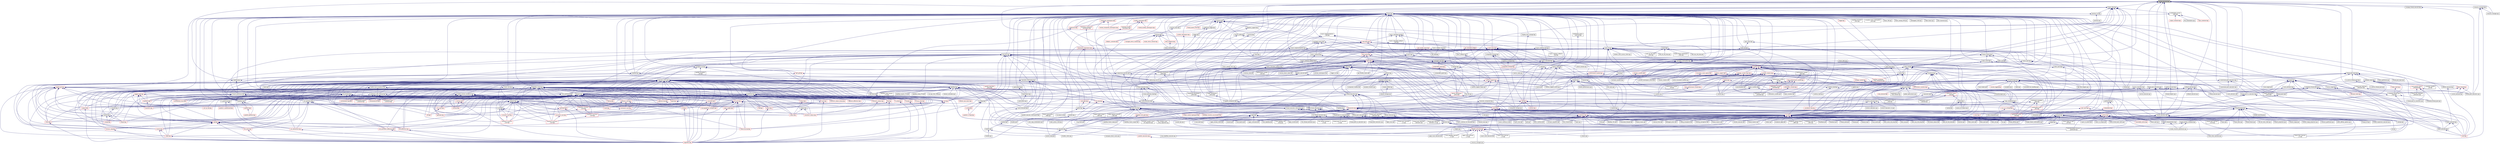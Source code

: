 digraph "thread_executor.hpp"
{
  edge [fontname="Helvetica",fontsize="10",labelfontname="Helvetica",labelfontsize="10"];
  node [fontname="Helvetica",fontsize="10",shape=record];
  Node90 [label="thread_executor.hpp",height=0.2,width=0.4,color="black", fillcolor="grey75", style="filled", fontcolor="black"];
  Node90 -> Node91 [dir="back",color="midnightblue",fontsize="10",style="solid",fontname="Helvetica"];
  Node91 [label="apply.hpp",height=0.2,width=0.4,color="black", fillcolor="white", style="filled",URL="$d7/d4c/apply_8hpp.html"];
  Node91 -> Node92 [dir="back",color="midnightblue",fontsize="10",style="solid",fontname="Helvetica"];
  Node92 [label="widget.cpp",height=0.2,width=0.4,color="black", fillcolor="white", style="filled",URL="$da/d15/widget_8cpp.html"];
  Node91 -> Node93 [dir="back",color="midnightblue",fontsize="10",style="solid",fontname="Helvetica"];
  Node93 [label="ostream.hpp",height=0.2,width=0.4,color="black", fillcolor="white", style="filled",URL="$d1/d38/ostream_8hpp.html"];
  Node93 -> Node94 [dir="back",color="midnightblue",fontsize="10",style="solid",fontname="Helvetica"];
  Node94 [label="standard_streams.hpp",height=0.2,width=0.4,color="black", fillcolor="white", style="filled",URL="$db/d16/standard__streams_8hpp.html"];
  Node94 -> Node95 [dir="back",color="midnightblue",fontsize="10",style="solid",fontname="Helvetica"];
  Node95 [label="iostreams.hpp",height=0.2,width=0.4,color="red", fillcolor="white", style="filled",URL="$de/d22/iostreams_8hpp.html"];
  Node95 -> Node98 [dir="back",color="midnightblue",fontsize="10",style="solid",fontname="Helvetica"];
  Node98 [label="async_io_action.cpp",height=0.2,width=0.4,color="black", fillcolor="white", style="filled",URL="$d3/df5/async__io__action_8cpp.html"];
  Node95 -> Node101 [dir="back",color="midnightblue",fontsize="10",style="solid",fontname="Helvetica"];
  Node101 [label="async_io_simple.cpp",height=0.2,width=0.4,color="black", fillcolor="white", style="filled",URL="$da/db7/async__io__simple_8cpp.html"];
  Node95 -> Node103 [dir="back",color="midnightblue",fontsize="10",style="solid",fontname="Helvetica"];
  Node103 [label="rnd_future_reduce.cpp",height=0.2,width=0.4,color="black", fillcolor="white", style="filled",URL="$d1/db5/rnd__future__reduce_8cpp.html"];
  Node95 -> Node113 [dir="back",color="midnightblue",fontsize="10",style="solid",fontname="Helvetica"];
  Node113 [label="grid.cpp",height=0.2,width=0.4,color="black", fillcolor="white", style="filled",URL="$d6/d1b/jacobi__component_2grid_8cpp.html"];
  Node95 -> Node115 [dir="back",color="midnightblue",fontsize="10",style="solid",fontname="Helvetica"];
  Node115 [label="1d_wave_equation.cpp",height=0.2,width=0.4,color="black", fillcolor="white", style="filled",URL="$da/dab/1d__wave__equation_8cpp.html"];
  Node95 -> Node123 [dir="back",color="midnightblue",fontsize="10",style="solid",fontname="Helvetica"];
  Node123 [label="enumerate_threads.cpp",height=0.2,width=0.4,color="black", fillcolor="white", style="filled",URL="$d3/dd4/enumerate__threads_8cpp.html"];
  Node95 -> Node127 [dir="back",color="midnightblue",fontsize="10",style="solid",fontname="Helvetica"];
  Node127 [label="fractals_executor.cpp",height=0.2,width=0.4,color="black", fillcolor="white", style="filled",URL="$d9/da9/fractals__executor_8cpp.html"];
  Node95 -> Node129 [dir="back",color="midnightblue",fontsize="10",style="solid",fontname="Helvetica"];
  Node129 [label="interval_timer.cpp",height=0.2,width=0.4,color="black", fillcolor="white", style="filled",URL="$de/df1/examples_2quickstart_2interval__timer_8cpp.html"];
  Node95 -> Node130 [dir="back",color="midnightblue",fontsize="10",style="solid",fontname="Helvetica"];
  Node130 [label="local_channel.cpp",height=0.2,width=0.4,color="black", fillcolor="white", style="filled",URL="$d0/d3e/local__channel_8cpp.html"];
  Node95 -> Node132 [dir="back",color="midnightblue",fontsize="10",style="solid",fontname="Helvetica"];
  Node132 [label="shared_mutex.cpp",height=0.2,width=0.4,color="black", fillcolor="white", style="filled",URL="$da/d0b/shared__mutex_8cpp.html"];
  Node95 -> Node134 [dir="back",color="midnightblue",fontsize="10",style="solid",fontname="Helvetica"];
  Node134 [label="simple_future_continuation.cpp",height=0.2,width=0.4,color="black", fillcolor="white", style="filled",URL="$d8/d3c/simple__future__continuation_8cpp.html"];
  Node95 -> Node140 [dir="back",color="midnightblue",fontsize="10",style="solid",fontname="Helvetica"];
  Node140 [label="oversubscribing_resource\l_partitioner.cpp",height=0.2,width=0.4,color="black", fillcolor="white", style="filled",URL="$dd/dee/oversubscribing__resource__partitioner_8cpp.html"];
  Node95 -> Node141 [dir="back",color="midnightblue",fontsize="10",style="solid",fontname="Helvetica"];
  Node141 [label="simple_resource_partitioner.cpp",height=0.2,width=0.4,color="black", fillcolor="white", style="filled",URL="$d5/df9/simple__resource__partitioner_8cpp.html"];
  Node95 -> Node156 [dir="back",color="midnightblue",fontsize="10",style="solid",fontname="Helvetica"];
  Node156 [label="stream.cpp",height=0.2,width=0.4,color="black", fillcolor="white", style="filled",URL="$da/d5f/stream_8cpp.html"];
  Node95 -> Node168 [dir="back",color="midnightblue",fontsize="10",style="solid",fontname="Helvetica"];
  Node168 [label="plain_action_1330.cpp",height=0.2,width=0.4,color="black", fillcolor="white", style="filled",URL="$d4/def/plain__action__1330_8cpp.html"];
  Node95 -> Node172 [dir="back",color="midnightblue",fontsize="10",style="solid",fontname="Helvetica"];
  Node172 [label="dataflow_future_swap.cpp",height=0.2,width=0.4,color="black", fillcolor="white", style="filled",URL="$dc/d8c/dataflow__future__swap_8cpp.html"];
  Node95 -> Node173 [dir="back",color="midnightblue",fontsize="10",style="solid",fontname="Helvetica"];
  Node173 [label="dataflow_future_swap2.cpp",height=0.2,width=0.4,color="black", fillcolor="white", style="filled",URL="$d1/db3/dataflow__future__swap2_8cpp.html"];
  Node94 -> Node206 [dir="back",color="midnightblue",fontsize="10",style="solid",fontname="Helvetica"];
  Node206 [label="component_module.cpp",height=0.2,width=0.4,color="black", fillcolor="white", style="filled",URL="$da/d41/iostreams_2component__module_8cpp.html"];
  Node94 -> Node207 [dir="back",color="midnightblue",fontsize="10",style="solid",fontname="Helvetica"];
  Node207 [label="standard_streams.cpp",height=0.2,width=0.4,color="black", fillcolor="white", style="filled",URL="$da/d60/standard__streams_8cpp.html"];
  Node94 -> Node208 [dir="back",color="midnightblue",fontsize="10",style="solid",fontname="Helvetica"];
  Node208 [label="network_storage.cpp",height=0.2,width=0.4,color="black", fillcolor="white", style="filled",URL="$db/daa/network__storage_8cpp.html"];
  Node94 -> Node209 [dir="back",color="midnightblue",fontsize="10",style="solid",fontname="Helvetica"];
  Node209 [label="simple_profiler.hpp",height=0.2,width=0.4,color="black", fillcolor="white", style="filled",URL="$d8/d02/simple__profiler_8hpp.html"];
  Node209 -> Node208 [dir="back",color="midnightblue",fontsize="10",style="solid",fontname="Helvetica"];
  Node93 -> Node206 [dir="back",color="midnightblue",fontsize="10",style="solid",fontname="Helvetica"];
  Node93 -> Node207 [dir="back",color="midnightblue",fontsize="10",style="solid",fontname="Helvetica"];
  Node91 -> Node210 [dir="back",color="midnightblue",fontsize="10",style="solid",fontname="Helvetica"];
  Node210 [label="apply.hpp",height=0.2,width=0.4,color="black", fillcolor="white", style="filled",URL="$d6/d2c/include_2apply_8hpp.html"];
  Node210 -> Node130 [dir="back",color="midnightblue",fontsize="10",style="solid",fontname="Helvetica"];
  Node210 -> Node211 [dir="back",color="midnightblue",fontsize="10",style="solid",fontname="Helvetica"];
  Node211 [label="fail_compile_const\l_array_argument.cpp",height=0.2,width=0.4,color="black", fillcolor="white", style="filled",URL="$dc/dba/fail__compile__const__array__argument_8cpp.html"];
  Node210 -> Node212 [dir="back",color="midnightblue",fontsize="10",style="solid",fontname="Helvetica"];
  Node212 [label="succeed_compile_const\l_ref_argument.cpp",height=0.2,width=0.4,color="black", fillcolor="white", style="filled",URL="$d9/dc9/succeed__compile__const__ref__argument_8cpp.html"];
  Node210 -> Node213 [dir="back",color="midnightblue",fontsize="10",style="solid",fontname="Helvetica"];
  Node213 [label="apply_colocated.cpp",height=0.2,width=0.4,color="black", fillcolor="white", style="filled",URL="$d5/dd3/apply__colocated_8cpp.html"];
  Node210 -> Node214 [dir="back",color="midnightblue",fontsize="10",style="solid",fontname="Helvetica"];
  Node214 [label="apply_local.cpp",height=0.2,width=0.4,color="black", fillcolor="white", style="filled",URL="$dd/db5/apply__local_8cpp.html"];
  Node210 -> Node215 [dir="back",color="midnightblue",fontsize="10",style="solid",fontname="Helvetica"];
  Node215 [label="apply_local_executor.cpp",height=0.2,width=0.4,color="black", fillcolor="white", style="filled",URL="$db/d84/apply__local__executor_8cpp.html"];
  Node210 -> Node216 [dir="back",color="midnightblue",fontsize="10",style="solid",fontname="Helvetica"];
  Node216 [label="apply_local_executor\l_v1.cpp",height=0.2,width=0.4,color="black", fillcolor="white", style="filled",URL="$dd/d53/apply__local__executor__v1_8cpp.html"];
  Node210 -> Node217 [dir="back",color="midnightblue",fontsize="10",style="solid",fontname="Helvetica"];
  Node217 [label="apply_remote.cpp",height=0.2,width=0.4,color="black", fillcolor="white", style="filled",URL="$d9/d40/apply__remote_8cpp.html"];
  Node210 -> Node218 [dir="back",color="midnightblue",fontsize="10",style="solid",fontname="Helvetica"];
  Node218 [label="apply_remote_client.cpp",height=0.2,width=0.4,color="black", fillcolor="white", style="filled",URL="$d9/def/apply__remote__client_8cpp.html"];
  Node210 -> Node219 [dir="back",color="midnightblue",fontsize="10",style="solid",fontname="Helvetica"];
  Node219 [label="async_continue.cpp",height=0.2,width=0.4,color="black", fillcolor="white", style="filled",URL="$d4/d19/async__continue_8cpp.html"];
  Node210 -> Node220 [dir="back",color="midnightblue",fontsize="10",style="solid",fontname="Helvetica"];
  Node220 [label="async_continue_cb.cpp",height=0.2,width=0.4,color="black", fillcolor="white", style="filled",URL="$df/d37/async__continue__cb_8cpp.html"];
  Node210 -> Node221 [dir="back",color="midnightblue",fontsize="10",style="solid",fontname="Helvetica"];
  Node221 [label="async_continue_cb_colocated.cpp",height=0.2,width=0.4,color="black", fillcolor="white", style="filled",URL="$dd/dce/async__continue__cb__colocated_8cpp.html"];
  Node210 -> Node222 [dir="back",color="midnightblue",fontsize="10",style="solid",fontname="Helvetica"];
  Node222 [label="async_local.cpp",height=0.2,width=0.4,color="black", fillcolor="white", style="filled",URL="$d3/d4c/async__local_8cpp.html"];
  Node210 -> Node223 [dir="back",color="midnightblue",fontsize="10",style="solid",fontname="Helvetica"];
  Node223 [label="async_local_executor.cpp",height=0.2,width=0.4,color="black", fillcolor="white", style="filled",URL="$d4/dce/async__local__executor_8cpp.html"];
  Node210 -> Node224 [dir="back",color="midnightblue",fontsize="10",style="solid",fontname="Helvetica"];
  Node224 [label="async_local_executor\l_v1.cpp",height=0.2,width=0.4,color="black", fillcolor="white", style="filled",URL="$da/d4a/async__local__executor__v1_8cpp.html"];
  Node210 -> Node225 [dir="back",color="midnightblue",fontsize="10",style="solid",fontname="Helvetica"];
  Node225 [label="channel.cpp",height=0.2,width=0.4,color="black", fillcolor="white", style="filled",URL="$dd/d5f/channel_8cpp.html"];
  Node210 -> Node226 [dir="back",color="midnightblue",fontsize="10",style="solid",fontname="Helvetica"];
  Node226 [label="channel_local.cpp",height=0.2,width=0.4,color="black", fillcolor="white", style="filled",URL="$d6/d3e/channel__local_8cpp.html"];
  Node210 -> Node227 [dir="back",color="midnightblue",fontsize="10",style="solid",fontname="Helvetica"];
  Node227 [label="zero_copy_serialization.cpp",height=0.2,width=0.4,color="black", fillcolor="white", style="filled",URL="$d4/dea/zero__copy__serialization_8cpp.html"];
  Node91 -> Node228 [dir="back",color="midnightblue",fontsize="10",style="solid",fontname="Helvetica"];
  Node228 [label="dataflow.hpp",height=0.2,width=0.4,color="black", fillcolor="white", style="filled",URL="$db/d03/lcos_2dataflow_8hpp.html"];
  Node228 -> Node229 [dir="back",color="midnightblue",fontsize="10",style="solid",fontname="Helvetica"];
  Node229 [label="dataflow.hpp",height=0.2,width=0.4,color="black", fillcolor="white", style="filled",URL="$d6/dd8/dataflow_8hpp.html"];
  Node229 -> Node230 [dir="back",color="midnightblue",fontsize="10",style="solid",fontname="Helvetica"];
  Node230 [label="jacobi_hpx.cpp",height=0.2,width=0.4,color="black", fillcolor="white", style="filled",URL="$d8/d72/jacobi__hpx_8cpp.html"];
  Node229 -> Node231 [dir="back",color="midnightblue",fontsize="10",style="solid",fontname="Helvetica"];
  Node231 [label="interest_calculator.cpp",height=0.2,width=0.4,color="black", fillcolor="white", style="filled",URL="$d2/d86/interest__calculator_8cpp.html"];
  Node229 -> Node232 [dir="back",color="midnightblue",fontsize="10",style="solid",fontname="Helvetica"];
  Node232 [label="target_distribution\l_policy.hpp",height=0.2,width=0.4,color="black", fillcolor="white", style="filled",URL="$d4/d4a/compute_2host_2target__distribution__policy_8hpp.html"];
  Node232 -> Node233 [dir="back",color="midnightblue",fontsize="10",style="solid",fontname="Helvetica"];
  Node233 [label="host.hpp",height=0.2,width=0.4,color="red", fillcolor="white", style="filled",URL="$dd/d78/host_8hpp.html"];
  Node229 -> Node240 [dir="back",color="midnightblue",fontsize="10",style="solid",fontname="Helvetica"];
  Node240 [label="dataflow.hpp",height=0.2,width=0.4,color="black", fillcolor="white", style="filled",URL="$db/db6/include_2dataflow_8hpp.html"];
  Node240 -> Node241 [dir="back",color="midnightblue",fontsize="10",style="solid",fontname="Helvetica"];
  Node241 [label="lcos.hpp",height=0.2,width=0.4,color="red", fillcolor="white", style="filled",URL="$d5/deb/lcos_8hpp.html"];
  Node241 -> Node246 [dir="back",color="midnightblue",fontsize="10",style="solid",fontname="Helvetica"];
  Node246 [label="heartbeat.cpp",height=0.2,width=0.4,color="black", fillcolor="white", style="filled",URL="$d8/d98/heartbeat_8cpp.html"];
  Node241 -> Node230 [dir="back",color="midnightblue",fontsize="10",style="solid",fontname="Helvetica"];
  Node241 -> Node123 [dir="back",color="midnightblue",fontsize="10",style="solid",fontname="Helvetica"];
  Node241 -> Node127 [dir="back",color="midnightblue",fontsize="10",style="solid",fontname="Helvetica"];
  Node241 -> Node130 [dir="back",color="midnightblue",fontsize="10",style="solid",fontname="Helvetica"];
  Node241 -> Node132 [dir="back",color="midnightblue",fontsize="10",style="solid",fontname="Helvetica"];
  Node241 -> Node710 [dir="back",color="midnightblue",fontsize="10",style="solid",fontname="Helvetica"];
  Node710 [label="broadcast_unwrap_future\l_2885.cpp",height=0.2,width=0.4,color="black", fillcolor="white", style="filled",URL="$da/df6/broadcast__unwrap__future__2885_8cpp.html"];
  Node241 -> Node711 [dir="back",color="midnightblue",fontsize="10",style="solid",fontname="Helvetica"];
  Node711 [label="broadcast_wait_for\l_2822.cpp",height=0.2,width=0.4,color="black", fillcolor="white", style="filled",URL="$dd/de7/broadcast__wait__for__2822_8cpp.html"];
  Node241 -> Node712 [dir="back",color="midnightblue",fontsize="10",style="solid",fontname="Helvetica"];
  Node712 [label="dataflow_791.cpp",height=0.2,width=0.4,color="black", fillcolor="white", style="filled",URL="$d6/da1/dataflow__791_8cpp.html"];
  Node241 -> Node714 [dir="back",color="midnightblue",fontsize="10",style="solid",fontname="Helvetica"];
  Node714 [label="future_timed_wait_1025.cpp",height=0.2,width=0.4,color="black", fillcolor="white", style="filled",URL="$de/d7d/future__timed__wait__1025_8cpp.html"];
  Node241 -> Node451 [dir="back",color="midnightblue",fontsize="10",style="solid",fontname="Helvetica"];
  Node451 [label="thread_pool_executor\l_1114.cpp",height=0.2,width=0.4,color="black", fillcolor="white", style="filled",URL="$d8/d63/thread__pool__executor__1114_8cpp.html"];
  Node241 -> Node213 [dir="back",color="midnightblue",fontsize="10",style="solid",fontname="Helvetica"];
  Node241 -> Node214 [dir="back",color="midnightblue",fontsize="10",style="solid",fontname="Helvetica"];
  Node241 -> Node215 [dir="back",color="midnightblue",fontsize="10",style="solid",fontname="Helvetica"];
  Node241 -> Node216 [dir="back",color="midnightblue",fontsize="10",style="solid",fontname="Helvetica"];
  Node241 -> Node217 [dir="back",color="midnightblue",fontsize="10",style="solid",fontname="Helvetica"];
  Node241 -> Node218 [dir="back",color="midnightblue",fontsize="10",style="solid",fontname="Helvetica"];
  Node241 -> Node219 [dir="back",color="midnightblue",fontsize="10",style="solid",fontname="Helvetica"];
  Node241 -> Node220 [dir="back",color="midnightblue",fontsize="10",style="solid",fontname="Helvetica"];
  Node241 -> Node221 [dir="back",color="midnightblue",fontsize="10",style="solid",fontname="Helvetica"];
  Node241 -> Node222 [dir="back",color="midnightblue",fontsize="10",style="solid",fontname="Helvetica"];
  Node241 -> Node223 [dir="back",color="midnightblue",fontsize="10",style="solid",fontname="Helvetica"];
  Node241 -> Node224 [dir="back",color="midnightblue",fontsize="10",style="solid",fontname="Helvetica"];
  Node241 -> Node733 [dir="back",color="midnightblue",fontsize="10",style="solid",fontname="Helvetica"];
  Node733 [label="broadcast.cpp",height=0.2,width=0.4,color="black", fillcolor="white", style="filled",URL="$d8/d8b/broadcast_8cpp.html"];
  Node241 -> Node734 [dir="back",color="midnightblue",fontsize="10",style="solid",fontname="Helvetica"];
  Node734 [label="broadcast_apply.cpp",height=0.2,width=0.4,color="black", fillcolor="white", style="filled",URL="$dd/de8/broadcast__apply_8cpp.html"];
  Node241 -> Node225 [dir="back",color="midnightblue",fontsize="10",style="solid",fontname="Helvetica"];
  Node241 -> Node226 [dir="back",color="midnightblue",fontsize="10",style="solid",fontname="Helvetica"];
  Node241 -> Node736 [dir="back",color="midnightblue",fontsize="10",style="solid",fontname="Helvetica"];
  Node736 [label="counting_semaphore.cpp",height=0.2,width=0.4,color="black", fillcolor="white", style="filled",URL="$df/de9/counting__semaphore_8cpp.html"];
  Node241 -> Node737 [dir="back",color="midnightblue",fontsize="10",style="solid",fontname="Helvetica"];
  Node737 [label="fold.cpp",height=0.2,width=0.4,color="black", fillcolor="white", style="filled",URL="$d8/dd8/fold_8cpp.html"];
  Node241 -> Node738 [dir="back",color="midnightblue",fontsize="10",style="solid",fontname="Helvetica"];
  Node738 [label="future.cpp",height=0.2,width=0.4,color="black", fillcolor="white", style="filled",URL="$d6/d4d/future_8cpp.html"];
  Node241 -> Node739 [dir="back",color="midnightblue",fontsize="10",style="solid",fontname="Helvetica"];
  Node739 [label="future_then.cpp",height=0.2,width=0.4,color="black", fillcolor="white", style="filled",URL="$df/da5/future__then_8cpp.html"];
  Node241 -> Node740 [dir="back",color="midnightblue",fontsize="10",style="solid",fontname="Helvetica"];
  Node740 [label="future_then_executor.cpp",height=0.2,width=0.4,color="black", fillcolor="white", style="filled",URL="$df/dbe/future__then__executor_8cpp.html"];
  Node241 -> Node741 [dir="back",color="midnightblue",fontsize="10",style="solid",fontname="Helvetica"];
  Node741 [label="future_then_executor\l_v1.cpp",height=0.2,width=0.4,color="black", fillcolor="white", style="filled",URL="$de/dc5/future__then__executor__v1_8cpp.html"];
  Node241 -> Node487 [dir="back",color="midnightblue",fontsize="10",style="solid",fontname="Helvetica"];
  Node487 [label="local_event.cpp",height=0.2,width=0.4,color="black", fillcolor="white", style="filled",URL="$df/d9a/local__event_8cpp.html"];
  Node241 -> Node742 [dir="back",color="midnightblue",fontsize="10",style="solid",fontname="Helvetica"];
  Node742 [label="local_latch.cpp",height=0.2,width=0.4,color="black", fillcolor="white", style="filled",URL="$d4/db4/local__latch_8cpp.html"];
  Node241 -> Node747 [dir="back",color="midnightblue",fontsize="10",style="solid",fontname="Helvetica"];
  Node747 [label="packaged_action.cpp",height=0.2,width=0.4,color="black", fillcolor="white", style="filled",URL="$d3/d63/packaged__action_8cpp.html"];
  Node241 -> Node748 [dir="back",color="midnightblue",fontsize="10",style="solid",fontname="Helvetica"];
  Node748 [label="promise.cpp",height=0.2,width=0.4,color="black", fillcolor="white", style="filled",URL="$d1/d4f/tests_2unit_2lcos_2promise_8cpp.html"];
  Node241 -> Node749 [dir="back",color="midnightblue",fontsize="10",style="solid",fontname="Helvetica"];
  Node749 [label="reduce.cpp",height=0.2,width=0.4,color="black", fillcolor="white", style="filled",URL="$d5/d6d/reduce_8cpp.html"];
  Node241 -> Node751 [dir="back",color="midnightblue",fontsize="10",style="solid",fontname="Helvetica"];
  Node751 [label="shared_future.cpp",height=0.2,width=0.4,color="black", fillcolor="white", style="filled",URL="$d3/d69/shared__future_8cpp.html"];
  Node241 -> Node752 [dir="back",color="midnightblue",fontsize="10",style="solid",fontname="Helvetica"];
  Node752 [label="shared_mutex1.cpp",height=0.2,width=0.4,color="black", fillcolor="white", style="filled",URL="$d8/d57/shared__mutex1_8cpp.html"];
  Node241 -> Node753 [dir="back",color="midnightblue",fontsize="10",style="solid",fontname="Helvetica"];
  Node753 [label="shared_mutex2.cpp",height=0.2,width=0.4,color="black", fillcolor="white", style="filled",URL="$d1/d40/shared__mutex2_8cpp.html"];
  Node241 -> Node754 [dir="back",color="midnightblue",fontsize="10",style="solid",fontname="Helvetica"];
  Node754 [label="sliding_semaphore.cpp",height=0.2,width=0.4,color="black", fillcolor="white", style="filled",URL="$d2/d38/sliding__semaphore_8cpp.html"];
  Node241 -> Node757 [dir="back",color="midnightblue",fontsize="10",style="solid",fontname="Helvetica"];
  Node757 [label="when_all.cpp",height=0.2,width=0.4,color="black", fillcolor="white", style="filled",URL="$da/d18/when__all_8cpp.html"];
  Node241 -> Node758 [dir="back",color="midnightblue",fontsize="10",style="solid",fontname="Helvetica"];
  Node758 [label="when_all_std_array.cpp",height=0.2,width=0.4,color="black", fillcolor="white", style="filled",URL="$d0/dfc/when__all__std__array_8cpp.html"];
  Node241 -> Node759 [dir="back",color="midnightblue",fontsize="10",style="solid",fontname="Helvetica"];
  Node759 [label="when_any.cpp",height=0.2,width=0.4,color="black", fillcolor="white", style="filled",URL="$d7/d30/when__any_8cpp.html"];
  Node241 -> Node760 [dir="back",color="midnightblue",fontsize="10",style="solid",fontname="Helvetica"];
  Node760 [label="when_any_std_array.cpp",height=0.2,width=0.4,color="black", fillcolor="white", style="filled",URL="$d3/d3d/when__any__std__array_8cpp.html"];
  Node241 -> Node761 [dir="back",color="midnightblue",fontsize="10",style="solid",fontname="Helvetica"];
  Node761 [label="when_each.cpp",height=0.2,width=0.4,color="black", fillcolor="white", style="filled",URL="$d0/d95/when__each_8cpp.html"];
  Node241 -> Node762 [dir="back",color="midnightblue",fontsize="10",style="solid",fontname="Helvetica"];
  Node762 [label="when_some.cpp",height=0.2,width=0.4,color="black", fillcolor="white", style="filled",URL="$dc/d48/when__some_8cpp.html"];
  Node241 -> Node763 [dir="back",color="midnightblue",fontsize="10",style="solid",fontname="Helvetica"];
  Node763 [label="when_some_std_array.cpp",height=0.2,width=0.4,color="black", fillcolor="white", style="filled",URL="$df/d4d/when__some__std__array_8cpp.html"];
  Node241 -> Node764 [dir="back",color="midnightblue",fontsize="10",style="solid",fontname="Helvetica"];
  Node764 [label="thread.cpp",height=0.2,width=0.4,color="black", fillcolor="white", style="filled",URL="$d0/d4e/tests_2unit_2threads_2thread_8cpp.html"];
  Node241 -> Node765 [dir="back",color="midnightblue",fontsize="10",style="solid",fontname="Helvetica"];
  Node765 [label="thread_affinity.cpp",height=0.2,width=0.4,color="black", fillcolor="white", style="filled",URL="$da/dce/thread__affinity_8cpp.html"];
  Node241 -> Node766 [dir="back",color="midnightblue",fontsize="10",style="solid",fontname="Helvetica"];
  Node766 [label="thread_id.cpp",height=0.2,width=0.4,color="black", fillcolor="white", style="filled",URL="$df/d88/thread__id_8cpp.html"];
  Node241 -> Node767 [dir="back",color="midnightblue",fontsize="10",style="solid",fontname="Helvetica"];
  Node767 [label="thread_suspension_executor.cpp",height=0.2,width=0.4,color="black", fillcolor="white", style="filled",URL="$de/d9f/thread__suspension__executor_8cpp.html"];
  Node241 -> Node768 [dir="back",color="midnightblue",fontsize="10",style="solid",fontname="Helvetica"];
  Node768 [label="thread_yield.cpp",height=0.2,width=0.4,color="black", fillcolor="white", style="filled",URL="$dc/d23/thread__yield_8cpp.html"];
  Node241 -> Node769 [dir="back",color="midnightblue",fontsize="10",style="solid",fontname="Helvetica"];
  Node769 [label="tss.cpp",height=0.2,width=0.4,color="black", fillcolor="white", style="filled",URL="$dc/d69/tests_2unit_2threads_2tss_8cpp.html"];
  Node229 -> Node771 [dir="back",color="midnightblue",fontsize="10",style="solid",fontname="Helvetica"];
  Node771 [label="local_lcos.hpp",height=0.2,width=0.4,color="black", fillcolor="white", style="filled",URL="$db/d67/local__lcos_8hpp.html"];
  Node771 -> Node280 [dir="back",color="midnightblue",fontsize="10",style="solid",fontname="Helvetica"];
  Node280 [label="template_function_accumulator.hpp",height=0.2,width=0.4,color="red", fillcolor="white", style="filled",URL="$d7/da6/server_2template__function__accumulator_8hpp.html"];
  Node771 -> Node772 [dir="back",color="midnightblue",fontsize="10",style="solid",fontname="Helvetica"];
  Node772 [label="allgather_and_gate.hpp",height=0.2,width=0.4,color="red", fillcolor="white", style="filled",URL="$d9/dbb/allgather__and__gate_8hpp.html"];
  Node772 -> Node286 [dir="back",color="midnightblue",fontsize="10",style="solid",fontname="Helvetica"];
  Node286 [label="ag_client.cpp",height=0.2,width=0.4,color="black", fillcolor="white", style="filled",URL="$d4/d5d/ag__client_8cpp.html"];
  Node771 -> Node363 [dir="back",color="midnightblue",fontsize="10",style="solid",fontname="Helvetica"];
  Node363 [label="simple_central_tuplespace.hpp",height=0.2,width=0.4,color="red", fillcolor="white", style="filled",URL="$db/d69/server_2simple__central__tuplespace_8hpp.html"];
  Node771 -> Node241 [dir="back",color="midnightblue",fontsize="10",style="solid",fontname="Helvetica"];
  Node771 -> Node419 [dir="back",color="midnightblue",fontsize="10",style="solid",fontname="Helvetica"];
  Node419 [label="ignore_while_locked\l_1485.cpp",height=0.2,width=0.4,color="black", fillcolor="white", style="filled",URL="$db/d24/ignore__while__locked__1485_8cpp.html"];
  Node771 -> Node425 [dir="back",color="midnightblue",fontsize="10",style="solid",fontname="Helvetica"];
  Node425 [label="safely_destroy_promise\l_1481.cpp",height=0.2,width=0.4,color="black", fillcolor="white", style="filled",URL="$dd/d62/safely__destroy__promise__1481_8cpp.html"];
  Node771 -> Node474 [dir="back",color="midnightblue",fontsize="10",style="solid",fontname="Helvetica"];
  Node474 [label="await.cpp",height=0.2,width=0.4,color="black", fillcolor="white", style="filled",URL="$d6/d41/await_8cpp.html"];
  Node771 -> Node482 [dir="back",color="midnightblue",fontsize="10",style="solid",fontname="Helvetica"];
  Node482 [label="local_barrier.cpp",height=0.2,width=0.4,color="black", fillcolor="white", style="filled",URL="$d2/db4/tests_2unit_2lcos_2local__barrier_8cpp.html"];
  Node771 -> Node483 [dir="back",color="midnightblue",fontsize="10",style="solid",fontname="Helvetica"];
  Node483 [label="local_dataflow.cpp",height=0.2,width=0.4,color="black", fillcolor="white", style="filled",URL="$d9/d92/local__dataflow_8cpp.html"];
  Node771 -> Node484 [dir="back",color="midnightblue",fontsize="10",style="solid",fontname="Helvetica"];
  Node484 [label="local_dataflow_executor.cpp",height=0.2,width=0.4,color="black", fillcolor="white", style="filled",URL="$d2/d73/local__dataflow__executor_8cpp.html"];
  Node771 -> Node485 [dir="back",color="midnightblue",fontsize="10",style="solid",fontname="Helvetica"];
  Node485 [label="local_dataflow_executor\l_v1.cpp",height=0.2,width=0.4,color="black", fillcolor="white", style="filled",URL="$df/d49/local__dataflow__executor__v1_8cpp.html"];
  Node771 -> Node486 [dir="back",color="midnightblue",fontsize="10",style="solid",fontname="Helvetica"];
  Node486 [label="local_dataflow_std\l_array.cpp",height=0.2,width=0.4,color="black", fillcolor="white", style="filled",URL="$db/dcb/local__dataflow__std__array_8cpp.html"];
  Node771 -> Node742 [dir="back",color="midnightblue",fontsize="10",style="solid",fontname="Helvetica"];
  Node229 -> Node773 [dir="back",color="midnightblue",fontsize="10",style="solid",fontname="Helvetica"];
  Node773 [label="gather.hpp",height=0.2,width=0.4,color="black", fillcolor="white", style="filled",URL="$d8/d2b/gather_8hpp.html"];
  Node773 -> Node275 [dir="back",color="midnightblue",fontsize="10",style="solid",fontname="Helvetica"];
  Node275 [label="1d_stencil_8.cpp",height=0.2,width=0.4,color="black", fillcolor="white", style="filled",URL="$df/de0/1d__stencil__8_8cpp.html"];
  Node773 -> Node241 [dir="back",color="midnightblue",fontsize="10",style="solid",fontname="Helvetica"];
  Node229 -> Node774 [dir="back",color="midnightblue",fontsize="10",style="solid",fontname="Helvetica"];
  Node774 [label="rotate.hpp",height=0.2,width=0.4,color="red", fillcolor="white", style="filled",URL="$da/df0/algorithms_2rotate_8hpp.html"];
  Node774 -> Node776 [dir="back",color="midnightblue",fontsize="10",style="solid",fontname="Helvetica"];
  Node776 [label="algorithm.hpp",height=0.2,width=0.4,color="red", fillcolor="white", style="filled",URL="$de/d55/algorithm_8hpp.html"];
  Node229 -> Node788 [dir="back",color="midnightblue",fontsize="10",style="solid",fontname="Helvetica"];
  Node788 [label="sort.hpp",height=0.2,width=0.4,color="red", fillcolor="white", style="filled",URL="$d3/d10/algorithms_2sort_8hpp.html"];
  Node788 -> Node776 [dir="back",color="midnightblue",fontsize="10",style="solid",fontname="Helvetica"];
  Node788 -> Node790 [dir="back",color="midnightblue",fontsize="10",style="solid",fontname="Helvetica"];
  Node790 [label="reduce_by_key.hpp",height=0.2,width=0.4,color="red", fillcolor="white", style="filled",URL="$d9/d4a/reduce__by__key_8hpp.html"];
  Node788 -> Node793 [dir="back",color="midnightblue",fontsize="10",style="solid",fontname="Helvetica"];
  Node793 [label="sort_by_key.hpp",height=0.2,width=0.4,color="red", fillcolor="white", style="filled",URL="$d2/da1/sort__by__key_8hpp.html"];
  Node229 -> Node795 [dir="back",color="midnightblue",fontsize="10",style="solid",fontname="Helvetica"];
  Node795 [label="task_block.hpp",height=0.2,width=0.4,color="black", fillcolor="white", style="filled",URL="$de/db7/task__block_8hpp.html"];
  Node795 -> Node796 [dir="back",color="midnightblue",fontsize="10",style="solid",fontname="Helvetica"];
  Node796 [label="parallel_task_block.hpp",height=0.2,width=0.4,color="red", fillcolor="white", style="filled",URL="$d4/d99/parallel__task__block_8hpp.html"];
  Node229 -> Node797 [dir="back",color="midnightblue",fontsize="10",style="solid",fontname="Helvetica"];
  Node797 [label="foreach_partitioner.hpp",height=0.2,width=0.4,color="black", fillcolor="white", style="filled",URL="$de/deb/foreach__partitioner_8hpp.html"];
  Node797 -> Node798 [dir="back",color="midnightblue",fontsize="10",style="solid",fontname="Helvetica"];
  Node798 [label="copy.hpp",height=0.2,width=0.4,color="red", fillcolor="white", style="filled",URL="$d3/d90/algorithms_2copy_8hpp.html"];
  Node798 -> Node776 [dir="back",color="midnightblue",fontsize="10",style="solid",fontname="Helvetica"];
  Node798 -> Node790 [dir="back",color="midnightblue",fontsize="10",style="solid",fontname="Helvetica"];
  Node798 -> Node801 [dir="back",color="midnightblue",fontsize="10",style="solid",fontname="Helvetica"];
  Node801 [label="remove_copy.hpp",height=0.2,width=0.4,color="red", fillcolor="white", style="filled",URL="$d6/db8/algorithms_2remove__copy_8hpp.html"];
  Node801 -> Node776 [dir="back",color="midnightblue",fontsize="10",style="solid",fontname="Helvetica"];
  Node798 -> Node804 [dir="back",color="midnightblue",fontsize="10",style="solid",fontname="Helvetica"];
  Node804 [label="reverse.hpp",height=0.2,width=0.4,color="red", fillcolor="white", style="filled",URL="$d2/df8/algorithms_2reverse_8hpp.html"];
  Node804 -> Node776 [dir="back",color="midnightblue",fontsize="10",style="solid",fontname="Helvetica"];
  Node804 -> Node774 [dir="back",color="midnightblue",fontsize="10",style="solid",fontname="Helvetica"];
  Node798 -> Node774 [dir="back",color="midnightblue",fontsize="10",style="solid",fontname="Helvetica"];
  Node798 -> Node807 [dir="back",color="midnightblue",fontsize="10",style="solid",fontname="Helvetica"];
  Node807 [label="set_difference.hpp",height=0.2,width=0.4,color="red", fillcolor="white", style="filled",URL="$d9/d20/set__difference_8hpp.html"];
  Node807 -> Node776 [dir="back",color="midnightblue",fontsize="10",style="solid",fontname="Helvetica"];
  Node798 -> Node809 [dir="back",color="midnightblue",fontsize="10",style="solid",fontname="Helvetica"];
  Node809 [label="set_intersection.hpp",height=0.2,width=0.4,color="red", fillcolor="white", style="filled",URL="$d1/dd5/set__intersection_8hpp.html"];
  Node809 -> Node776 [dir="back",color="midnightblue",fontsize="10",style="solid",fontname="Helvetica"];
  Node798 -> Node810 [dir="back",color="midnightblue",fontsize="10",style="solid",fontname="Helvetica"];
  Node810 [label="set_symmetric_difference.hpp",height=0.2,width=0.4,color="red", fillcolor="white", style="filled",URL="$de/da4/set__symmetric__difference_8hpp.html"];
  Node810 -> Node776 [dir="back",color="midnightblue",fontsize="10",style="solid",fontname="Helvetica"];
  Node798 -> Node811 [dir="back",color="midnightblue",fontsize="10",style="solid",fontname="Helvetica"];
  Node811 [label="set_union.hpp",height=0.2,width=0.4,color="red", fillcolor="white", style="filled",URL="$d9/d1a/set__union_8hpp.html"];
  Node811 -> Node776 [dir="back",color="midnightblue",fontsize="10",style="solid",fontname="Helvetica"];
  Node797 -> Node813 [dir="back",color="midnightblue",fontsize="10",style="solid",fontname="Helvetica"];
  Node813 [label="destroy.hpp",height=0.2,width=0.4,color="red", fillcolor="white", style="filled",URL="$df/dd5/destroy_8hpp.html"];
  Node797 -> Node817 [dir="back",color="midnightblue",fontsize="10",style="solid",fontname="Helvetica"];
  Node817 [label="set_operation.hpp",height=0.2,width=0.4,color="black", fillcolor="white", style="filled",URL="$dc/d52/set__operation_8hpp.html"];
  Node817 -> Node807 [dir="back",color="midnightblue",fontsize="10",style="solid",fontname="Helvetica"];
  Node817 -> Node809 [dir="back",color="midnightblue",fontsize="10",style="solid",fontname="Helvetica"];
  Node817 -> Node810 [dir="back",color="midnightblue",fontsize="10",style="solid",fontname="Helvetica"];
  Node817 -> Node811 [dir="back",color="midnightblue",fontsize="10",style="solid",fontname="Helvetica"];
  Node797 -> Node818 [dir="back",color="midnightblue",fontsize="10",style="solid",fontname="Helvetica"];
  Node818 [label="for_each.hpp",height=0.2,width=0.4,color="red", fillcolor="white", style="filled",URL="$d8/d62/algorithms_2for__each_8hpp.html"];
  Node818 -> Node819 [dir="back",color="midnightblue",fontsize="10",style="solid",fontname="Helvetica"];
  Node819 [label="block_allocator.hpp",height=0.2,width=0.4,color="black", fillcolor="white", style="filled",URL="$d9/d7a/block__allocator_8hpp.html"];
  Node819 -> Node233 [dir="back",color="midnightblue",fontsize="10",style="solid",fontname="Helvetica"];
  Node818 -> Node776 [dir="back",color="midnightblue",fontsize="10",style="solid",fontname="Helvetica"];
  Node818 -> Node829 [dir="back",color="midnightblue",fontsize="10",style="solid",fontname="Helvetica"];
  Node829 [label="fill.hpp",height=0.2,width=0.4,color="red", fillcolor="white", style="filled",URL="$d2/d63/algorithms_2fill_8hpp.html"];
  Node829 -> Node776 [dir="back",color="midnightblue",fontsize="10",style="solid",fontname="Helvetica"];
  Node818 -> Node833 [dir="back",color="midnightblue",fontsize="10",style="solid",fontname="Helvetica"];
  Node833 [label="generate.hpp",height=0.2,width=0.4,color="red", fillcolor="white", style="filled",URL="$d5/da9/algorithms_2generate_8hpp.html"];
  Node833 -> Node776 [dir="back",color="midnightblue",fontsize="10",style="solid",fontname="Helvetica"];
  Node833 -> Node836 [dir="back",color="midnightblue",fontsize="10",style="solid",fontname="Helvetica"];
  Node836 [label="generate.hpp",height=0.2,width=0.4,color="red", fillcolor="white", style="filled",URL="$d2/d5d/segmented__algorithms_2generate_8hpp.html"];
  Node818 -> Node837 [dir="back",color="midnightblue",fontsize="10",style="solid",fontname="Helvetica"];
  Node837 [label="lexicographical_compare.hpp",height=0.2,width=0.4,color="red", fillcolor="white", style="filled",URL="$d5/ddd/lexicographical__compare_8hpp.html"];
  Node837 -> Node776 [dir="back",color="midnightblue",fontsize="10",style="solid",fontname="Helvetica"];
  Node818 -> Node790 [dir="back",color="midnightblue",fontsize="10",style="solid",fontname="Helvetica"];
  Node818 -> Node839 [dir="back",color="midnightblue",fontsize="10",style="solid",fontname="Helvetica"];
  Node839 [label="replace.hpp",height=0.2,width=0.4,color="red", fillcolor="white", style="filled",URL="$d6/db6/algorithms_2replace_8hpp.html"];
  Node839 -> Node776 [dir="back",color="midnightblue",fontsize="10",style="solid",fontname="Helvetica"];
  Node818 -> Node804 [dir="back",color="midnightblue",fontsize="10",style="solid",fontname="Helvetica"];
  Node818 -> Node842 [dir="back",color="midnightblue",fontsize="10",style="solid",fontname="Helvetica"];
  Node842 [label="search.hpp",height=0.2,width=0.4,color="red", fillcolor="white", style="filled",URL="$d7/d6f/search_8hpp.html"];
  Node842 -> Node776 [dir="back",color="midnightblue",fontsize="10",style="solid",fontname="Helvetica"];
  Node818 -> Node844 [dir="back",color="midnightblue",fontsize="10",style="solid",fontname="Helvetica"];
  Node844 [label="swap_ranges.hpp",height=0.2,width=0.4,color="red", fillcolor="white", style="filled",URL="$df/d24/swap__ranges_8hpp.html"];
  Node844 -> Node776 [dir="back",color="midnightblue",fontsize="10",style="solid",fontname="Helvetica"];
  Node818 -> Node847 [dir="back",color="midnightblue",fontsize="10",style="solid",fontname="Helvetica"];
  Node847 [label="for_each.hpp",height=0.2,width=0.4,color="red", fillcolor="white", style="filled",URL="$de/daa/segmented__algorithms_2for__each_8hpp.html"];
  Node847 -> Node848 [dir="back",color="midnightblue",fontsize="10",style="solid",fontname="Helvetica"];
  Node848 [label="fill.hpp",height=0.2,width=0.4,color="red", fillcolor="white", style="filled",URL="$de/d82/segmented__algorithms_2fill_8hpp.html"];
  Node818 -> Node849 [dir="back",color="midnightblue",fontsize="10",style="solid",fontname="Helvetica"];
  Node849 [label="numa_allocator.hpp",height=0.2,width=0.4,color="black", fillcolor="white", style="filled",URL="$d7/df0/numa__allocator_8hpp.html"];
  Node849 -> Node357 [dir="back",color="midnightblue",fontsize="10",style="solid",fontname="Helvetica"];
  Node357 [label="transpose_block_numa.cpp",height=0.2,width=0.4,color="black", fillcolor="white", style="filled",URL="$dd/d3b/transpose__block__numa_8cpp.html"];
  Node797 -> Node850 [dir="back",color="midnightblue",fontsize="10",style="solid",fontname="Helvetica"];
  Node850 [label="move.hpp",height=0.2,width=0.4,color="red", fillcolor="white", style="filled",URL="$d4/d71/move_8hpp.html"];
  Node850 -> Node776 [dir="back",color="midnightblue",fontsize="10",style="solid",fontname="Helvetica"];
  Node797 -> Node852 [dir="back",color="midnightblue",fontsize="10",style="solid",fontname="Helvetica"];
  Node852 [label="transform.hpp",height=0.2,width=0.4,color="red", fillcolor="white", style="filled",URL="$d4/d47/algorithms_2transform_8hpp.html"];
  Node852 -> Node860 [dir="back",color="midnightblue",fontsize="10",style="solid",fontname="Helvetica"];
  Node860 [label="transform.hpp",height=0.2,width=0.4,color="red", fillcolor="white", style="filled",URL="$d8/d80/segmented__algorithms_2transform_8hpp.html"];
  Node797 -> Node861 [dir="back",color="midnightblue",fontsize="10",style="solid",fontname="Helvetica"];
  Node861 [label="unique.hpp",height=0.2,width=0.4,color="red", fillcolor="white", style="filled",URL="$d8/d56/algorithms_2unique_8hpp.html"];
  Node229 -> Node865 [dir="back",color="midnightblue",fontsize="10",style="solid",fontname="Helvetica"];
  Node865 [label="partitioner.hpp",height=0.2,width=0.4,color="black", fillcolor="white", style="filled",URL="$d6/d03/parallel_2util_2partitioner_8hpp.html"];
  Node865 -> Node866 [dir="back",color="midnightblue",fontsize="10",style="solid",fontname="Helvetica"];
  Node866 [label="adjacent_difference.hpp",height=0.2,width=0.4,color="red", fillcolor="white", style="filled",URL="$d1/d17/adjacent__difference_8hpp.html"];
  Node865 -> Node870 [dir="back",color="midnightblue",fontsize="10",style="solid",fontname="Helvetica"];
  Node870 [label="adjacent_find.hpp",height=0.2,width=0.4,color="red", fillcolor="white", style="filled",URL="$d6/d68/adjacent__find_8hpp.html"];
  Node870 -> Node776 [dir="back",color="midnightblue",fontsize="10",style="solid",fontname="Helvetica"];
  Node865 -> Node872 [dir="back",color="midnightblue",fontsize="10",style="solid",fontname="Helvetica"];
  Node872 [label="all_any_none.hpp",height=0.2,width=0.4,color="red", fillcolor="white", style="filled",URL="$d8/ddd/all__any__none_8hpp.html"];
  Node872 -> Node776 [dir="back",color="midnightblue",fontsize="10",style="solid",fontname="Helvetica"];
  Node865 -> Node874 [dir="back",color="midnightblue",fontsize="10",style="solid",fontname="Helvetica"];
  Node874 [label="count.hpp",height=0.2,width=0.4,color="red", fillcolor="white", style="filled",URL="$d7/d8f/algorithms_2count_8hpp.html"];
  Node874 -> Node776 [dir="back",color="midnightblue",fontsize="10",style="solid",fontname="Helvetica"];
  Node874 -> Node878 [dir="back",color="midnightblue",fontsize="10",style="solid",fontname="Helvetica"];
  Node878 [label="count.hpp",height=0.2,width=0.4,color="red", fillcolor="white", style="filled",URL="$d9/dd7/segmented__algorithms_2count_8hpp.html"];
  Node865 -> Node817 [dir="back",color="midnightblue",fontsize="10",style="solid",fontname="Helvetica"];
  Node865 -> Node879 [dir="back",color="midnightblue",fontsize="10",style="solid",fontname="Helvetica"];
  Node879 [label="equal.hpp",height=0.2,width=0.4,color="red", fillcolor="white", style="filled",URL="$dc/d0a/equal_8hpp.html"];
  Node879 -> Node776 [dir="back",color="midnightblue",fontsize="10",style="solid",fontname="Helvetica"];
  Node865 -> Node881 [dir="back",color="midnightblue",fontsize="10",style="solid",fontname="Helvetica"];
  Node881 [label="exclusive_scan.hpp",height=0.2,width=0.4,color="red", fillcolor="white", style="filled",URL="$d8/d31/algorithms_2exclusive__scan_8hpp.html"];
  Node881 -> Node886 [dir="back",color="midnightblue",fontsize="10",style="solid",fontname="Helvetica"];
  Node886 [label="exclusive_scan.hpp",height=0.2,width=0.4,color="red", fillcolor="white", style="filled",URL="$d0/d53/segmented__algorithms_2exclusive__scan_8hpp.html"];
  Node886 -> Node887 [dir="back",color="midnightblue",fontsize="10",style="solid",fontname="Helvetica"];
  Node887 [label="transform_exclusive\l_scan.hpp",height=0.2,width=0.4,color="red", fillcolor="white", style="filled",URL="$d2/dda/segmented__algorithms_2transform__exclusive__scan_8hpp.html"];
  Node865 -> Node890 [dir="back",color="midnightblue",fontsize="10",style="solid",fontname="Helvetica"];
  Node890 [label="find.hpp",height=0.2,width=0.4,color="red", fillcolor="white", style="filled",URL="$d5/dc1/algorithms_2find_8hpp.html"];
  Node890 -> Node776 [dir="back",color="midnightblue",fontsize="10",style="solid",fontname="Helvetica"];
  Node890 -> Node892 [dir="back",color="midnightblue",fontsize="10",style="solid",fontname="Helvetica"];
  Node892 [label="find.hpp",height=0.2,width=0.4,color="red", fillcolor="white", style="filled",URL="$d4/d1f/segmented__algorithms_2find_8hpp.html"];
  Node865 -> Node893 [dir="back",color="midnightblue",fontsize="10",style="solid",fontname="Helvetica"];
  Node893 [label="for_loop.hpp",height=0.2,width=0.4,color="red", fillcolor="white", style="filled",URL="$de/dee/for__loop_8hpp.html"];
  Node893 -> Node140 [dir="back",color="midnightblue",fontsize="10",style="solid",fontname="Helvetica"];
  Node893 -> Node141 [dir="back",color="midnightblue",fontsize="10",style="solid",fontname="Helvetica"];
  Node893 -> Node776 [dir="back",color="midnightblue",fontsize="10",style="solid",fontname="Helvetica"];
  Node865 -> Node895 [dir="back",color="midnightblue",fontsize="10",style="solid",fontname="Helvetica"];
  Node895 [label="includes.hpp",height=0.2,width=0.4,color="red", fillcolor="white", style="filled",URL="$d5/d6e/includes_8hpp.html"];
  Node895 -> Node776 [dir="back",color="midnightblue",fontsize="10",style="solid",fontname="Helvetica"];
  Node865 -> Node896 [dir="back",color="midnightblue",fontsize="10",style="solid",fontname="Helvetica"];
  Node896 [label="inclusive_scan.hpp",height=0.2,width=0.4,color="red", fillcolor="white", style="filled",URL="$da/dbf/algorithms_2inclusive__scan_8hpp.html"];
  Node896 -> Node881 [dir="back",color="midnightblue",fontsize="10",style="solid",fontname="Helvetica"];
  Node896 -> Node790 [dir="back",color="midnightblue",fontsize="10",style="solid",fontname="Helvetica"];
  Node896 -> Node897 [dir="back",color="midnightblue",fontsize="10",style="solid",fontname="Helvetica"];
  Node897 [label="transform_inclusive\l_scan.hpp",height=0.2,width=0.4,color="red", fillcolor="white", style="filled",URL="$d2/dc9/algorithms_2transform__inclusive__scan_8hpp.html"];
  Node897 -> Node898 [dir="back",color="midnightblue",fontsize="10",style="solid",fontname="Helvetica"];
  Node898 [label="transform_exclusive\l_scan.hpp",height=0.2,width=0.4,color="red", fillcolor="white", style="filled",URL="$d6/d4e/algorithms_2transform__exclusive__scan_8hpp.html"];
  Node898 -> Node887 [dir="back",color="midnightblue",fontsize="10",style="solid",fontname="Helvetica"];
  Node897 -> Node899 [dir="back",color="midnightblue",fontsize="10",style="solid",fontname="Helvetica"];
  Node899 [label="transform_inclusive\l_scan.hpp",height=0.2,width=0.4,color="red", fillcolor="white", style="filled",URL="$d7/d20/segmented__algorithms_2transform__inclusive__scan_8hpp.html"];
  Node896 -> Node900 [dir="back",color="midnightblue",fontsize="10",style="solid",fontname="Helvetica"];
  Node900 [label="inclusive_scan.hpp",height=0.2,width=0.4,color="red", fillcolor="white", style="filled",URL="$d8/de5/segmented__algorithms_2inclusive__scan_8hpp.html"];
  Node900 -> Node899 [dir="back",color="midnightblue",fontsize="10",style="solid",fontname="Helvetica"];
  Node865 -> Node901 [dir="back",color="midnightblue",fontsize="10",style="solid",fontname="Helvetica"];
  Node901 [label="is_heap.hpp",height=0.2,width=0.4,color="black", fillcolor="white", style="filled",URL="$df/d5d/algorithms_2is__heap_8hpp.html"];
  Node901 -> Node902 [dir="back",color="midnightblue",fontsize="10",style="solid",fontname="Helvetica"];
  Node902 [label="parallel_is_heap.hpp",height=0.2,width=0.4,color="red", fillcolor="white", style="filled",URL="$da/df8/parallel__is__heap_8hpp.html"];
  Node901 -> Node904 [dir="back",color="midnightblue",fontsize="10",style="solid",fontname="Helvetica"];
  Node904 [label="is_heap.hpp",height=0.2,width=0.4,color="red", fillcolor="white", style="filled",URL="$d1/d17/container__algorithms_2is__heap_8hpp.html"];
  Node904 -> Node902 [dir="back",color="midnightblue",fontsize="10",style="solid",fontname="Helvetica"];
  Node865 -> Node905 [dir="back",color="midnightblue",fontsize="10",style="solid",fontname="Helvetica"];
  Node905 [label="is_partitioned.hpp",height=0.2,width=0.4,color="black", fillcolor="white", style="filled",URL="$d8/dcf/is__partitioned_8hpp.html"];
  Node905 -> Node906 [dir="back",color="midnightblue",fontsize="10",style="solid",fontname="Helvetica"];
  Node906 [label="parallel_is_partitioned.hpp",height=0.2,width=0.4,color="red", fillcolor="white", style="filled",URL="$db/d48/parallel__is__partitioned_8hpp.html"];
  Node905 -> Node776 [dir="back",color="midnightblue",fontsize="10",style="solid",fontname="Helvetica"];
  Node865 -> Node907 [dir="back",color="midnightblue",fontsize="10",style="solid",fontname="Helvetica"];
  Node907 [label="is_sorted.hpp",height=0.2,width=0.4,color="red", fillcolor="white", style="filled",URL="$d7/d12/is__sorted_8hpp.html"];
  Node907 -> Node776 [dir="back",color="midnightblue",fontsize="10",style="solid",fontname="Helvetica"];
  Node865 -> Node837 [dir="back",color="midnightblue",fontsize="10",style="solid",fontname="Helvetica"];
  Node865 -> Node909 [dir="back",color="midnightblue",fontsize="10",style="solid",fontname="Helvetica"];
  Node909 [label="minmax.hpp",height=0.2,width=0.4,color="red", fillcolor="white", style="filled",URL="$d0/d81/algorithms_2minmax_8hpp.html"];
  Node909 -> Node776 [dir="back",color="midnightblue",fontsize="10",style="solid",fontname="Helvetica"];
  Node909 -> Node912 [dir="back",color="midnightblue",fontsize="10",style="solid",fontname="Helvetica"];
  Node912 [label="minmax.hpp",height=0.2,width=0.4,color="red", fillcolor="white", style="filled",URL="$db/d7e/segmented__algorithms_2minmax_8hpp.html"];
  Node865 -> Node913 [dir="back",color="midnightblue",fontsize="10",style="solid",fontname="Helvetica"];
  Node913 [label="mismatch.hpp",height=0.2,width=0.4,color="red", fillcolor="white", style="filled",URL="$d8/d5c/mismatch_8hpp.html"];
  Node913 -> Node776 [dir="back",color="midnightblue",fontsize="10",style="solid",fontname="Helvetica"];
  Node913 -> Node837 [dir="back",color="midnightblue",fontsize="10",style="solid",fontname="Helvetica"];
  Node865 -> Node915 [dir="back",color="midnightblue",fontsize="10",style="solid",fontname="Helvetica"];
  Node915 [label="reduce.hpp",height=0.2,width=0.4,color="red", fillcolor="white", style="filled",URL="$d1/da8/parallel_2algorithms_2reduce_8hpp.html"];
  Node915 -> Node916 [dir="back",color="midnightblue",fontsize="10",style="solid",fontname="Helvetica"];
  Node916 [label="reduce.hpp",height=0.2,width=0.4,color="red", fillcolor="white", style="filled",URL="$d8/d1a/parallel_2segmented__algorithms_2reduce_8hpp.html"];
  Node865 -> Node842 [dir="back",color="midnightblue",fontsize="10",style="solid",fontname="Helvetica"];
  Node865 -> Node898 [dir="back",color="midnightblue",fontsize="10",style="solid",fontname="Helvetica"];
  Node865 -> Node897 [dir="back",color="midnightblue",fontsize="10",style="solid",fontname="Helvetica"];
  Node865 -> Node917 [dir="back",color="midnightblue",fontsize="10",style="solid",fontname="Helvetica"];
  Node917 [label="transform_reduce.hpp",height=0.2,width=0.4,color="red", fillcolor="white", style="filled",URL="$d1/da3/algorithms_2transform__reduce_8hpp.html"];
  Node917 -> Node920 [dir="back",color="midnightblue",fontsize="10",style="solid",fontname="Helvetica"];
  Node920 [label="transform_reduce.hpp",height=0.2,width=0.4,color="red", fillcolor="white", style="filled",URL="$d5/da7/segmented__algorithms_2transform__reduce_8hpp.html"];
  Node865 -> Node921 [dir="back",color="midnightblue",fontsize="10",style="solid",fontname="Helvetica"];
  Node921 [label="transform_reduce_binary.hpp",height=0.2,width=0.4,color="red", fillcolor="white", style="filled",URL="$d9/d0f/transform__reduce__binary_8hpp.html"];
  Node229 -> Node922 [dir="back",color="midnightblue",fontsize="10",style="solid",fontname="Helvetica"];
  Node922 [label="partitioner_with_cleanup.hpp",height=0.2,width=0.4,color="black", fillcolor="white", style="filled",URL="$d5/ded/partitioner__with__cleanup_8hpp.html"];
  Node922 -> Node819 [dir="back",color="midnightblue",fontsize="10",style="solid",fontname="Helvetica"];
  Node922 -> Node923 [dir="back",color="midnightblue",fontsize="10",style="solid",fontname="Helvetica"];
  Node923 [label="uninitialized_copy.hpp",height=0.2,width=0.4,color="red", fillcolor="white", style="filled",URL="$dd/d85/uninitialized__copy_8hpp.html"];
  Node922 -> Node925 [dir="back",color="midnightblue",fontsize="10",style="solid",fontname="Helvetica"];
  Node925 [label="uninitialized_default\l_construct.hpp",height=0.2,width=0.4,color="red", fillcolor="white", style="filled",URL="$db/d72/uninitialized__default__construct_8hpp.html"];
  Node922 -> Node927 [dir="back",color="midnightblue",fontsize="10",style="solid",fontname="Helvetica"];
  Node927 [label="uninitialized_fill.hpp",height=0.2,width=0.4,color="red", fillcolor="white", style="filled",URL="$dc/d5a/uninitialized__fill_8hpp.html"];
  Node922 -> Node929 [dir="back",color="midnightblue",fontsize="10",style="solid",fontname="Helvetica"];
  Node929 [label="uninitialized_move.hpp",height=0.2,width=0.4,color="red", fillcolor="white", style="filled",URL="$d5/d93/uninitialized__move_8hpp.html"];
  Node922 -> Node931 [dir="back",color="midnightblue",fontsize="10",style="solid",fontname="Helvetica"];
  Node931 [label="uninitialized_value\l_construct.hpp",height=0.2,width=0.4,color="red", fillcolor="white", style="filled",URL="$d5/dcf/uninitialized__value__construct_8hpp.html"];
  Node229 -> Node933 [dir="back",color="midnightblue",fontsize="10",style="solid",fontname="Helvetica"];
  Node933 [label="scan_partitioner.hpp",height=0.2,width=0.4,color="black", fillcolor="white", style="filled",URL="$dd/d59/scan__partitioner_8hpp.html"];
  Node933 -> Node798 [dir="back",color="midnightblue",fontsize="10",style="solid",fontname="Helvetica"];
  Node933 -> Node881 [dir="back",color="midnightblue",fontsize="10",style="solid",fontname="Helvetica"];
  Node933 -> Node896 [dir="back",color="midnightblue",fontsize="10",style="solid",fontname="Helvetica"];
  Node933 -> Node934 [dir="back",color="midnightblue",fontsize="10",style="solid",fontname="Helvetica"];
  Node934 [label="partition.hpp",height=0.2,width=0.4,color="black", fillcolor="white", style="filled",URL="$db/d01/hpx_2parallel_2algorithms_2partition_8hpp.html"];
  Node934 -> Node935 [dir="back",color="midnightblue",fontsize="10",style="solid",fontname="Helvetica"];
  Node935 [label="parallel_partition.hpp",height=0.2,width=0.4,color="red", fillcolor="white", style="filled",URL="$d5/d82/parallel__partition_8hpp.html"];
  Node934 -> Node939 [dir="back",color="midnightblue",fontsize="10",style="solid",fontname="Helvetica"];
  Node939 [label="partition.hpp",height=0.2,width=0.4,color="red", fillcolor="white", style="filled",URL="$d2/d20/hpx_2parallel_2container__algorithms_2partition_8hpp.html"];
  Node939 -> Node935 [dir="back",color="midnightblue",fontsize="10",style="solid",fontname="Helvetica"];
  Node933 -> Node898 [dir="back",color="midnightblue",fontsize="10",style="solid",fontname="Helvetica"];
  Node933 -> Node897 [dir="back",color="midnightblue",fontsize="10",style="solid",fontname="Helvetica"];
  Node933 -> Node861 [dir="back",color="midnightblue",fontsize="10",style="solid",fontname="Helvetica"];
  Node229 -> Node940 [dir="back",color="midnightblue",fontsize="10",style="solid",fontname="Helvetica"];
  Node940 [label="binpacking_distribution\l_policy.hpp",height=0.2,width=0.4,color="black", fillcolor="white", style="filled",URL="$d8/d02/binpacking__distribution__policy_8hpp.html"];
  Node940 -> Node941 [dir="back",color="midnightblue",fontsize="10",style="solid",fontname="Helvetica"];
  Node941 [label="components.hpp",height=0.2,width=0.4,color="red", fillcolor="white", style="filled",URL="$d2/d8d/components_8hpp.html"];
  Node941 -> Node280 [dir="back",color="midnightblue",fontsize="10",style="solid",fontname="Helvetica"];
  Node941 -> Node772 [dir="back",color="midnightblue",fontsize="10",style="solid",fontname="Helvetica"];
  Node941 -> Node289 [dir="back",color="midnightblue",fontsize="10",style="solid",fontname="Helvetica"];
  Node289 [label="cancelable_action.hpp",height=0.2,width=0.4,color="red", fillcolor="white", style="filled",URL="$d5/d4d/server_2cancelable__action_8hpp.html"];
  Node941 -> Node108 [dir="back",color="midnightblue",fontsize="10",style="solid",fontname="Helvetica"];
  Node108 [label="solver.hpp",height=0.2,width=0.4,color="red", fillcolor="white", style="filled",URL="$db/d9a/server_2solver_8hpp.html"];
  Node941 -> Node310 [dir="back",color="midnightblue",fontsize="10",style="solid",fontname="Helvetica"];
  Node310 [label="sine.cpp",height=0.2,width=0.4,color="black", fillcolor="white", style="filled",URL="$d3/d0d/server_2sine_8cpp.html"];
  Node941 -> Node350 [dir="back",color="midnightblue",fontsize="10",style="solid",fontname="Helvetica"];
  Node350 [label="throttle.hpp",height=0.2,width=0.4,color="black", fillcolor="white", style="filled",URL="$db/dc9/server_2throttle_8hpp.html"];
  Node350 -> Node349 [dir="back",color="midnightblue",fontsize="10",style="solid",fontname="Helvetica"];
  Node349 [label="throttle.cpp",height=0.2,width=0.4,color="black", fillcolor="white", style="filled",URL="$de/d56/server_2throttle_8cpp.html"];
  Node350 -> Node351 [dir="back",color="midnightblue",fontsize="10",style="solid",fontname="Helvetica"];
  Node351 [label="throttle.hpp",height=0.2,width=0.4,color="black", fillcolor="white", style="filled",URL="$d5/dec/stubs_2throttle_8hpp.html"];
  Node351 -> Node352 [dir="back",color="midnightblue",fontsize="10",style="solid",fontname="Helvetica"];
  Node352 [label="throttle.hpp",height=0.2,width=0.4,color="black", fillcolor="white", style="filled",URL="$d2/d2e/throttle_8hpp.html"];
  Node352 -> Node353 [dir="back",color="midnightblue",fontsize="10",style="solid",fontname="Helvetica"];
  Node353 [label="throttle.cpp",height=0.2,width=0.4,color="black", fillcolor="white", style="filled",URL="$db/d02/throttle_8cpp.html"];
  Node352 -> Node354 [dir="back",color="midnightblue",fontsize="10",style="solid",fontname="Helvetica"];
  Node354 [label="throttle_client.cpp",height=0.2,width=0.4,color="black", fillcolor="white", style="filled",URL="$d0/db7/throttle__client_8cpp.html"];
  Node941 -> Node354 [dir="back",color="midnightblue",fontsize="10",style="solid",fontname="Helvetica"];
  Node941 -> Node363 [dir="back",color="midnightblue",fontsize="10",style="solid",fontname="Helvetica"];
  Node941 -> Node95 [dir="back",color="midnightblue",fontsize="10",style="solid",fontname="Helvetica"];
  Node941 -> Node948 [dir="back",color="midnightblue",fontsize="10",style="solid",fontname="Helvetica"];
  Node948 [label="runtime.hpp",height=0.2,width=0.4,color="red", fillcolor="white", style="filled",URL="$d5/d15/include_2runtime_8hpp.html"];
  Node948 -> Node98 [dir="back",color="midnightblue",fontsize="10",style="solid",fontname="Helvetica"];
  Node948 -> Node101 [dir="back",color="midnightblue",fontsize="10",style="solid",fontname="Helvetica"];
  Node948 -> Node103 [dir="back",color="midnightblue",fontsize="10",style="solid",fontname="Helvetica"];
  Node948 -> Node140 [dir="back",color="midnightblue",fontsize="10",style="solid",fontname="Helvetica"];
  Node948 -> Node949 [dir="back",color="midnightblue",fontsize="10",style="solid",fontname="Helvetica"];
  Node949 [label="system_characteristics.hpp",height=0.2,width=0.4,color="black", fillcolor="white", style="filled",URL="$d0/d07/system__characteristics_8hpp.html"];
  Node949 -> Node140 [dir="back",color="midnightblue",fontsize="10",style="solid",fontname="Helvetica"];
  Node949 -> Node141 [dir="back",color="midnightblue",fontsize="10",style="solid",fontname="Helvetica"];
  Node948 -> Node141 [dir="back",color="midnightblue",fontsize="10",style="solid",fontname="Helvetica"];
  Node948 -> Node953 [dir="back",color="midnightblue",fontsize="10",style="solid",fontname="Helvetica"];
  Node953 [label="future_hang_on_then\l_629.cpp",height=0.2,width=0.4,color="black", fillcolor="white", style="filled",URL="$d1/ddc/future__hang__on__then__629_8cpp.html"];
  Node948 -> Node765 [dir="back",color="midnightblue",fontsize="10",style="solid",fontname="Helvetica"];
  Node948 -> Node956 [dir="back",color="midnightblue",fontsize="10",style="solid",fontname="Helvetica"];
  Node956 [label="thread_mf.cpp",height=0.2,width=0.4,color="black", fillcolor="white", style="filled",URL="$da/d21/thread__mf_8cpp.html"];
  Node941 -> Node977 [dir="back",color="midnightblue",fontsize="10",style="solid",fontname="Helvetica"];
  Node977 [label="future_serialization\l_1898.cpp",height=0.2,width=0.4,color="black", fillcolor="white", style="filled",URL="$da/dde/future__serialization__1898_8cpp.html"];
  Node941 -> Node213 [dir="back",color="midnightblue",fontsize="10",style="solid",fontname="Helvetica"];
  Node941 -> Node217 [dir="back",color="midnightblue",fontsize="10",style="solid",fontname="Helvetica"];
  Node941 -> Node218 [dir="back",color="midnightblue",fontsize="10",style="solid",fontname="Helvetica"];
  Node941 -> Node221 [dir="back",color="midnightblue",fontsize="10",style="solid",fontname="Helvetica"];
  Node941 -> Node225 [dir="back",color="midnightblue",fontsize="10",style="solid",fontname="Helvetica"];
  Node941 -> Node747 [dir="back",color="midnightblue",fontsize="10",style="solid",fontname="Helvetica"];
  Node941 -> Node765 [dir="back",color="midnightblue",fontsize="10",style="solid",fontname="Helvetica"];
  Node229 -> Node989 [dir="back",color="midnightblue",fontsize="10",style="solid",fontname="Helvetica"];
  Node989 [label="default_distribution\l_policy.hpp",height=0.2,width=0.4,color="red", fillcolor="white", style="filled",URL="$dd/d99/default__distribution__policy_8hpp.html"];
  Node989 -> Node941 [dir="back",color="midnightblue",fontsize="10",style="solid",fontname="Helvetica"];
  Node989 -> Node1029 [dir="back",color="midnightblue",fontsize="10",style="solid",fontname="Helvetica"];
  Node1029 [label="new.hpp",height=0.2,width=0.4,color="red", fillcolor="white", style="filled",URL="$df/d64/runtime_2components_2new_8hpp.html"];
  Node1029 -> Node991 [dir="back",color="midnightblue",fontsize="10",style="solid",fontname="Helvetica"];
  Node991 [label="partitioned_vector\l_decl.hpp",height=0.2,width=0.4,color="red", fillcolor="white", style="filled",URL="$d2/d77/partitioned__vector__decl_8hpp.html"];
  Node991 -> Node1010 [dir="back",color="midnightblue",fontsize="10",style="solid",fontname="Helvetica"];
  Node1010 [label="partitioned_vector\l_impl.hpp",height=0.2,width=0.4,color="red", fillcolor="white", style="filled",URL="$d0/db1/partitioned__vector__impl_8hpp.html"];
  Node1029 -> Node1010 [dir="back",color="midnightblue",fontsize="10",style="solid",fontname="Helvetica"];
  Node1029 -> Node1015 [dir="back",color="midnightblue",fontsize="10",style="solid",fontname="Helvetica"];
  Node1015 [label="unordered_map.hpp",height=0.2,width=0.4,color="red", fillcolor="white", style="filled",URL="$d9/ddf/hpx_2components_2containers_2unordered_2unordered__map_8hpp.html"];
  Node1029 -> Node1030 [dir="back",color="midnightblue",fontsize="10",style="solid",fontname="Helvetica"];
  Node1030 [label="process.hpp",height=0.2,width=0.4,color="red", fillcolor="white", style="filled",URL="$da/dac/components_2process_2process_8hpp.html"];
  Node1029 -> Node941 [dir="back",color="midnightblue",fontsize="10",style="solid",fontname="Helvetica"];
  Node1029 -> Node1033 [dir="back",color="midnightblue",fontsize="10",style="solid",fontname="Helvetica"];
  Node1033 [label="channel.hpp",height=0.2,width=0.4,color="black", fillcolor="white", style="filled",URL="$db/d20/channel_8hpp.html"];
  Node1033 -> Node241 [dir="back",color="midnightblue",fontsize="10",style="solid",fontname="Helvetica"];
  Node1029 -> Node773 [dir="back",color="midnightblue",fontsize="10",style="solid",fontname="Helvetica"];
  Node1029 -> Node1020 [dir="back",color="midnightblue",fontsize="10",style="solid",fontname="Helvetica"];
  Node1020 [label="component_storage.cpp",height=0.2,width=0.4,color="black", fillcolor="white", style="filled",URL="$d4/ddf/component__storage_8cpp.html"];
  Node229 -> Node1039 [dir="back",color="midnightblue",fontsize="10",style="solid",fontname="Helvetica"];
  Node1039 [label="target_distribution\l_policy.hpp",height=0.2,width=0.4,color="black", fillcolor="white", style="filled",URL="$d3/dec/runtime_2components_2target__distribution__policy_8hpp.html"];
  Node1039 -> Node1040 [dir="back",color="midnightblue",fontsize="10",style="solid",fontname="Helvetica"];
  Node1040 [label="migrate_component.hpp",height=0.2,width=0.4,color="black", fillcolor="white", style="filled",URL="$d2/dd9/migrate__component_8hpp.html"];
  Node1040 -> Node941 [dir="back",color="midnightblue",fontsize="10",style="solid",fontname="Helvetica"];
  Node229 -> Node712 [dir="back",color="midnightblue",fontsize="10",style="solid",fontname="Helvetica"];
  Node229 -> Node409 [dir="back",color="midnightblue",fontsize="10",style="solid",fontname="Helvetica"];
  Node409 [label="dataflow_const_functor\l_773.cpp",height=0.2,width=0.4,color="black", fillcolor="white", style="filled",URL="$d3/df2/dataflow__const__functor__773_8cpp.html"];
  Node229 -> Node172 [dir="back",color="midnightblue",fontsize="10",style="solid",fontname="Helvetica"];
  Node229 -> Node173 [dir="back",color="midnightblue",fontsize="10",style="solid",fontname="Helvetica"];
  Node229 -> Node410 [dir="back",color="midnightblue",fontsize="10",style="solid",fontname="Helvetica"];
  Node410 [label="dataflow_launch_775.cpp",height=0.2,width=0.4,color="black", fillcolor="white", style="filled",URL="$d7/d0d/dataflow__launch__775_8cpp.html"];
  Node229 -> Node412 [dir="back",color="midnightblue",fontsize="10",style="solid",fontname="Helvetica"];
  Node412 [label="dataflow_using_774.cpp",height=0.2,width=0.4,color="black", fillcolor="white", style="filled",URL="$d7/dfa/dataflow__using__774_8cpp.html"];
  Node229 -> Node426 [dir="back",color="midnightblue",fontsize="10",style="solid",fontname="Helvetica"];
  Node426 [label="set_hpx_limit_798.cpp",height=0.2,width=0.4,color="black", fillcolor="white", style="filled",URL="$d2/dfb/set__hpx__limit__798_8cpp.html"];
  Node228 -> Node1041 [dir="back",color="midnightblue",fontsize="10",style="solid",fontname="Helvetica"];
  Node1041 [label="dataflow.hpp",height=0.2,width=0.4,color="black", fillcolor="white", style="filled",URL="$d8/de2/lcos_2local_2dataflow_8hpp.html"];
  Node1041 -> Node229 [dir="back",color="midnightblue",fontsize="10",style="solid",fontname="Helvetica"];
  Node1041 -> Node1042 [dir="back",color="midnightblue",fontsize="10",style="solid",fontname="Helvetica"];
  Node1042 [label="scan.hpp",height=0.2,width=0.4,color="black", fillcolor="white", style="filled",URL="$de/dc0/scan_8hpp.html"];
  Node1042 -> Node886 [dir="back",color="midnightblue",fontsize="10",style="solid",fontname="Helvetica"];
  Node1042 -> Node900 [dir="back",color="midnightblue",fontsize="10",style="solid",fontname="Helvetica"];
  Node1042 -> Node887 [dir="back",color="midnightblue",fontsize="10",style="solid",fontname="Helvetica"];
  Node1042 -> Node899 [dir="back",color="midnightblue",fontsize="10",style="solid",fontname="Helvetica"];
  Node1041 -> Node1043 [dir="back",color="midnightblue",fontsize="10",style="solid",fontname="Helvetica"];
  Node1043 [label="transfer.hpp",height=0.2,width=0.4,color="black", fillcolor="white", style="filled",URL="$da/d37/parallel_2segmented__algorithms_2detail_2transfer_8hpp.html"];
  Node1043 -> Node1044 [dir="back",color="midnightblue",fontsize="10",style="solid",fontname="Helvetica"];
  Node1044 [label="transfer.hpp",height=0.2,width=0.4,color="black", fillcolor="white", style="filled",URL="$d2/d1f/parallel_2algorithms_2detail_2transfer_8hpp.html"];
  Node1044 -> Node798 [dir="back",color="midnightblue",fontsize="10",style="solid",fontname="Helvetica"];
  Node1044 -> Node1045 [dir="back",color="midnightblue",fontsize="10",style="solid",fontname="Helvetica"];
  Node1045 [label="merge.hpp",height=0.2,width=0.4,color="red", fillcolor="white", style="filled",URL="$d6/dc7/algorithms_2merge_8hpp.html"];
  Node1044 -> Node850 [dir="back",color="midnightblue",fontsize="10",style="solid",fontname="Helvetica"];
  Node1044 -> Node861 [dir="back",color="midnightblue",fontsize="10",style="solid",fontname="Helvetica"];
  Node228 -> Node934 [dir="back",color="midnightblue",fontsize="10",style="solid",fontname="Helvetica"];
  Node228 -> Node1049 [dir="back",color="midnightblue",fontsize="10",style="solid",fontname="Helvetica"];
  Node1049 [label="performance_counter\l_set.hpp",height=0.2,width=0.4,color="black", fillcolor="white", style="filled",URL="$db/d5c/performance__counter__set_8hpp.html"];
  Node1049 -> Node1050 [dir="back",color="midnightblue",fontsize="10",style="solid",fontname="Helvetica"];
  Node1050 [label="performance_counters.hpp",height=0.2,width=0.4,color="red", fillcolor="white", style="filled",URL="$d6/dac/performance__counters_8hpp.html"];
  Node1050 -> Node246 [dir="back",color="midnightblue",fontsize="10",style="solid",fontname="Helvetica"];
  Node1049 -> Node1054 [dir="back",color="midnightblue",fontsize="10",style="solid",fontname="Helvetica"];
  Node1054 [label="arithmetics_counter.hpp",height=0.2,width=0.4,color="red", fillcolor="white", style="filled",URL="$d1/d64/arithmetics__counter_8hpp.html"];
  Node1054 -> Node1056 [dir="back",color="midnightblue",fontsize="10",style="solid",fontname="Helvetica"];
  Node1056 [label="arithmetics_counter.cpp",height=0.2,width=0.4,color="black", fillcolor="white", style="filled",URL="$d8/daf/arithmetics__counter_8cpp.html"];
  Node1049 -> Node1057 [dir="back",color="midnightblue",fontsize="10",style="solid",fontname="Helvetica"];
  Node1057 [label="arithmetics_counter\l_extended.hpp",height=0.2,width=0.4,color="red", fillcolor="white", style="filled",URL="$d1/d32/arithmetics__counter__extended_8hpp.html"];
  Node1057 -> Node1058 [dir="back",color="midnightblue",fontsize="10",style="solid",fontname="Helvetica"];
  Node1058 [label="arithmetics_counter\l_extended.cpp",height=0.2,width=0.4,color="black", fillcolor="white", style="filled",URL="$d2/d43/arithmetics__counter__extended_8cpp.html"];
  Node1049 -> Node1059 [dir="back",color="midnightblue",fontsize="10",style="solid",fontname="Helvetica"];
  Node1059 [label="query_counters.hpp",height=0.2,width=0.4,color="black", fillcolor="white", style="filled",URL="$d2/dc4/query__counters_8hpp.html"];
  Node1059 -> Node1060 [dir="back",color="midnightblue",fontsize="10",style="solid",fontname="Helvetica"];
  Node1060 [label="hpx_init.cpp",height=0.2,width=0.4,color="black", fillcolor="white", style="filled",URL="$d6/dfa/hpx__init_8cpp.html"];
  Node1059 -> Node1061 [dir="back",color="midnightblue",fontsize="10",style="solid",fontname="Helvetica"];
  Node1061 [label="runtime.cpp",height=0.2,width=0.4,color="black", fillcolor="white", style="filled",URL="$d3/dc3/runtime_8cpp.html"];
  Node1059 -> Node1062 [dir="back",color="midnightblue",fontsize="10",style="solid",fontname="Helvetica"];
  Node1062 [label="query_counters.cpp",height=0.2,width=0.4,color="black", fillcolor="white", style="filled",URL="$dc/d8d/query__counters_8cpp.html"];
  Node1049 -> Node1063 [dir="back",color="midnightblue",fontsize="10",style="solid",fontname="Helvetica"];
  Node1063 [label="performance_counter\l_set.cpp",height=0.2,width=0.4,color="black", fillcolor="white", style="filled",URL="$dd/dcb/performance__counter__set_8cpp.html"];
  Node91 -> Node1064 [dir="back",color="midnightblue",fontsize="10",style="solid",fontname="Helvetica"];
  Node1064 [label="parallel_executor.hpp",height=0.2,width=0.4,color="black", fillcolor="white", style="filled",URL="$d8/d39/parallel__executor_8hpp.html"];
  Node1064 -> Node1065 [dir="back",color="midnightblue",fontsize="10",style="solid",fontname="Helvetica"];
  Node1065 [label="execution_policy.hpp",height=0.2,width=0.4,color="black", fillcolor="white", style="filled",URL="$d4/d36/execution__policy_8hpp.html"];
  Node1065 -> Node819 [dir="back",color="midnightblue",fontsize="10",style="solid",fontname="Helvetica"];
  Node1065 -> Node1066 [dir="back",color="midnightblue",fontsize="10",style="solid",fontname="Helvetica"];
  Node1066 [label="parallel_execution\l_policy.hpp",height=0.2,width=0.4,color="red", fillcolor="white", style="filled",URL="$d5/ddf/parallel__execution__policy_8hpp.html"];
  Node1065 -> Node1070 [dir="back",color="midnightblue",fontsize="10",style="solid",fontname="Helvetica"];
  Node1070 [label="spmd_block.hpp",height=0.2,width=0.4,color="black", fillcolor="white", style="filled",URL="$d7/d72/lcos_2local_2spmd__block_8hpp.html"];
  Node1070 -> Node1071 [dir="back",color="midnightblue",fontsize="10",style="solid",fontname="Helvetica"];
  Node1071 [label="spmd_block.hpp",height=0.2,width=0.4,color="black", fillcolor="white", style="filled",URL="$d0/d37/parallel_2spmd__block_8hpp.html"];
  Node1071 -> Node696 [dir="back",color="midnightblue",fontsize="10",style="solid",fontname="Helvetica"];
  Node696 [label="spmd_block.cpp",height=0.2,width=0.4,color="black", fillcolor="white", style="filled",URL="$d7/dbf/spmd__block_8cpp.html"];
  Node1065 -> Node1072 [dir="back",color="midnightblue",fontsize="10",style="solid",fontname="Helvetica"];
  Node1072 [label="spmd_block.hpp",height=0.2,width=0.4,color="black", fillcolor="white", style="filled",URL="$d3/d34/lcos_2spmd__block_8hpp.html"];
  Node1072 -> Node993 [dir="back",color="midnightblue",fontsize="10",style="solid",fontname="Helvetica"];
  Node993 [label="coarray.hpp",height=0.2,width=0.4,color="black", fillcolor="white", style="filled",URL="$d0/da7/coarray_8hpp.html"];
  Node993 -> Node994 [dir="back",color="midnightblue",fontsize="10",style="solid",fontname="Helvetica"];
  Node994 [label="coarray.cpp",height=0.2,width=0.4,color="black", fillcolor="white", style="filled",URL="$d8/d2c/coarray_8cpp.html"];
  Node993 -> Node995 [dir="back",color="midnightblue",fontsize="10",style="solid",fontname="Helvetica"];
  Node995 [label="coarray_all_reduce.cpp",height=0.2,width=0.4,color="black", fillcolor="white", style="filled",URL="$da/ddb/coarray__all__reduce_8cpp.html"];
  Node1072 -> Node1073 [dir="back",color="midnightblue",fontsize="10",style="solid",fontname="Helvetica"];
  Node1073 [label="view_element.hpp",height=0.2,width=0.4,color="red", fillcolor="white", style="filled",URL="$de/d49/view__element_8hpp.html"];
  Node1072 -> Node996 [dir="back",color="midnightblue",fontsize="10",style="solid",fontname="Helvetica"];
  Node996 [label="partitioned_vector\l_view.hpp",height=0.2,width=0.4,color="red", fillcolor="white", style="filled",URL="$da/dc2/components_2containers_2partitioned__vector_2partitioned__vector__view_8hpp.html"];
  Node996 -> Node993 [dir="back",color="midnightblue",fontsize="10",style="solid",fontname="Helvetica"];
  Node996 -> Node999 [dir="back",color="midnightblue",fontsize="10",style="solid",fontname="Helvetica"];
  Node999 [label="partitioned_vector\l_subview.cpp",height=0.2,width=0.4,color="black", fillcolor="white", style="filled",URL="$dc/d09/partitioned__vector__subview_8cpp.html"];
  Node996 -> Node1000 [dir="back",color="midnightblue",fontsize="10",style="solid",fontname="Helvetica"];
  Node1000 [label="partitioned_vector\l_view.cpp",height=0.2,width=0.4,color="black", fillcolor="white", style="filled",URL="$d9/dcf/partitioned__vector__view_8cpp.html"];
  Node1072 -> Node994 [dir="back",color="midnightblue",fontsize="10",style="solid",fontname="Helvetica"];
  Node1072 -> Node995 [dir="back",color="midnightblue",fontsize="10",style="solid",fontname="Helvetica"];
  Node1072 -> Node999 [dir="back",color="midnightblue",fontsize="10",style="solid",fontname="Helvetica"];
  Node1072 -> Node1000 [dir="back",color="midnightblue",fontsize="10",style="solid",fontname="Helvetica"];
  Node1072 -> Node1001 [dir="back",color="midnightblue",fontsize="10",style="solid",fontname="Helvetica"];
  Node1001 [label="partitioned_vector\l_view_iterator.cpp",height=0.2,width=0.4,color="black", fillcolor="white", style="filled",URL="$d6/d94/partitioned__vector__view__iterator_8cpp.html"];
  Node1072 -> Node481 [dir="back",color="midnightblue",fontsize="10",style="solid",fontname="Helvetica"];
  Node481 [label="global_spmd_block.cpp",height=0.2,width=0.4,color="black", fillcolor="white", style="filled",URL="$da/d4f/global__spmd__block_8cpp.html"];
  Node1065 -> Node866 [dir="back",color="midnightblue",fontsize="10",style="solid",fontname="Helvetica"];
  Node1065 -> Node870 [dir="back",color="midnightblue",fontsize="10",style="solid",fontname="Helvetica"];
  Node1065 -> Node872 [dir="back",color="midnightblue",fontsize="10",style="solid",fontname="Helvetica"];
  Node1065 -> Node798 [dir="back",color="midnightblue",fontsize="10",style="solid",fontname="Helvetica"];
  Node1065 -> Node874 [dir="back",color="midnightblue",fontsize="10",style="solid",fontname="Helvetica"];
  Node1065 -> Node813 [dir="back",color="midnightblue",fontsize="10",style="solid",fontname="Helvetica"];
  Node1065 -> Node1076 [dir="back",color="midnightblue",fontsize="10",style="solid",fontname="Helvetica"];
  Node1076 [label="dispatch.hpp",height=0.2,width=0.4,color="black", fillcolor="white", style="filled",URL="$dd/dd9/algorithms_2detail_2dispatch_8hpp.html"];
  Node1076 -> Node866 [dir="back",color="midnightblue",fontsize="10",style="solid",fontname="Helvetica"];
  Node1076 -> Node870 [dir="back",color="midnightblue",fontsize="10",style="solid",fontname="Helvetica"];
  Node1076 -> Node872 [dir="back",color="midnightblue",fontsize="10",style="solid",fontname="Helvetica"];
  Node1076 -> Node798 [dir="back",color="midnightblue",fontsize="10",style="solid",fontname="Helvetica"];
  Node1076 -> Node874 [dir="back",color="midnightblue",fontsize="10",style="solid",fontname="Helvetica"];
  Node1076 -> Node813 [dir="back",color="midnightblue",fontsize="10",style="solid",fontname="Helvetica"];
  Node1076 -> Node879 [dir="back",color="midnightblue",fontsize="10",style="solid",fontname="Helvetica"];
  Node1076 -> Node881 [dir="back",color="midnightblue",fontsize="10",style="solid",fontname="Helvetica"];
  Node1076 -> Node829 [dir="back",color="midnightblue",fontsize="10",style="solid",fontname="Helvetica"];
  Node1076 -> Node890 [dir="back",color="midnightblue",fontsize="10",style="solid",fontname="Helvetica"];
  Node1076 -> Node818 [dir="back",color="midnightblue",fontsize="10",style="solid",fontname="Helvetica"];
  Node1076 -> Node893 [dir="back",color="midnightblue",fontsize="10",style="solid",fontname="Helvetica"];
  Node1076 -> Node833 [dir="back",color="midnightblue",fontsize="10",style="solid",fontname="Helvetica"];
  Node1076 -> Node895 [dir="back",color="midnightblue",fontsize="10",style="solid",fontname="Helvetica"];
  Node1076 -> Node896 [dir="back",color="midnightblue",fontsize="10",style="solid",fontname="Helvetica"];
  Node1076 -> Node901 [dir="back",color="midnightblue",fontsize="10",style="solid",fontname="Helvetica"];
  Node1076 -> Node905 [dir="back",color="midnightblue",fontsize="10",style="solid",fontname="Helvetica"];
  Node1076 -> Node907 [dir="back",color="midnightblue",fontsize="10",style="solid",fontname="Helvetica"];
  Node1076 -> Node837 [dir="back",color="midnightblue",fontsize="10",style="solid",fontname="Helvetica"];
  Node1076 -> Node1045 [dir="back",color="midnightblue",fontsize="10",style="solid",fontname="Helvetica"];
  Node1076 -> Node909 [dir="back",color="midnightblue",fontsize="10",style="solid",fontname="Helvetica"];
  Node1076 -> Node913 [dir="back",color="midnightblue",fontsize="10",style="solid",fontname="Helvetica"];
  Node1076 -> Node850 [dir="back",color="midnightblue",fontsize="10",style="solid",fontname="Helvetica"];
  Node1076 -> Node934 [dir="back",color="midnightblue",fontsize="10",style="solid",fontname="Helvetica"];
  Node1076 -> Node915 [dir="back",color="midnightblue",fontsize="10",style="solid",fontname="Helvetica"];
  Node1076 -> Node801 [dir="back",color="midnightblue",fontsize="10",style="solid",fontname="Helvetica"];
  Node1076 -> Node839 [dir="back",color="midnightblue",fontsize="10",style="solid",fontname="Helvetica"];
  Node1076 -> Node804 [dir="back",color="midnightblue",fontsize="10",style="solid",fontname="Helvetica"];
  Node1076 -> Node774 [dir="back",color="midnightblue",fontsize="10",style="solid",fontname="Helvetica"];
  Node1076 -> Node842 [dir="back",color="midnightblue",fontsize="10",style="solid",fontname="Helvetica"];
  Node1076 -> Node807 [dir="back",color="midnightblue",fontsize="10",style="solid",fontname="Helvetica"];
  Node1076 -> Node809 [dir="back",color="midnightblue",fontsize="10",style="solid",fontname="Helvetica"];
  Node1076 -> Node810 [dir="back",color="midnightblue",fontsize="10",style="solid",fontname="Helvetica"];
  Node1076 -> Node811 [dir="back",color="midnightblue",fontsize="10",style="solid",fontname="Helvetica"];
  Node1076 -> Node788 [dir="back",color="midnightblue",fontsize="10",style="solid",fontname="Helvetica"];
  Node1076 -> Node844 [dir="back",color="midnightblue",fontsize="10",style="solid",fontname="Helvetica"];
  Node1076 -> Node852 [dir="back",color="midnightblue",fontsize="10",style="solid",fontname="Helvetica"];
  Node1076 -> Node898 [dir="back",color="midnightblue",fontsize="10",style="solid",fontname="Helvetica"];
  Node1076 -> Node897 [dir="back",color="midnightblue",fontsize="10",style="solid",fontname="Helvetica"];
  Node1076 -> Node917 [dir="back",color="midnightblue",fontsize="10",style="solid",fontname="Helvetica"];
  Node1076 -> Node921 [dir="back",color="midnightblue",fontsize="10",style="solid",fontname="Helvetica"];
  Node1076 -> Node923 [dir="back",color="midnightblue",fontsize="10",style="solid",fontname="Helvetica"];
  Node1076 -> Node925 [dir="back",color="midnightblue",fontsize="10",style="solid",fontname="Helvetica"];
  Node1076 -> Node927 [dir="back",color="midnightblue",fontsize="10",style="solid",fontname="Helvetica"];
  Node1076 -> Node929 [dir="back",color="midnightblue",fontsize="10",style="solid",fontname="Helvetica"];
  Node1076 -> Node931 [dir="back",color="midnightblue",fontsize="10",style="solid",fontname="Helvetica"];
  Node1076 -> Node861 [dir="back",color="midnightblue",fontsize="10",style="solid",fontname="Helvetica"];
  Node1076 -> Node878 [dir="back",color="midnightblue",fontsize="10",style="solid",fontname="Helvetica"];
  Node1076 -> Node1077 [dir="back",color="midnightblue",fontsize="10",style="solid",fontname="Helvetica"];
  Node1077 [label="dispatch.hpp",height=0.2,width=0.4,color="black", fillcolor="white", style="filled",URL="$d6/dc5/segmented__algorithms_2detail_2dispatch_8hpp.html"];
  Node1077 -> Node878 [dir="back",color="midnightblue",fontsize="10",style="solid",fontname="Helvetica"];
  Node1077 -> Node1078 [dir="back",color="midnightblue",fontsize="10",style="solid",fontname="Helvetica"];
  Node1078 [label="reduce.hpp",height=0.2,width=0.4,color="black", fillcolor="white", style="filled",URL="$d9/d26/parallel_2segmented__algorithms_2detail_2reduce_8hpp.html"];
  Node1078 -> Node916 [dir="back",color="midnightblue",fontsize="10",style="solid",fontname="Helvetica"];
  Node1078 -> Node920 [dir="back",color="midnightblue",fontsize="10",style="solid",fontname="Helvetica"];
  Node1077 -> Node1042 [dir="back",color="midnightblue",fontsize="10",style="solid",fontname="Helvetica"];
  Node1077 -> Node1043 [dir="back",color="midnightblue",fontsize="10",style="solid",fontname="Helvetica"];
  Node1077 -> Node886 [dir="back",color="midnightblue",fontsize="10",style="solid",fontname="Helvetica"];
  Node1077 -> Node892 [dir="back",color="midnightblue",fontsize="10",style="solid",fontname="Helvetica"];
  Node1077 -> Node847 [dir="back",color="midnightblue",fontsize="10",style="solid",fontname="Helvetica"];
  Node1077 -> Node836 [dir="back",color="midnightblue",fontsize="10",style="solid",fontname="Helvetica"];
  Node1077 -> Node900 [dir="back",color="midnightblue",fontsize="10",style="solid",fontname="Helvetica"];
  Node1077 -> Node912 [dir="back",color="midnightblue",fontsize="10",style="solid",fontname="Helvetica"];
  Node1077 -> Node916 [dir="back",color="midnightblue",fontsize="10",style="solid",fontname="Helvetica"];
  Node1077 -> Node860 [dir="back",color="midnightblue",fontsize="10",style="solid",fontname="Helvetica"];
  Node1077 -> Node887 [dir="back",color="midnightblue",fontsize="10",style="solid",fontname="Helvetica"];
  Node1077 -> Node899 [dir="back",color="midnightblue",fontsize="10",style="solid",fontname="Helvetica"];
  Node1077 -> Node920 [dir="back",color="midnightblue",fontsize="10",style="solid",fontname="Helvetica"];
  Node1076 -> Node1078 [dir="back",color="midnightblue",fontsize="10",style="solid",fontname="Helvetica"];
  Node1076 -> Node1042 [dir="back",color="midnightblue",fontsize="10",style="solid",fontname="Helvetica"];
  Node1076 -> Node1043 [dir="back",color="midnightblue",fontsize="10",style="solid",fontname="Helvetica"];
  Node1076 -> Node886 [dir="back",color="midnightblue",fontsize="10",style="solid",fontname="Helvetica"];
  Node1076 -> Node848 [dir="back",color="midnightblue",fontsize="10",style="solid",fontname="Helvetica"];
  Node1076 -> Node892 [dir="back",color="midnightblue",fontsize="10",style="solid",fontname="Helvetica"];
  Node1076 -> Node847 [dir="back",color="midnightblue",fontsize="10",style="solid",fontname="Helvetica"];
  Node1076 -> Node836 [dir="back",color="midnightblue",fontsize="10",style="solid",fontname="Helvetica"];
  Node1076 -> Node900 [dir="back",color="midnightblue",fontsize="10",style="solid",fontname="Helvetica"];
  Node1076 -> Node912 [dir="back",color="midnightblue",fontsize="10",style="solid",fontname="Helvetica"];
  Node1076 -> Node916 [dir="back",color="midnightblue",fontsize="10",style="solid",fontname="Helvetica"];
  Node1076 -> Node860 [dir="back",color="midnightblue",fontsize="10",style="solid",fontname="Helvetica"];
  Node1076 -> Node887 [dir="back",color="midnightblue",fontsize="10",style="solid",fontname="Helvetica"];
  Node1076 -> Node899 [dir="back",color="midnightblue",fontsize="10",style="solid",fontname="Helvetica"];
  Node1076 -> Node920 [dir="back",color="midnightblue",fontsize="10",style="solid",fontname="Helvetica"];
  Node1065 -> Node817 [dir="back",color="midnightblue",fontsize="10",style="solid",fontname="Helvetica"];
  Node1065 -> Node879 [dir="back",color="midnightblue",fontsize="10",style="solid",fontname="Helvetica"];
  Node1065 -> Node881 [dir="back",color="midnightblue",fontsize="10",style="solid",fontname="Helvetica"];
  Node1065 -> Node829 [dir="back",color="midnightblue",fontsize="10",style="solid",fontname="Helvetica"];
  Node1065 -> Node890 [dir="back",color="midnightblue",fontsize="10",style="solid",fontname="Helvetica"];
  Node1065 -> Node818 [dir="back",color="midnightblue",fontsize="10",style="solid",fontname="Helvetica"];
  Node1065 -> Node893 [dir="back",color="midnightblue",fontsize="10",style="solid",fontname="Helvetica"];
  Node1065 -> Node833 [dir="back",color="midnightblue",fontsize="10",style="solid",fontname="Helvetica"];
  Node1065 -> Node895 [dir="back",color="midnightblue",fontsize="10",style="solid",fontname="Helvetica"];
  Node1065 -> Node896 [dir="back",color="midnightblue",fontsize="10",style="solid",fontname="Helvetica"];
  Node1065 -> Node901 [dir="back",color="midnightblue",fontsize="10",style="solid",fontname="Helvetica"];
  Node1065 -> Node905 [dir="back",color="midnightblue",fontsize="10",style="solid",fontname="Helvetica"];
  Node1065 -> Node907 [dir="back",color="midnightblue",fontsize="10",style="solid",fontname="Helvetica"];
  Node1065 -> Node837 [dir="back",color="midnightblue",fontsize="10",style="solid",fontname="Helvetica"];
  Node1065 -> Node1045 [dir="back",color="midnightblue",fontsize="10",style="solid",fontname="Helvetica"];
  Node1065 -> Node909 [dir="back",color="midnightblue",fontsize="10",style="solid",fontname="Helvetica"];
  Node1065 -> Node913 [dir="back",color="midnightblue",fontsize="10",style="solid",fontname="Helvetica"];
  Node1065 -> Node850 [dir="back",color="midnightblue",fontsize="10",style="solid",fontname="Helvetica"];
  Node1065 -> Node934 [dir="back",color="midnightblue",fontsize="10",style="solid",fontname="Helvetica"];
  Node1065 -> Node915 [dir="back",color="midnightblue",fontsize="10",style="solid",fontname="Helvetica"];
  Node1065 -> Node801 [dir="back",color="midnightblue",fontsize="10",style="solid",fontname="Helvetica"];
  Node1065 -> Node839 [dir="back",color="midnightblue",fontsize="10",style="solid",fontname="Helvetica"];
  Node1065 -> Node804 [dir="back",color="midnightblue",fontsize="10",style="solid",fontname="Helvetica"];
  Node1065 -> Node774 [dir="back",color="midnightblue",fontsize="10",style="solid",fontname="Helvetica"];
  Node1065 -> Node842 [dir="back",color="midnightblue",fontsize="10",style="solid",fontname="Helvetica"];
  Node1065 -> Node807 [dir="back",color="midnightblue",fontsize="10",style="solid",fontname="Helvetica"];
  Node1065 -> Node809 [dir="back",color="midnightblue",fontsize="10",style="solid",fontname="Helvetica"];
  Node1065 -> Node810 [dir="back",color="midnightblue",fontsize="10",style="solid",fontname="Helvetica"];
  Node1065 -> Node811 [dir="back",color="midnightblue",fontsize="10",style="solid",fontname="Helvetica"];
  Node1065 -> Node788 [dir="back",color="midnightblue",fontsize="10",style="solid",fontname="Helvetica"];
  Node1065 -> Node844 [dir="back",color="midnightblue",fontsize="10",style="solid",fontname="Helvetica"];
  Node1065 -> Node852 [dir="back",color="midnightblue",fontsize="10",style="solid",fontname="Helvetica"];
  Node1065 -> Node898 [dir="back",color="midnightblue",fontsize="10",style="solid",fontname="Helvetica"];
  Node1065 -> Node897 [dir="back",color="midnightblue",fontsize="10",style="solid",fontname="Helvetica"];
  Node1065 -> Node917 [dir="back",color="midnightblue",fontsize="10",style="solid",fontname="Helvetica"];
  Node1065 -> Node921 [dir="back",color="midnightblue",fontsize="10",style="solid",fontname="Helvetica"];
  Node1065 -> Node923 [dir="back",color="midnightblue",fontsize="10",style="solid",fontname="Helvetica"];
  Node1065 -> Node925 [dir="back",color="midnightblue",fontsize="10",style="solid",fontname="Helvetica"];
  Node1065 -> Node927 [dir="back",color="midnightblue",fontsize="10",style="solid",fontname="Helvetica"];
  Node1065 -> Node929 [dir="back",color="midnightblue",fontsize="10",style="solid",fontname="Helvetica"];
  Node1065 -> Node931 [dir="back",color="midnightblue",fontsize="10",style="solid",fontname="Helvetica"];
  Node1065 -> Node861 [dir="back",color="midnightblue",fontsize="10",style="solid",fontname="Helvetica"];
  Node1065 -> Node1079 [dir="back",color="midnightblue",fontsize="10",style="solid",fontname="Helvetica"];
  Node1079 [label="timed_executors.hpp",height=0.2,width=0.4,color="black", fillcolor="white", style="filled",URL="$da/d91/timed__executors_8hpp.html"];
  Node1079 -> Node1080 [dir="back",color="midnightblue",fontsize="10",style="solid",fontname="Helvetica"];
  Node1080 [label="timed_execution.hpp",height=0.2,width=0.4,color="black", fillcolor="white", style="filled",URL="$da/dc1/timed__execution_8hpp.html"];
  Node1080 -> Node1081 [dir="back",color="midnightblue",fontsize="10",style="solid",fontname="Helvetica"];
  Node1081 [label="execution.hpp",height=0.2,width=0.4,color="black", fillcolor="white", style="filled",URL="$d7/d7f/execution_8hpp.html"];
  Node1081 -> Node1082 [dir="back",color="midnightblue",fontsize="10",style="solid",fontname="Helvetica"];
  Node1082 [label="parallel_execution.hpp",height=0.2,width=0.4,color="red", fillcolor="white", style="filled",URL="$dd/d31/parallel__execution_8hpp.html"];
  Node1082 -> Node1083 [dir="back",color="midnightblue",fontsize="10",style="solid",fontname="Helvetica"];
  Node1083 [label="resource_manager.cpp",height=0.2,width=0.4,color="black", fillcolor="white", style="filled",URL="$d8/d2f/tests_2unit_2threads_2resource__manager_8cpp.html"];
  Node1081 -> Node405 [dir="back",color="midnightblue",fontsize="10",style="solid",fontname="Helvetica"];
  Node405 [label="barrier_hang.cpp",height=0.2,width=0.4,color="black", fillcolor="white", style="filled",URL="$dd/d8b/barrier__hang_8cpp.html"];
  Node1080 -> Node1084 [dir="back",color="midnightblue",fontsize="10",style="solid",fontname="Helvetica"];
  Node1084 [label="thread_timed_execution.hpp",height=0.2,width=0.4,color="black", fillcolor="white", style="filled",URL="$dd/dd0/thread__timed__execution_8hpp.html"];
  Node1084 -> Node1081 [dir="back",color="midnightblue",fontsize="10",style="solid",fontname="Helvetica"];
  Node1084 -> Node1085 [dir="back",color="midnightblue",fontsize="10",style="solid",fontname="Helvetica"];
  Node1085 [label="default_executor.hpp",height=0.2,width=0.4,color="black", fillcolor="white", style="filled",URL="$dc/df1/parallel_2executors_2default__executor_8hpp.html"];
  Node1085 -> Node1086 [dir="back",color="midnightblue",fontsize="10",style="solid",fontname="Helvetica"];
  Node1086 [label="executors.hpp",height=0.2,width=0.4,color="black", fillcolor="white", style="filled",URL="$d6/d4e/parallel_2executors_8hpp.html"];
  Node1086 -> Node140 [dir="back",color="midnightblue",fontsize="10",style="solid",fontname="Helvetica"];
  Node1086 -> Node141 [dir="back",color="midnightblue",fontsize="10",style="solid",fontname="Helvetica"];
  Node1086 -> Node1087 [dir="back",color="midnightblue",fontsize="10",style="solid",fontname="Helvetica"];
  Node1087 [label="parallel_executors.hpp",height=0.2,width=0.4,color="red", fillcolor="white", style="filled",URL="$d5/d19/parallel__executors_8hpp.html"];
  Node1087 -> Node357 [dir="back",color="midnightblue",fontsize="10",style="solid",fontname="Helvetica"];
  Node1087 -> Node156 [dir="back",color="midnightblue",fontsize="10",style="solid",fontname="Helvetica"];
  Node1087 -> Node215 [dir="back",color="midnightblue",fontsize="10",style="solid",fontname="Helvetica"];
  Node1087 -> Node216 [dir="back",color="midnightblue",fontsize="10",style="solid",fontname="Helvetica"];
  Node1087 -> Node223 [dir="back",color="midnightblue",fontsize="10",style="solid",fontname="Helvetica"];
  Node1087 -> Node224 [dir="back",color="midnightblue",fontsize="10",style="solid",fontname="Helvetica"];
  Node1087 -> Node740 [dir="back",color="midnightblue",fontsize="10",style="solid",fontname="Helvetica"];
  Node1087 -> Node741 [dir="back",color="midnightblue",fontsize="10",style="solid",fontname="Helvetica"];
  Node1087 -> Node484 [dir="back",color="midnightblue",fontsize="10",style="solid",fontname="Helvetica"];
  Node1087 -> Node485 [dir="back",color="midnightblue",fontsize="10",style="solid",fontname="Helvetica"];
  Node1087 -> Node1083 [dir="back",color="midnightblue",fontsize="10",style="solid",fontname="Helvetica"];
  Node1086 -> Node1081 [dir="back",color="midnightblue",fontsize="10",style="solid",fontname="Helvetica"];
  Node1084 -> Node1088 [dir="back",color="midnightblue",fontsize="10",style="solid",fontname="Helvetica"];
  Node1088 [label="this_thread_executors.hpp",height=0.2,width=0.4,color="black", fillcolor="white", style="filled",URL="$da/d68/parallel_2executors_2this__thread__executors_8hpp.html"];
  Node1088 -> Node1086 [dir="back",color="midnightblue",fontsize="10",style="solid",fontname="Helvetica"];
  Node1088 -> Node682 [dir="back",color="midnightblue",fontsize="10",style="solid",fontname="Helvetica"];
  Node682 [label="this_thread_executors.cpp",height=0.2,width=0.4,color="black", fillcolor="white", style="filled",URL="$d5/da8/tests_2unit_2parallel_2executors_2this__thread__executors_8cpp.html"];
  Node1088 -> Node683 [dir="back",color="midnightblue",fontsize="10",style="solid",fontname="Helvetica"];
  Node683 [label="this_thread_executors\l_v1.cpp",height=0.2,width=0.4,color="black", fillcolor="white", style="filled",URL="$d1/d20/this__thread__executors__v1_8cpp.html"];
  Node1084 -> Node1089 [dir="back",color="midnightblue",fontsize="10",style="solid",fontname="Helvetica"];
  Node1089 [label="thread_pool_attached\l_executors.hpp",height=0.2,width=0.4,color="black", fillcolor="white", style="filled",URL="$d8/d41/parallel_2executors_2thread__pool__attached__executors_8hpp.html"];
  Node1089 -> Node1090 [dir="back",color="midnightblue",fontsize="10",style="solid",fontname="Helvetica"];
  Node1090 [label="block_executor.hpp",height=0.2,width=0.4,color="black", fillcolor="white", style="filled",URL="$dc/d6f/block__executor_8hpp.html"];
  Node1090 -> Node819 [dir="back",color="midnightblue",fontsize="10",style="solid",fontname="Helvetica"];
  Node1090 -> Node233 [dir="back",color="midnightblue",fontsize="10",style="solid",fontname="Helvetica"];
  Node1089 -> Node1086 [dir="back",color="midnightblue",fontsize="10",style="solid",fontname="Helvetica"];
  Node1089 -> Node684 [dir="back",color="midnightblue",fontsize="10",style="solid",fontname="Helvetica"];
  Node684 [label="thread_pool_attached\l_executors.cpp",height=0.2,width=0.4,color="black", fillcolor="white", style="filled",URL="$d9/dfb/tests_2unit_2parallel_2executors_2thread__pool__attached__executors_8cpp.html"];
  Node1089 -> Node685 [dir="back",color="midnightblue",fontsize="10",style="solid",fontname="Helvetica"];
  Node685 [label="thread_pool_attached\l_executors_v1.cpp",height=0.2,width=0.4,color="black", fillcolor="white", style="filled",URL="$d2/d5d/thread__pool__attached__executors__v1_8cpp.html"];
  Node1084 -> Node1091 [dir="back",color="midnightblue",fontsize="10",style="solid",fontname="Helvetica"];
  Node1091 [label="thread_pool_executors.hpp",height=0.2,width=0.4,color="black", fillcolor="white", style="filled",URL="$d7/dc4/parallel_2executors_2thread__pool__executors_8hpp.html"];
  Node1091 -> Node1086 [dir="back",color="midnightblue",fontsize="10",style="solid",fontname="Helvetica"];
  Node1091 -> Node686 [dir="back",color="midnightblue",fontsize="10",style="solid",fontname="Helvetica"];
  Node686 [label="thread_pool_executors.cpp",height=0.2,width=0.4,color="black", fillcolor="white", style="filled",URL="$d4/d70/tests_2unit_2parallel_2executors_2thread__pool__executors_8cpp.html"];
  Node1091 -> Node687 [dir="back",color="midnightblue",fontsize="10",style="solid",fontname="Helvetica"];
  Node687 [label="thread_pool_executors\l_v1.cpp",height=0.2,width=0.4,color="black", fillcolor="white", style="filled",URL="$d6/d67/thread__pool__executors__v1_8cpp.html"];
  Node1084 -> Node1092 [dir="back",color="midnightblue",fontsize="10",style="solid",fontname="Helvetica"];
  Node1092 [label="thread_pool_os_executors.hpp",height=0.2,width=0.4,color="black", fillcolor="white", style="filled",URL="$d7/dab/parallel_2executors_2thread__pool__os__executors_8hpp.html"];
  Node1092 -> Node1086 [dir="back",color="midnightblue",fontsize="10",style="solid",fontname="Helvetica"];
  Node1092 -> Node688 [dir="back",color="midnightblue",fontsize="10",style="solid",fontname="Helvetica"];
  Node688 [label="thread_pool_os_executors.cpp",height=0.2,width=0.4,color="black", fillcolor="white", style="filled",URL="$da/d9a/tests_2unit_2parallel_2executors_2thread__pool__os__executors_8cpp.html"];
  Node1092 -> Node689 [dir="back",color="midnightblue",fontsize="10",style="solid",fontname="Helvetica"];
  Node689 [label="thread_pool_os_executors\l_v1.cpp",height=0.2,width=0.4,color="black", fillcolor="white", style="filled",URL="$d7/d15/thread__pool__os__executors__v1_8cpp.html"];
  Node1084 -> Node1079 [dir="back",color="midnightblue",fontsize="10",style="solid",fontname="Helvetica"];
  Node1080 -> Node1079 [dir="back",color="midnightblue",fontsize="10",style="solid",fontname="Helvetica"];
  Node1079 -> Node1093 [dir="back",color="midnightblue",fontsize="10",style="solid",fontname="Helvetica"];
  Node1093 [label="timed_execution_fwd.hpp",height=0.2,width=0.4,color="black", fillcolor="white", style="filled",URL="$df/d4e/timed__execution__fwd_8hpp.html"];
  Node1093 -> Node1080 [dir="back",color="midnightblue",fontsize="10",style="solid",fontname="Helvetica"];
  Node1079 -> Node1086 [dir="back",color="midnightblue",fontsize="10",style="solid",fontname="Helvetica"];
  Node1065 -> Node878 [dir="back",color="midnightblue",fontsize="10",style="solid",fontname="Helvetica"];
  Node1065 -> Node1077 [dir="back",color="midnightblue",fontsize="10",style="solid",fontname="Helvetica"];
  Node1065 -> Node1078 [dir="back",color="midnightblue",fontsize="10",style="solid",fontname="Helvetica"];
  Node1065 -> Node1042 [dir="back",color="midnightblue",fontsize="10",style="solid",fontname="Helvetica"];
  Node1065 -> Node1043 [dir="back",color="midnightblue",fontsize="10",style="solid",fontname="Helvetica"];
  Node1065 -> Node886 [dir="back",color="midnightblue",fontsize="10",style="solid",fontname="Helvetica"];
  Node1065 -> Node848 [dir="back",color="midnightblue",fontsize="10",style="solid",fontname="Helvetica"];
  Node1065 -> Node892 [dir="back",color="midnightblue",fontsize="10",style="solid",fontname="Helvetica"];
  Node1065 -> Node847 [dir="back",color="midnightblue",fontsize="10",style="solid",fontname="Helvetica"];
  Node1065 -> Node836 [dir="back",color="midnightblue",fontsize="10",style="solid",fontname="Helvetica"];
  Node1065 -> Node900 [dir="back",color="midnightblue",fontsize="10",style="solid",fontname="Helvetica"];
  Node1065 -> Node912 [dir="back",color="midnightblue",fontsize="10",style="solid",fontname="Helvetica"];
  Node1065 -> Node916 [dir="back",color="midnightblue",fontsize="10",style="solid",fontname="Helvetica"];
  Node1065 -> Node860 [dir="back",color="midnightblue",fontsize="10",style="solid",fontname="Helvetica"];
  Node1065 -> Node887 [dir="back",color="midnightblue",fontsize="10",style="solid",fontname="Helvetica"];
  Node1065 -> Node899 [dir="back",color="midnightblue",fontsize="10",style="solid",fontname="Helvetica"];
  Node1065 -> Node920 [dir="back",color="midnightblue",fontsize="10",style="solid",fontname="Helvetica"];
  Node1065 -> Node1071 [dir="back",color="midnightblue",fontsize="10",style="solid",fontname="Helvetica"];
  Node1065 -> Node795 [dir="back",color="midnightblue",fontsize="10",style="solid",fontname="Helvetica"];
  Node1065 -> Node1094 [dir="back",color="midnightblue",fontsize="10",style="solid",fontname="Helvetica"];
  Node1094 [label="handle_local_exceptions.hpp",height=0.2,width=0.4,color="black", fillcolor="white", style="filled",URL="$dc/df9/handle__local__exceptions_8hpp.html"];
  Node1094 -> Node1045 [dir="back",color="midnightblue",fontsize="10",style="solid",fontname="Helvetica"];
  Node1094 -> Node934 [dir="back",color="midnightblue",fontsize="10",style="solid",fontname="Helvetica"];
  Node1094 -> Node788 [dir="back",color="midnightblue",fontsize="10",style="solid",fontname="Helvetica"];
  Node1094 -> Node797 [dir="back",color="midnightblue",fontsize="10",style="solid",fontname="Helvetica"];
  Node1094 -> Node865 [dir="back",color="midnightblue",fontsize="10",style="solid",fontname="Helvetica"];
  Node1094 -> Node922 [dir="back",color="midnightblue",fontsize="10",style="solid",fontname="Helvetica"];
  Node1094 -> Node933 [dir="back",color="midnightblue",fontsize="10",style="solid",fontname="Helvetica"];
  Node1065 -> Node1095 [dir="back",color="midnightblue",fontsize="10",style="solid",fontname="Helvetica"];
  Node1095 [label="handle_remote_exceptions.hpp",height=0.2,width=0.4,color="black", fillcolor="white", style="filled",URL="$d2/d13/handle__remote__exceptions_8hpp.html"];
  Node1095 -> Node878 [dir="back",color="midnightblue",fontsize="10",style="solid",fontname="Helvetica"];
  Node1095 -> Node1077 [dir="back",color="midnightblue",fontsize="10",style="solid",fontname="Helvetica"];
  Node1095 -> Node1043 [dir="back",color="midnightblue",fontsize="10",style="solid",fontname="Helvetica"];
  Node1095 -> Node892 [dir="back",color="midnightblue",fontsize="10",style="solid",fontname="Helvetica"];
  Node1095 -> Node847 [dir="back",color="midnightblue",fontsize="10",style="solid",fontname="Helvetica"];
  Node1095 -> Node836 [dir="back",color="midnightblue",fontsize="10",style="solid",fontname="Helvetica"];
  Node1095 -> Node912 [dir="back",color="midnightblue",fontsize="10",style="solid",fontname="Helvetica"];
  Node1095 -> Node916 [dir="back",color="midnightblue",fontsize="10",style="solid",fontname="Helvetica"];
  Node1095 -> Node860 [dir="back",color="midnightblue",fontsize="10",style="solid",fontname="Helvetica"];
  Node1095 -> Node920 [dir="back",color="midnightblue",fontsize="10",style="solid",fontname="Helvetica"];
  Node1065 -> Node797 [dir="back",color="midnightblue",fontsize="10",style="solid",fontname="Helvetica"];
  Node1065 -> Node849 [dir="back",color="midnightblue",fontsize="10",style="solid",fontname="Helvetica"];
  Node1065 -> Node865 [dir="back",color="midnightblue",fontsize="10",style="solid",fontname="Helvetica"];
  Node1065 -> Node922 [dir="back",color="midnightblue",fontsize="10",style="solid",fontname="Helvetica"];
  Node1065 -> Node933 [dir="back",color="midnightblue",fontsize="10",style="solid",fontname="Helvetica"];
  Node1065 -> Node405 [dir="back",color="midnightblue",fontsize="10",style="solid",fontname="Helvetica"];
  Node1065 -> Node1000 [dir="back",color="midnightblue",fontsize="10",style="solid",fontname="Helvetica"];
  Node1065 -> Node696 [dir="back",color="midnightblue",fontsize="10",style="solid",fontname="Helvetica"];
  Node1064 -> Node1079 [dir="back",color="midnightblue",fontsize="10",style="solid",fontname="Helvetica"];
  Node1064 -> Node1086 [dir="back",color="midnightblue",fontsize="10",style="solid",fontname="Helvetica"];
  Node91 -> Node1096 [dir="back",color="midnightblue",fontsize="10",style="solid",fontname="Helvetica"];
  Node1096 [label="sequenced_executor.hpp",height=0.2,width=0.4,color="black", fillcolor="white", style="filled",URL="$d2/dea/sequenced__executor_8hpp.html"];
  Node1096 -> Node1065 [dir="back",color="midnightblue",fontsize="10",style="solid",fontname="Helvetica"];
  Node1096 -> Node1079 [dir="back",color="midnightblue",fontsize="10",style="solid",fontname="Helvetica"];
  Node1096 -> Node1086 [dir="back",color="midnightblue",fontsize="10",style="solid",fontname="Helvetica"];
  Node91 -> Node1097 [dir="back",color="midnightblue",fontsize="10",style="solid",fontname="Helvetica"];
  Node1097 [label="thread_execution.hpp",height=0.2,width=0.4,color="black", fillcolor="white", style="filled",URL="$da/d8f/thread__execution_8hpp.html"];
  Node1097 -> Node1081 [dir="back",color="midnightblue",fontsize="10",style="solid",fontname="Helvetica"];
  Node1097 -> Node1085 [dir="back",color="midnightblue",fontsize="10",style="solid",fontname="Helvetica"];
  Node1097 -> Node1098 [dir="back",color="midnightblue",fontsize="10",style="solid",fontname="Helvetica"];
  Node1098 [label="service_executors.hpp",height=0.2,width=0.4,color="black", fillcolor="white", style="filled",URL="$db/d5e/parallel_2executors_2service__executors_8hpp.html"];
  Node1098 -> Node1086 [dir="back",color="midnightblue",fontsize="10",style="solid",fontname="Helvetica"];
  Node1098 -> Node1099 [dir="back",color="midnightblue",fontsize="10",style="solid",fontname="Helvetica"];
  Node1099 [label="run_as_os_thread.hpp",height=0.2,width=0.4,color="red", fillcolor="white", style="filled",URL="$dc/d43/run__as__os__thread_8hpp.html"];
  Node1099 -> Node1101 [dir="back",color="midnightblue",fontsize="10",style="solid",fontname="Helvetica"];
  Node1101 [label="threads.hpp",height=0.2,width=0.4,color="black", fillcolor="white", style="filled",URL="$d8/df1/threads_8hpp.html"];
  Node1101 -> Node289 [dir="back",color="midnightblue",fontsize="10",style="solid",fontname="Helvetica"];
  Node1101 -> Node1102 [dir="back",color="midnightblue",fontsize="10",style="solid",fontname="Helvetica"];
  Node1102 [label="widget.hpp",height=0.2,width=0.4,color="black", fillcolor="white", style="filled",URL="$d8/d24/widget_8hpp.html"];
  Node1102 -> Node314 [dir="back",color="midnightblue",fontsize="10",style="solid",fontname="Helvetica"];
  Node314 [label="qt.cpp",height=0.2,width=0.4,color="black", fillcolor="white", style="filled",URL="$df/d90/qt_8cpp.html"];
  Node1102 -> Node92 [dir="back",color="midnightblue",fontsize="10",style="solid",fontname="Helvetica"];
  Node1101 -> Node123 [dir="back",color="midnightblue",fontsize="10",style="solid",fontname="Helvetica"];
  Node1101 -> Node129 [dir="back",color="midnightblue",fontsize="10",style="solid",fontname="Helvetica"];
  Node1101 -> Node132 [dir="back",color="midnightblue",fontsize="10",style="solid",fontname="Helvetica"];
  Node1101 -> Node134 [dir="back",color="midnightblue",fontsize="10",style="solid",fontname="Helvetica"];
  Node1101 -> Node156 [dir="back",color="midnightblue",fontsize="10",style="solid",fontname="Helvetica"];
  Node1101 -> Node712 [dir="back",color="midnightblue",fontsize="10",style="solid",fontname="Helvetica"];
  Node1101 -> Node714 [dir="back",color="midnightblue",fontsize="10",style="solid",fontname="Helvetica"];
  Node1101 -> Node1103 [dir="back",color="midnightblue",fontsize="10",style="solid",fontname="Helvetica"];
  Node1103 [label="use_all_cores_2262.cpp",height=0.2,width=0.4,color="black", fillcolor="white", style="filled",URL="$d2/d10/use__all__cores__2262_8cpp.html"];
  Node1101 -> Node474 [dir="back",color="midnightblue",fontsize="10",style="solid",fontname="Helvetica"];
  Node1101 -> Node736 [dir="back",color="midnightblue",fontsize="10",style="solid",fontname="Helvetica"];
  Node1101 -> Node738 [dir="back",color="midnightblue",fontsize="10",style="solid",fontname="Helvetica"];
  Node1101 -> Node739 [dir="back",color="midnightblue",fontsize="10",style="solid",fontname="Helvetica"];
  Node1101 -> Node740 [dir="back",color="midnightblue",fontsize="10",style="solid",fontname="Helvetica"];
  Node1101 -> Node741 [dir="back",color="midnightblue",fontsize="10",style="solid",fontname="Helvetica"];
  Node1101 -> Node1104 [dir="back",color="midnightblue",fontsize="10",style="solid",fontname="Helvetica"];
  Node1104 [label="future_wait.cpp",height=0.2,width=0.4,color="black", fillcolor="white", style="filled",URL="$d6/d2f/future__wait_8cpp.html"];
  Node1101 -> Node482 [dir="back",color="midnightblue",fontsize="10",style="solid",fontname="Helvetica"];
  Node1101 -> Node483 [dir="back",color="midnightblue",fontsize="10",style="solid",fontname="Helvetica"];
  Node1101 -> Node484 [dir="back",color="midnightblue",fontsize="10",style="solid",fontname="Helvetica"];
  Node1101 -> Node485 [dir="back",color="midnightblue",fontsize="10",style="solid",fontname="Helvetica"];
  Node1101 -> Node486 [dir="back",color="midnightblue",fontsize="10",style="solid",fontname="Helvetica"];
  Node1101 -> Node487 [dir="back",color="midnightblue",fontsize="10",style="solid",fontname="Helvetica"];
  Node1101 -> Node747 [dir="back",color="midnightblue",fontsize="10",style="solid",fontname="Helvetica"];
  Node1101 -> Node748 [dir="back",color="midnightblue",fontsize="10",style="solid",fontname="Helvetica"];
  Node1101 -> Node751 [dir="back",color="midnightblue",fontsize="10",style="solid",fontname="Helvetica"];
  Node1101 -> Node752 [dir="back",color="midnightblue",fontsize="10",style="solid",fontname="Helvetica"];
  Node1101 -> Node753 [dir="back",color="midnightblue",fontsize="10",style="solid",fontname="Helvetica"];
  Node1101 -> Node754 [dir="back",color="midnightblue",fontsize="10",style="solid",fontname="Helvetica"];
  Node1101 -> Node757 [dir="back",color="midnightblue",fontsize="10",style="solid",fontname="Helvetica"];
  Node1101 -> Node758 [dir="back",color="midnightblue",fontsize="10",style="solid",fontname="Helvetica"];
  Node1101 -> Node759 [dir="back",color="midnightblue",fontsize="10",style="solid",fontname="Helvetica"];
  Node1101 -> Node760 [dir="back",color="midnightblue",fontsize="10",style="solid",fontname="Helvetica"];
  Node1101 -> Node761 [dir="back",color="midnightblue",fontsize="10",style="solid",fontname="Helvetica"];
  Node1101 -> Node762 [dir="back",color="midnightblue",fontsize="10",style="solid",fontname="Helvetica"];
  Node1101 -> Node763 [dir="back",color="midnightblue",fontsize="10",style="solid",fontname="Helvetica"];
  Node1101 -> Node779 [dir="back",color="midnightblue",fontsize="10",style="solid",fontname="Helvetica"];
  Node779 [label="foreach_projection.cpp",height=0.2,width=0.4,color="black", fillcolor="white", style="filled",URL="$d3/d3e/foreach__projection_8cpp.html"];
  Node1101 -> Node782 [dir="back",color="midnightblue",fontsize="10",style="solid",fontname="Helvetica"];
  Node782 [label="foreach_range.cpp",height=0.2,width=0.4,color="black", fillcolor="white", style="filled",URL="$d1/d8e/foreach__range_8cpp.html"];
  Node1101 -> Node784 [dir="back",color="midnightblue",fontsize="10",style="solid",fontname="Helvetica"];
  Node784 [label="foreach_range_projection.cpp",height=0.2,width=0.4,color="black", fillcolor="white", style="filled",URL="$d6/d56/foreach__range__projection_8cpp.html"];
  Node1101 -> Node1105 [dir="back",color="midnightblue",fontsize="10",style="solid",fontname="Helvetica"];
  Node1105 [label="resource_partitioner.cpp",height=0.2,width=0.4,color="black", fillcolor="white", style="filled",URL="$d8/dd8/resource__partitioner_8cpp.html"];
  Node1101 -> Node765 [dir="back",color="midnightblue",fontsize="10",style="solid",fontname="Helvetica"];
  Node1101 -> Node769 [dir="back",color="midnightblue",fontsize="10",style="solid",fontname="Helvetica"];
  Node1101 -> Node1106 [dir="back",color="midnightblue",fontsize="10",style="solid",fontname="Helvetica"];
  Node1106 [label="parse_affinity_options.cpp",height=0.2,width=0.4,color="black", fillcolor="white", style="filled",URL="$d2/db7/tests_2unit_2util_2parse__affinity__options_8cpp.html"];
  Node1101 -> Node1107 [dir="back",color="midnightblue",fontsize="10",style="solid",fontname="Helvetica"];
  Node1107 [label="unwrap.cpp",height=0.2,width=0.4,color="black", fillcolor="white", style="filled",URL="$df/d62/unwrap_8cpp.html"];
  Node1099 -> Node1108 [dir="back",color="midnightblue",fontsize="10",style="solid",fontname="Helvetica"];
  Node1108 [label="child_component.cpp",height=0.2,width=0.4,color="black", fillcolor="white", style="filled",URL="$df/dd7/child__component_8cpp.html"];
  Node1098 -> Node679 [dir="back",color="midnightblue",fontsize="10",style="solid",fontname="Helvetica"];
  Node679 [label="service_executors.cpp",height=0.2,width=0.4,color="black", fillcolor="white", style="filled",URL="$d2/d42/service__executors_8cpp.html"];
  Node1098 -> Node1109 [dir="back",color="midnightblue",fontsize="10",style="solid",fontname="Helvetica"];
  Node1109 [label="service_executors_v1.cpp",height=0.2,width=0.4,color="black", fillcolor="white", style="filled",URL="$db/d31/service__executors__v1_8cpp.html"];
  Node1097 -> Node1088 [dir="back",color="midnightblue",fontsize="10",style="solid",fontname="Helvetica"];
  Node1097 -> Node1089 [dir="back",color="midnightblue",fontsize="10",style="solid",fontname="Helvetica"];
  Node1097 -> Node1091 [dir="back",color="midnightblue",fontsize="10",style="solid",fontname="Helvetica"];
  Node1097 -> Node1092 [dir="back",color="midnightblue",fontsize="10",style="solid",fontname="Helvetica"];
  Node91 -> Node1060 [dir="back",color="midnightblue",fontsize="10",style="solid",fontname="Helvetica"];
  Node91 -> Node1110 [dir="back",color="midnightblue",fontsize="10",style="solid",fontname="Helvetica"];
  Node1110 [label="composable_guard.cpp",height=0.2,width=0.4,color="black", fillcolor="white", style="filled",URL="$d7/d2d/src_2lcos_2local_2composable__guard_8cpp.html"];
  Node91 -> Node1111 [dir="back",color="midnightblue",fontsize="10",style="solid",fontname="Helvetica"];
  Node1111 [label="performance_counter\l_stub.cpp",height=0.2,width=0.4,color="black", fillcolor="white", style="filled",URL="$df/db0/performance__counter__stub_8cpp.html"];
  Node91 -> Node1112 [dir="back",color="midnightblue",fontsize="10",style="solid",fontname="Helvetica"];
  Node1112 [label="addressing_service.cpp",height=0.2,width=0.4,color="black", fillcolor="white", style="filled",URL="$d7/d38/addressing__service_8cpp.html"];
  Node91 -> Node1113 [dir="back",color="midnightblue",fontsize="10",style="solid",fontname="Helvetica"];
  Node1113 [label="primary_namespace.cpp",height=0.2,width=0.4,color="black", fillcolor="white", style="filled",URL="$d3/dfe/primary__namespace_8cpp.html"];
  Node91 -> Node1114 [dir="back",color="midnightblue",fontsize="10",style="solid",fontname="Helvetica"];
  Node1114 [label="runtime_support_server.cpp",height=0.2,width=0.4,color="black", fillcolor="white", style="filled",URL="$de/d5c/runtime__support__server_8cpp.html"];
  Node91 -> Node1115 [dir="back",color="midnightblue",fontsize="10",style="solid",fontname="Helvetica"];
  Node1115 [label="memory_block_stubs.cpp",height=0.2,width=0.4,color="black", fillcolor="white", style="filled",URL="$d2/df8/memory__block__stubs_8cpp.html"];
  Node91 -> Node1116 [dir="back",color="midnightblue",fontsize="10",style="solid",fontname="Helvetica"];
  Node1116 [label="memory_stub.cpp",height=0.2,width=0.4,color="black", fillcolor="white", style="filled",URL="$de/ddf/memory__stub_8cpp.html"];
  Node91 -> Node1117 [dir="back",color="midnightblue",fontsize="10",style="solid",fontname="Helvetica"];
  Node1117 [label="runtime_support_stubs.cpp",height=0.2,width=0.4,color="black", fillcolor="white", style="filled",URL="$d8/d9f/runtime__support__stubs_8cpp.html"];
  Node91 -> Node1118 [dir="back",color="midnightblue",fontsize="10",style="solid",fontname="Helvetica"];
  Node1118 [label="get_locality_name.cpp",height=0.2,width=0.4,color="black", fillcolor="white", style="filled",URL="$da/d6f/get__locality__name_8cpp.html"];
  Node91 -> Node1119 [dir="back",color="midnightblue",fontsize="10",style="solid",fontname="Helvetica"];
  Node1119 [label="trigger_lco.cpp",height=0.2,width=0.4,color="black", fillcolor="white", style="filled",URL="$d4/dec/trigger__lco_8cpp.html"];
  Node91 -> Node736 [dir="back",color="midnightblue",fontsize="10",style="solid",fontname="Helvetica"];
  Node91 -> Node752 [dir="back",color="midnightblue",fontsize="10",style="solid",fontname="Helvetica"];
  Node91 -> Node753 [dir="back",color="midnightblue",fontsize="10",style="solid",fontname="Helvetica"];
  Node91 -> Node754 [dir="back",color="midnightblue",fontsize="10",style="solid",fontname="Helvetica"];
  Node90 -> Node1120 [dir="back",color="midnightblue",fontsize="10",style="solid",fontname="Helvetica"];
  Node1120 [label="thread_executors.hpp",height=0.2,width=0.4,color="black", fillcolor="white", style="filled",URL="$de/dc6/thread__executors_8hpp.html"];
  Node1120 -> Node98 [dir="back",color="midnightblue",fontsize="10",style="solid",fontname="Helvetica"];
  Node1120 -> Node101 [dir="back",color="midnightblue",fontsize="10",style="solid",fontname="Helvetica"];
  Node1120 -> Node314 [dir="back",color="midnightblue",fontsize="10",style="solid",fontname="Helvetica"];
  Node1120 -> Node127 [dir="back",color="midnightblue",fontsize="10",style="solid",fontname="Helvetica"];
  Node1120 -> Node134 [dir="back",color="midnightblue",fontsize="10",style="solid",fontname="Helvetica"];
  Node1120 -> Node451 [dir="back",color="midnightblue",fontsize="10",style="solid",fontname="Helvetica"];
  Node1120 -> Node767 [dir="back",color="midnightblue",fontsize="10",style="solid",fontname="Helvetica"];
  Node90 -> Node1121 [dir="back",color="midnightblue",fontsize="10",style="solid",fontname="Helvetica"];
  Node1121 [label="future_data.hpp",height=0.2,width=0.4,color="black", fillcolor="white", style="filled",URL="$d6/db9/future__data_8hpp.html"];
  Node1121 -> Node1122 [dir="back",color="midnightblue",fontsize="10",style="solid",fontname="Helvetica"];
  Node1122 [label="promise_base.hpp",height=0.2,width=0.4,color="black", fillcolor="white", style="filled",URL="$d0/d70/promise__base_8hpp.html"];
  Node1122 -> Node1123 [dir="back",color="midnightblue",fontsize="10",style="solid",fontname="Helvetica"];
  Node1123 [label="promise.hpp",height=0.2,width=0.4,color="black", fillcolor="white", style="filled",URL="$db/d3f/promise_8hpp.html"];
  Node1123 -> Node1124 [dir="back",color="midnightblue",fontsize="10",style="solid",fontname="Helvetica"];
  Node1124 [label="packaged_action.hpp",height=0.2,width=0.4,color="black", fillcolor="white", style="filled",URL="$dd/d59/packaged__action_8hpp.html"];
  Node1124 -> Node241 [dir="back",color="midnightblue",fontsize="10",style="solid",fontname="Helvetica"];
  Node1124 -> Node1125 [dir="back",color="midnightblue",fontsize="10",style="solid",fontname="Helvetica"];
  Node1125 [label="async_continue.hpp",height=0.2,width=0.4,color="black", fillcolor="white", style="filled",URL="$d9/d8b/async__continue_8hpp.html"];
  Node1125 -> Node1126 [dir="back",color="midnightblue",fontsize="10",style="solid",fontname="Helvetica"];
  Node1126 [label="async.hpp",height=0.2,width=0.4,color="red", fillcolor="white", style="filled",URL="$d5/d2c/async_8hpp.html"];
  Node1126 -> Node111 [dir="back",color="midnightblue",fontsize="10",style="solid",fontname="Helvetica"];
  Node111 [label="stencil_iterator.cpp",height=0.2,width=0.4,color="black", fillcolor="white", style="filled",URL="$d6/de1/server_2stencil__iterator_8cpp.html"];
  Node1126 -> Node91 [dir="back",color="midnightblue",fontsize="10",style="solid",fontname="Helvetica"];
  Node1126 -> Node1010 [dir="back",color="midnightblue",fontsize="10",style="solid",fontname="Helvetica"];
  Node1126 -> Node93 [dir="back",color="midnightblue",fontsize="10",style="solid",fontname="Helvetica"];
  Node1126 -> Node1127 [dir="back",color="midnightblue",fontsize="10",style="solid",fontname="Helvetica"];
  Node1127 [label="child.hpp",height=0.2,width=0.4,color="black", fillcolor="white", style="filled",URL="$d5/dcf/child_8hpp.html"];
  Node1127 -> Node1030 [dir="back",color="midnightblue",fontsize="10",style="solid",fontname="Helvetica"];
  Node1127 -> Node1108 [dir="back",color="midnightblue",fontsize="10",style="solid",fontname="Helvetica"];
  Node1126 -> Node1128 [dir="back",color="midnightblue",fontsize="10",style="solid",fontname="Helvetica"];
  Node1128 [label="async.hpp",height=0.2,width=0.4,color="red", fillcolor="white", style="filled",URL="$d4/d59/include_2async_8hpp.html"];
  Node1128 -> Node115 [dir="back",color="midnightblue",fontsize="10",style="solid",fontname="Helvetica"];
  Node1128 -> Node336 [dir="back",color="midnightblue",fontsize="10",style="solid",fontname="Helvetica"];
  Node336 [label="interpolator.cpp",height=0.2,width=0.4,color="black", fillcolor="white", style="filled",URL="$d5/d02/interpolator_8cpp.html"];
  Node1128 -> Node241 [dir="back",color="midnightblue",fontsize="10",style="solid",fontname="Helvetica"];
  Node1128 -> Node953 [dir="back",color="midnightblue",fontsize="10",style="solid",fontname="Helvetica"];
  Node1128 -> Node219 [dir="back",color="midnightblue",fontsize="10",style="solid",fontname="Helvetica"];
  Node1128 -> Node220 [dir="back",color="midnightblue",fontsize="10",style="solid",fontname="Helvetica"];
  Node1128 -> Node221 [dir="back",color="midnightblue",fontsize="10",style="solid",fontname="Helvetica"];
  Node1128 -> Node222 [dir="back",color="midnightblue",fontsize="10",style="solid",fontname="Helvetica"];
  Node1128 -> Node223 [dir="back",color="midnightblue",fontsize="10",style="solid",fontname="Helvetica"];
  Node1128 -> Node224 [dir="back",color="midnightblue",fontsize="10",style="solid",fontname="Helvetica"];
  Node1128 -> Node474 [dir="back",color="midnightblue",fontsize="10",style="solid",fontname="Helvetica"];
  Node1128 -> Node1104 [dir="back",color="midnightblue",fontsize="10",style="solid",fontname="Helvetica"];
  Node1128 -> Node767 [dir="back",color="midnightblue",fontsize="10",style="solid",fontname="Helvetica"];
  Node1128 -> Node1107 [dir="back",color="midnightblue",fontsize="10",style="solid",fontname="Helvetica"];
  Node1126 -> Node901 [dir="back",color="midnightblue",fontsize="10",style="solid",fontname="Helvetica"];
  Node1126 -> Node934 [dir="back",color="midnightblue",fontsize="10",style="solid",fontname="Helvetica"];
  Node1126 -> Node1064 [dir="back",color="midnightblue",fontsize="10",style="solid",fontname="Helvetica"];
  Node1126 -> Node1096 [dir="back",color="midnightblue",fontsize="10",style="solid",fontname="Helvetica"];
  Node1126 -> Node1097 [dir="back",color="midnightblue",fontsize="10",style="solid",fontname="Helvetica"];
  Node1126 -> Node795 [dir="back",color="midnightblue",fontsize="10",style="solid",fontname="Helvetica"];
  Node1126 -> Node1094 [dir="back",color="midnightblue",fontsize="10",style="solid",fontname="Helvetica"];
  Node1126 -> Node1138 [dir="back",color="midnightblue",fontsize="10",style="solid",fontname="Helvetica"];
  Node1138 [label="runtime_support.hpp",height=0.2,width=0.4,color="red", fillcolor="white", style="filled",URL="$da/d56/stubs_2runtime__support_8hpp.html"];
  Node1138 -> Node941 [dir="back",color="midnightblue",fontsize="10",style="solid",fontname="Helvetica"];
  Node1138 -> Node1154 [dir="back",color="midnightblue",fontsize="10",style="solid",fontname="Helvetica"];
  Node1154 [label="counters.cpp",height=0.2,width=0.4,color="black", fillcolor="white", style="filled",URL="$d5/d4d/counters_8cpp.html"];
  Node1138 -> Node1114 [dir="back",color="midnightblue",fontsize="10",style="solid",fontname="Helvetica"];
  Node1138 -> Node1117 [dir="back",color="midnightblue",fontsize="10",style="solid",fontname="Helvetica"];
  Node1138 -> Node1159 [dir="back",color="midnightblue",fontsize="10",style="solid",fontname="Helvetica"];
  Node1159 [label="name.cpp",height=0.2,width=0.4,color="black", fillcolor="white", style="filled",URL="$d3/d43/name_8cpp.html"];
  Node1126 -> Node1020 [dir="back",color="midnightblue",fontsize="10",style="solid",fontname="Helvetica"];
  Node1126 -> Node1160 [dir="back",color="midnightblue",fontsize="10",style="solid",fontname="Helvetica"];
  Node1160 [label="get_host_targets.cpp",height=0.2,width=0.4,color="black", fillcolor="white", style="filled",URL="$d0/df4/get__host__targets_8cpp.html"];
  Node1126 -> Node1060 [dir="back",color="midnightblue",fontsize="10",style="solid",fontname="Helvetica"];
  Node1126 -> Node1161 [dir="back",color="midnightblue",fontsize="10",style="solid",fontname="Helvetica"];
  Node1161 [label="barrier_node.cpp",height=0.2,width=0.4,color="black", fillcolor="white", style="filled",URL="$d7/da8/barrier__node_8cpp.html"];
  Node1126 -> Node1111 [dir="back",color="midnightblue",fontsize="10",style="solid",fontname="Helvetica"];
  Node1126 -> Node1164 [dir="back",color="midnightblue",fontsize="10",style="solid",fontname="Helvetica"];
  Node1164 [label="primary_namespace_server.cpp",height=0.2,width=0.4,color="black", fillcolor="white", style="filled",URL="$dd/de5/primary__namespace__server_8cpp.html"];
  Node1126 -> Node1115 [dir="back",color="midnightblue",fontsize="10",style="solid",fontname="Helvetica"];
  Node1126 -> Node1116 [dir="back",color="midnightblue",fontsize="10",style="solid",fontname="Helvetica"];
  Node1126 -> Node1117 [dir="back",color="midnightblue",fontsize="10",style="solid",fontname="Helvetica"];
  Node1126 -> Node1118 [dir="back",color="midnightblue",fontsize="10",style="solid",fontname="Helvetica"];
  Node1126 -> Node404 [dir="back",color="midnightblue",fontsize="10",style="solid",fontname="Helvetica"];
  Node404 [label="async_unwrap_1037.cpp",height=0.2,width=0.4,color="black", fillcolor="white", style="filled",URL="$d4/d13/async__unwrap__1037_8cpp.html"];
  Node1125 -> Node1167 [dir="back",color="midnightblue",fontsize="10",style="solid",fontname="Helvetica"];
  Node1167 [label="async_continue_callback.hpp",height=0.2,width=0.4,color="black", fillcolor="white", style="filled",URL="$d1/dff/async__continue__callback_8hpp.html"];
  Node1167 -> Node1128 [dir="back",color="midnightblue",fontsize="10",style="solid",fontname="Helvetica"];
  Node1167 -> Node1168 [dir="back",color="midnightblue",fontsize="10",style="solid",fontname="Helvetica"];
  Node1168 [label="async_colocated_callback.hpp",height=0.2,width=0.4,color="black", fillcolor="white", style="filled",URL="$d7/df0/async__colocated__callback_8hpp.html"];
  Node1168 -> Node1128 [dir="back",color="midnightblue",fontsize="10",style="solid",fontname="Helvetica"];
  Node1168 -> Node1169 [dir="back",color="midnightblue",fontsize="10",style="solid",fontname="Helvetica"];
  Node1169 [label="colocating_distribution\l_policy.hpp",height=0.2,width=0.4,color="black", fillcolor="white", style="filled",URL="$d2/db5/colocating__distribution__policy_8hpp.html"];
  Node1169 -> Node941 [dir="back",color="midnightblue",fontsize="10",style="solid",fontname="Helvetica"];
  Node1169 -> Node1077 [dir="back",color="midnightblue",fontsize="10",style="solid",fontname="Helvetica"];
  Node1124 -> Node1170 [dir="back",color="midnightblue",fontsize="10",style="solid",fontname="Helvetica"];
  Node1170 [label="async_implementations.hpp",height=0.2,width=0.4,color="black", fillcolor="white", style="filled",URL="$d8/df1/async__implementations_8hpp.html"];
  Node1170 -> Node1171 [dir="back",color="midnightblue",fontsize="10",style="solid",fontname="Helvetica"];
  Node1171 [label="async.hpp",height=0.2,width=0.4,color="black", fillcolor="white", style="filled",URL="$d1/da1/lcos_2async_8hpp.html"];
  Node1171 -> Node1126 [dir="back",color="midnightblue",fontsize="10",style="solid",fontname="Helvetica"];
  Node1171 -> Node1149 [dir="back",color="midnightblue",fontsize="10",style="solid",fontname="Helvetica"];
  Node1149 [label="copy_component.hpp",height=0.2,width=0.4,color="black", fillcolor="white", style="filled",URL="$d4/ddd/copy__component_8hpp.html"];
  Node1149 -> Node991 [dir="back",color="midnightblue",fontsize="10",style="solid",fontname="Helvetica"];
  Node1149 -> Node1010 [dir="back",color="midnightblue",fontsize="10",style="solid",fontname="Helvetica"];
  Node1149 -> Node1015 [dir="back",color="midnightblue",fontsize="10",style="solid",fontname="Helvetica"];
  Node1149 -> Node941 [dir="back",color="midnightblue",fontsize="10",style="solid",fontname="Helvetica"];
  Node1171 -> Node1040 [dir="back",color="midnightblue",fontsize="10",style="solid",fontname="Helvetica"];
  Node1171 -> Node1172 [dir="back",color="midnightblue",fontsize="10",style="solid",fontname="Helvetica"];
  Node1172 [label="counter_creators.cpp",height=0.2,width=0.4,color="black", fillcolor="white", style="filled",URL="$d5/d1b/counter__creators_8cpp.html"];
  Node1170 -> Node1169 [dir="back",color="midnightblue",fontsize="10",style="solid",fontname="Helvetica"];
  Node1124 -> Node989 [dir="back",color="midnightblue",fontsize="10",style="solid",fontname="Helvetica"];
  Node1124 -> Node1039 [dir="back",color="midnightblue",fontsize="10",style="solid",fontname="Helvetica"];
  Node1123 -> Node1173 [dir="back",color="midnightblue",fontsize="10",style="solid",fontname="Helvetica"];
  Node1173 [label="libfabric_controller.hpp",height=0.2,width=0.4,color="red", fillcolor="white", style="filled",URL="$d7/d78/libfabric__controller_8hpp.html"];
  Node1123 -> Node1179 [dir="back",color="midnightblue",fontsize="10",style="solid",fontname="Helvetica"];
  Node1179 [label="rdma_controller.hpp",height=0.2,width=0.4,color="black", fillcolor="white", style="filled",URL="$d8/d5c/rdma__controller_8hpp.html"];
  Node1123 -> Node1180 [dir="back",color="midnightblue",fontsize="10",style="solid",fontname="Helvetica"];
  Node1180 [label="verbs_endpoint.hpp",height=0.2,width=0.4,color="red", fillcolor="white", style="filled",URL="$dd/db4/verbs__endpoint_8hpp.html"];
  Node1180 -> Node1179 [dir="back",color="midnightblue",fontsize="10",style="solid",fontname="Helvetica"];
  Node1123 -> Node461 [dir="back",color="midnightblue",fontsize="10",style="solid",fontname="Helvetica"];
  Node461 [label="managed_refcnt_checker.hpp",height=0.2,width=0.4,color="red", fillcolor="white", style="filled",URL="$db/dd0/managed__refcnt__checker_8hpp.html"];
  Node1123 -> Node467 [dir="back",color="midnightblue",fontsize="10",style="solid",fontname="Helvetica"];
  Node467 [label="simple_refcnt_checker.hpp",height=0.2,width=0.4,color="red", fillcolor="white", style="filled",URL="$dd/d4e/simple__refcnt__checker_8hpp.html"];
  Node1121 -> Node1182 [dir="back",color="midnightblue",fontsize="10",style="solid",fontname="Helvetica"];
  Node1182 [label="promise_lco.hpp",height=0.2,width=0.4,color="black", fillcolor="white", style="filled",URL="$db/d91/promise__lco_8hpp.html"];
  Node1182 -> Node1122 [dir="back",color="midnightblue",fontsize="10",style="solid",fontname="Helvetica"];
  Node1182 -> Node1183 [dir="back",color="midnightblue",fontsize="10",style="solid",fontname="Helvetica"];
  Node1183 [label="promise.cpp",height=0.2,width=0.4,color="black", fillcolor="white", style="filled",URL="$db/d79/src_2lcos_2promise_8cpp.html"];
  Node1121 -> Node1184 [dir="back",color="midnightblue",fontsize="10",style="solid",fontname="Helvetica"];
  Node1184 [label="future.hpp",height=0.2,width=0.4,color="black", fillcolor="white", style="filled",URL="$d3/d11/lcos_2future_8hpp.html"];
  Node1184 -> Node246 [dir="back",color="midnightblue",fontsize="10",style="solid",fontname="Helvetica"];
  Node1184 -> Node340 [dir="back",color="midnightblue",fontsize="10",style="solid",fontname="Helvetica"];
  Node340 [label="partition3d.hpp",height=0.2,width=0.4,color="black", fillcolor="white", style="filled",URL="$d1/d50/partition3d_8hpp.html"];
  Node340 -> Node336 [dir="back",color="midnightblue",fontsize="10",style="solid",fontname="Helvetica"];
  Node340 -> Node341 [dir="back",color="midnightblue",fontsize="10",style="solid",fontname="Helvetica"];
  Node341 [label="interpolator.hpp",height=0.2,width=0.4,color="red", fillcolor="white", style="filled",URL="$dc/d3b/interpolator_8hpp.html"];
  Node341 -> Node336 [dir="back",color="midnightblue",fontsize="10",style="solid",fontname="Helvetica"];
  Node1184 -> Node350 [dir="back",color="midnightblue",fontsize="10",style="solid",fontname="Helvetica"];
  Node1184 -> Node351 [dir="back",color="midnightblue",fontsize="10",style="solid",fontname="Helvetica"];
  Node1184 -> Node352 [dir="back",color="midnightblue",fontsize="10",style="solid",fontname="Helvetica"];
  Node1184 -> Node1017 [dir="back",color="midnightblue",fontsize="10",style="solid",fontname="Helvetica"];
  Node1017 [label="component_storage.hpp",height=0.2,width=0.4,color="black", fillcolor="white", style="filled",URL="$d0/dd6/components_2component__storage_2component__storage_8hpp.html"];
  Node1017 -> Node1018 [dir="back",color="midnightblue",fontsize="10",style="solid",fontname="Helvetica"];
  Node1018 [label="migrate_to_storage.hpp",height=0.2,width=0.4,color="black", fillcolor="white", style="filled",URL="$da/d18/migrate__to__storage_8hpp.html"];
  Node1018 -> Node1019 [dir="back",color="midnightblue",fontsize="10",style="solid",fontname="Helvetica"];
  Node1019 [label="component_storage.hpp",height=0.2,width=0.4,color="red", fillcolor="white", style="filled",URL="$d4/dfe/include_2component__storage_8hpp.html"];
  Node1017 -> Node1019 [dir="back",color="midnightblue",fontsize="10",style="solid",fontname="Helvetica"];
  Node1017 -> Node1020 [dir="back",color="midnightblue",fontsize="10",style="solid",fontname="Helvetica"];
  Node1184 -> Node1022 [dir="back",color="midnightblue",fontsize="10",style="solid",fontname="Helvetica"];
  Node1022 [label="migrate_from_storage.hpp",height=0.2,width=0.4,color="black", fillcolor="white", style="filled",URL="$db/d0f/migrate__from__storage_8hpp.html"];
  Node1022 -> Node1019 [dir="back",color="midnightblue",fontsize="10",style="solid",fontname="Helvetica"];
  Node1184 -> Node1018 [dir="back",color="midnightblue",fontsize="10",style="solid",fontname="Helvetica"];
  Node1184 -> Node1127 [dir="back",color="midnightblue",fontsize="10",style="solid",fontname="Helvetica"];
  Node1184 -> Node1090 [dir="back",color="midnightblue",fontsize="10",style="solid",fontname="Helvetica"];
  Node1184 -> Node1185 [dir="back",color="midnightblue",fontsize="10",style="solid",fontname="Helvetica"];
  Node1185 [label="default_executor.hpp",height=0.2,width=0.4,color="black", fillcolor="white", style="filled",URL="$dc/db6/compute_2host_2default__executor_8hpp.html"];
  Node1185 -> Node233 [dir="back",color="midnightblue",fontsize="10",style="solid",fontname="Helvetica"];
  Node1184 -> Node1186 [dir="back",color="midnightblue",fontsize="10",style="solid",fontname="Helvetica"];
  Node1186 [label="target.hpp",height=0.2,width=0.4,color="black", fillcolor="white", style="filled",URL="$d7/dce/host_2target_8hpp.html"];
  Node1186 -> Node819 [dir="back",color="midnightblue",fontsize="10",style="solid",fontname="Helvetica"];
  Node1186 -> Node1090 [dir="back",color="midnightblue",fontsize="10",style="solid",fontname="Helvetica"];
  Node1186 -> Node1185 [dir="back",color="midnightblue",fontsize="10",style="solid",fontname="Helvetica"];
  Node1186 -> Node1187 [dir="back",color="midnightblue",fontsize="10",style="solid",fontname="Helvetica"];
  Node1187 [label="numa_domains.hpp",height=0.2,width=0.4,color="black", fillcolor="white", style="filled",URL="$df/d04/numa__domains_8hpp.html"];
  Node1187 -> Node233 [dir="back",color="midnightblue",fontsize="10",style="solid",fontname="Helvetica"];
  Node1187 -> Node1188 [dir="back",color="midnightblue",fontsize="10",style="solid",fontname="Helvetica"];
  Node1188 [label="numa_domains.cpp",height=0.2,width=0.4,color="black", fillcolor="white", style="filled",URL="$d1/d5a/numa__domains_8cpp.html"];
  Node1186 -> Node232 [dir="back",color="midnightblue",fontsize="10",style="solid",fontname="Helvetica"];
  Node1186 -> Node1189 [dir="back",color="midnightblue",fontsize="10",style="solid",fontname="Helvetica"];
  Node1189 [label="access_target.hpp",height=0.2,width=0.4,color="black", fillcolor="white", style="filled",URL="$d6/d09/host_2traits_2access__target_8hpp.html"];
  Node1189 -> Node233 [dir="back",color="midnightblue",fontsize="10",style="solid",fontname="Helvetica"];
  Node1189 -> Node1190 [dir="back",color="midnightblue",fontsize="10",style="solid",fontname="Helvetica"];
  Node1190 [label="allocator_traits.hpp",height=0.2,width=0.4,color="red", fillcolor="white", style="filled",URL="$d2/d58/allocator__traits_8hpp.html"];
  Node1186 -> Node233 [dir="back",color="midnightblue",fontsize="10",style="solid",fontname="Helvetica"];
  Node1186 -> Node1190 [dir="back",color="midnightblue",fontsize="10",style="solid",fontname="Helvetica"];
  Node1186 -> Node1160 [dir="back",color="midnightblue",fontsize="10",style="solid",fontname="Helvetica"];
  Node1186 -> Node1195 [dir="back",color="midnightblue",fontsize="10",style="solid",fontname="Helvetica"];
  Node1195 [label="host_target.cpp",height=0.2,width=0.4,color="black", fillcolor="white", style="filled",URL="$d1/de7/host__target_8cpp.html"];
  Node1186 -> Node1188 [dir="back",color="midnightblue",fontsize="10",style="solid",fontname="Helvetica"];
  Node1184 -> Node232 [dir="back",color="midnightblue",fontsize="10",style="solid",fontname="Helvetica"];
  Node1184 -> Node1196 [dir="back",color="midnightblue",fontsize="10",style="solid",fontname="Helvetica"];
  Node1196 [label="future.hpp",height=0.2,width=0.4,color="black", fillcolor="white", style="filled",URL="$d8/dca/include_2future_8hpp.html"];
  Node1196 -> Node1197 [dir="back",color="midnightblue",fontsize="10",style="solid",fontname="Helvetica"];
  Node1197 [label="shared_future_serialization\l_1402.cpp",height=0.2,width=0.4,color="black", fillcolor="white", style="filled",URL="$d3/d85/shared__future__serialization__1402_8cpp.html"];
  Node1196 -> Node1198 [dir="back",color="midnightblue",fontsize="10",style="solid",fontname="Helvetica"];
  Node1198 [label="wait_all_std_array\l_2035.cpp",height=0.2,width=0.4,color="black", fillcolor="white", style="filled",URL="$d0/d5b/wait__all__std__array__2035_8cpp.html"];
  Node1196 -> Node1199 [dir="back",color="midnightblue",fontsize="10",style="solid",fontname="Helvetica"];
  Node1199 [label="wait_all_std_array.cpp",height=0.2,width=0.4,color="black", fillcolor="white", style="filled",URL="$d2/d4c/wait__all__std__array_8cpp.html"];
  Node1196 -> Node1200 [dir="back",color="midnightblue",fontsize="10",style="solid",fontname="Helvetica"];
  Node1200 [label="wait_any_std_array.cpp",height=0.2,width=0.4,color="black", fillcolor="white", style="filled",URL="$d8/dcf/wait__any__std__array_8cpp.html"];
  Node1184 -> Node771 [dir="back",color="midnightblue",fontsize="10",style="solid",fontname="Helvetica"];
  Node1184 -> Node1171 [dir="back",color="midnightblue",fontsize="10",style="solid",fontname="Helvetica"];
  Node1184 -> Node1201 [dir="back",color="midnightblue",fontsize="10",style="solid",fontname="Helvetica"];
  Node1201 [label="async_callback.hpp",height=0.2,width=0.4,color="black", fillcolor="white", style="filled",URL="$de/d47/async__callback_8hpp.html"];
  Node1201 -> Node1128 [dir="back",color="midnightblue",fontsize="10",style="solid",fontname="Helvetica"];
  Node1184 -> Node1202 [dir="back",color="midnightblue",fontsize="10",style="solid",fontname="Helvetica"];
  Node1202 [label="async_callback_fwd.hpp",height=0.2,width=0.4,color="black", fillcolor="white", style="filled",URL="$d2/da2/async__callback__fwd_8hpp.html"];
  Node1202 -> Node1203 [dir="back",color="midnightblue",fontsize="10",style="solid",fontname="Helvetica"];
  Node1203 [label="hpx_fwd.hpp",height=0.2,width=0.4,color="black", fillcolor="white", style="filled",URL="$d5/d46/hpx__fwd_8hpp.html"];
  Node1202 -> Node1201 [dir="back",color="midnightblue",fontsize="10",style="solid",fontname="Helvetica"];
  Node1202 -> Node1167 [dir="back",color="midnightblue",fontsize="10",style="solid",fontname="Helvetica"];
  Node1184 -> Node1125 [dir="back",color="midnightblue",fontsize="10",style="solid",fontname="Helvetica"];
  Node1184 -> Node1204 [dir="back",color="midnightblue",fontsize="10",style="solid",fontname="Helvetica"];
  Node1204 [label="async_continue_fwd.hpp",height=0.2,width=0.4,color="black", fillcolor="white", style="filled",URL="$de/d53/async__continue__fwd_8hpp.html"];
  Node1204 -> Node1125 [dir="back",color="midnightblue",fontsize="10",style="solid",fontname="Helvetica"];
  Node1204 -> Node1205 [dir="back",color="midnightblue",fontsize="10",style="solid",fontname="Helvetica"];
  Node1205 [label="async_continue_callback\l_fwd.hpp",height=0.2,width=0.4,color="black", fillcolor="white", style="filled",URL="$d2/d8e/async__continue__callback__fwd_8hpp.html"];
  Node1204 -> Node1206 [dir="back",color="midnightblue",fontsize="10",style="solid",fontname="Helvetica"];
  Node1206 [label="async_colocated.hpp",height=0.2,width=0.4,color="black", fillcolor="white", style="filled",URL="$d3/d0f/async__colocated_8hpp.html"];
  Node1206 -> Node1128 [dir="back",color="midnightblue",fontsize="10",style="solid",fontname="Helvetica"];
  Node1206 -> Node1207 [dir="back",color="midnightblue",fontsize="10",style="solid",fontname="Helvetica"];
  Node1207 [label="broadcast.hpp",height=0.2,width=0.4,color="black", fillcolor="white", style="filled",URL="$d8/d93/hpx_2lcos_2broadcast_8hpp.html"];
  Node1207 -> Node1072 [dir="back",color="midnightblue",fontsize="10",style="solid",fontname="Helvetica"];
  Node1207 -> Node1112 [dir="back",color="midnightblue",fontsize="10",style="solid",fontname="Helvetica"];
  Node1207 -> Node1114 [dir="back",color="midnightblue",fontsize="10",style="solid",fontname="Helvetica"];
  Node1207 -> Node405 [dir="back",color="midnightblue",fontsize="10",style="solid",fontname="Helvetica"];
  Node1207 -> Node710 [dir="back",color="midnightblue",fontsize="10",style="solid",fontname="Helvetica"];
  Node1207 -> Node711 [dir="back",color="midnightblue",fontsize="10",style="solid",fontname="Helvetica"];
  Node1207 -> Node733 [dir="back",color="midnightblue",fontsize="10",style="solid",fontname="Helvetica"];
  Node1207 -> Node734 [dir="back",color="midnightblue",fontsize="10",style="solid",fontname="Helvetica"];
  Node1206 -> Node1168 [dir="back",color="midnightblue",fontsize="10",style="solid",fontname="Helvetica"];
  Node1206 -> Node1208 [dir="back",color="midnightblue",fontsize="10",style="solid",fontname="Helvetica"];
  Node1208 [label="fold.hpp",height=0.2,width=0.4,color="black", fillcolor="white", style="filled",URL="$d2/d95/fold_8hpp.html"];
  Node1208 -> Node737 [dir="back",color="midnightblue",fontsize="10",style="solid",fontname="Helvetica"];
  Node1206 -> Node1209 [dir="back",color="midnightblue",fontsize="10",style="solid",fontname="Helvetica"];
  Node1209 [label="reduce.hpp",height=0.2,width=0.4,color="black", fillcolor="white", style="filled",URL="$d6/d4e/lcos_2reduce_8hpp.html"];
  Node1209 -> Node1152 [dir="back",color="midnightblue",fontsize="10",style="solid",fontname="Helvetica"];
  Node1152 [label="partition_unordered\l_map_component.hpp",height=0.2,width=0.4,color="red", fillcolor="white", style="filled",URL="$d8/df3/partition__unordered__map__component_8hpp.html"];
  Node1152 -> Node1015 [dir="back",color="midnightblue",fontsize="10",style="solid",fontname="Helvetica"];
  Node1209 -> Node241 [dir="back",color="midnightblue",fontsize="10",style="solid",fontname="Helvetica"];
  Node1209 -> Node749 [dir="back",color="midnightblue",fontsize="10",style="solid",fontname="Helvetica"];
  Node1206 -> Node1169 [dir="back",color="midnightblue",fontsize="10",style="solid",fontname="Helvetica"];
  Node1206 -> Node1149 [dir="back",color="midnightblue",fontsize="10",style="solid",fontname="Helvetica"];
  Node1206 -> Node1040 [dir="back",color="midnightblue",fontsize="10",style="solid",fontname="Helvetica"];
  Node1184 -> Node1210 [dir="back",color="midnightblue",fontsize="10",style="solid",fontname="Helvetica"];
  Node1210 [label="barrier.hpp",height=0.2,width=0.4,color="black", fillcolor="white", style="filled",URL="$dc/de2/lcos_2barrier_8hpp.html"];
  Node1210 -> Node241 [dir="back",color="midnightblue",fontsize="10",style="solid",fontname="Helvetica"];
  Node1210 -> Node1072 [dir="back",color="midnightblue",fontsize="10",style="solid",fontname="Helvetica"];
  Node1210 -> Node1211 [dir="back",color="midnightblue",fontsize="10",style="solid",fontname="Helvetica"];
  Node1211 [label="barrier.cpp",height=0.2,width=0.4,color="black", fillcolor="white", style="filled",URL="$d3/dd6/src_2lcos_2barrier_8cpp.html"];
  Node1210 -> Node1145 [dir="back",color="midnightblue",fontsize="10",style="solid",fontname="Helvetica"];
  Node1145 [label="pre_main.cpp",height=0.2,width=0.4,color="black", fillcolor="white", style="filled",URL="$d8/d4e/pre__main_8cpp.html"];
  Node1210 -> Node1114 [dir="back",color="midnightblue",fontsize="10",style="solid",fontname="Helvetica"];
  Node1210 -> Node1038 [dir="back",color="midnightblue",fontsize="10",style="solid",fontname="Helvetica"];
  Node1038 [label="runtime_impl.cpp",height=0.2,width=0.4,color="black", fillcolor="white", style="filled",URL="$d2/d28/runtime__impl_8cpp.html"];
  Node1210 -> Node375 [dir="back",color="midnightblue",fontsize="10",style="solid",fontname="Helvetica"];
  Node375 [label="barrier_performance.cpp",height=0.2,width=0.4,color="black", fillcolor="white", style="filled",URL="$d6/d6c/barrier__performance_8cpp.html"];
  Node1210 -> Node405 [dir="back",color="midnightblue",fontsize="10",style="solid",fontname="Helvetica"];
  Node1184 -> Node1207 [dir="back",color="midnightblue",fontsize="10",style="solid",fontname="Helvetica"];
  Node1184 -> Node1033 [dir="back",color="midnightblue",fontsize="10",style="solid",fontname="Helvetica"];
  Node1184 -> Node228 [dir="back",color="midnightblue",fontsize="10",style="solid",fontname="Helvetica"];
  Node1184 -> Node1206 [dir="back",color="midnightblue",fontsize="10",style="solid",fontname="Helvetica"];
  Node1184 -> Node1212 [dir="back",color="midnightblue",fontsize="10",style="solid",fontname="Helvetica"];
  Node1212 [label="async_colocated_fwd.hpp",height=0.2,width=0.4,color="black", fillcolor="white", style="filled",URL="$d5/de4/async__colocated__fwd_8hpp.html"];
  Node1212 -> Node1206 [dir="back",color="midnightblue",fontsize="10",style="solid",fontname="Helvetica"];
  Node1212 -> Node1213 [dir="back",color="midnightblue",fontsize="10",style="solid",fontname="Helvetica"];
  Node1213 [label="async_colocated_callback\l_fwd.hpp",height=0.2,width=0.4,color="black", fillcolor="white", style="filled",URL="$dd/d6f/async__colocated__callback__fwd_8hpp.html"];
  Node1213 -> Node1168 [dir="back",color="midnightblue",fontsize="10",style="solid",fontname="Helvetica"];
  Node1212 -> Node1138 [dir="back",color="midnightblue",fontsize="10",style="solid",fontname="Helvetica"];
  Node1212 -> Node1214 [dir="back",color="midnightblue",fontsize="10",style="solid",fontname="Helvetica"];
  Node1214 [label="stub_base.hpp",height=0.2,width=0.4,color="red", fillcolor="white", style="filled",URL="$d5/d92/stub__base_8hpp.html"];
  Node1214 -> Node351 [dir="back",color="midnightblue",fontsize="10",style="solid",fontname="Helvetica"];
  Node1214 -> Node232 [dir="back",color="midnightblue",fontsize="10",style="solid",fontname="Helvetica"];
  Node1214 -> Node940 [dir="back",color="midnightblue",fontsize="10",style="solid",fontname="Helvetica"];
  Node1214 -> Node1220 [dir="back",color="midnightblue",fontsize="10",style="solid",fontname="Helvetica"];
  Node1220 [label="client_base.hpp",height=0.2,width=0.4,color="red", fillcolor="white", style="filled",URL="$dc/d95/client__base_8hpp.html"];
  Node1220 -> Node1017 [dir="back",color="midnightblue",fontsize="10",style="solid",fontname="Helvetica"];
  Node1220 -> Node1018 [dir="back",color="midnightblue",fontsize="10",style="solid",fontname="Helvetica"];
  Node1220 -> Node991 [dir="back",color="midnightblue",fontsize="10",style="solid",fontname="Helvetica"];
  Node1220 -> Node1010 [dir="back",color="midnightblue",fontsize="10",style="solid",fontname="Helvetica"];
  Node1220 -> Node1152 [dir="back",color="midnightblue",fontsize="10",style="solid",fontname="Helvetica"];
  Node1220 -> Node1015 [dir="back",color="midnightblue",fontsize="10",style="solid",fontname="Helvetica"];
  Node1220 -> Node93 [dir="back",color="midnightblue",fontsize="10",style="solid",fontname="Helvetica"];
  Node1220 -> Node1127 [dir="back",color="midnightblue",fontsize="10",style="solid",fontname="Helvetica"];
  Node1220 -> Node941 [dir="back",color="midnightblue",fontsize="10",style="solid",fontname="Helvetica"];
  Node1220 -> Node1171 [dir="back",color="midnightblue",fontsize="10",style="solid",fontname="Helvetica"];
  Node1220 -> Node1201 [dir="back",color="midnightblue",fontsize="10",style="solid",fontname="Helvetica"];
  Node1220 -> Node1033 [dir="back",color="midnightblue",fontsize="10",style="solid",fontname="Helvetica"];
  Node1220 -> Node1216 [dir="back",color="midnightblue",fontsize="10",style="solid",fontname="Helvetica"];
  Node1216 [label="performance_counter.hpp",height=0.2,width=0.4,color="red", fillcolor="white", style="filled",URL="$d9/d4a/hpx_2performance__counters_2performance__counter_8hpp.html"];
  Node1216 -> Node1050 [dir="back",color="midnightblue",fontsize="10",style="solid",fontname="Helvetica"];
  Node1216 -> Node940 [dir="back",color="midnightblue",fontsize="10",style="solid",fontname="Helvetica"];
  Node1220 -> Node1268 [dir="back",color="midnightblue",fontsize="10",style="solid",fontname="Helvetica"];
  Node1268 [label="client.hpp",height=0.2,width=0.4,color="black", fillcolor="white", style="filled",URL="$d8/d9b/runtime_2components_2client_8hpp.html"];
  Node1268 -> Node941 [dir="back",color="midnightblue",fontsize="10",style="solid",fontname="Helvetica"];
  Node1220 -> Node1169 [dir="back",color="midnightblue",fontsize="10",style="solid",fontname="Helvetica"];
  Node1220 -> Node1040 [dir="back",color="midnightblue",fontsize="10",style="solid",fontname="Helvetica"];
  Node1220 -> Node1029 [dir="back",color="midnightblue",fontsize="10",style="solid",fontname="Helvetica"];
  Node1214 -> Node1169 [dir="back",color="midnightblue",fontsize="10",style="solid",fontname="Helvetica"];
  Node1214 -> Node989 [dir="back",color="midnightblue",fontsize="10",style="solid",fontname="Helvetica"];
  Node1214 -> Node1029 [dir="back",color="midnightblue",fontsize="10",style="solid",fontname="Helvetica"];
  Node1214 -> Node1039 [dir="back",color="midnightblue",fontsize="10",style="solid",fontname="Helvetica"];
  Node1184 -> Node1269 [dir="back",color="midnightblue",fontsize="10",style="solid",fontname="Helvetica"];
  Node1269 [label="async_implementations\l_fwd.hpp",height=0.2,width=0.4,color="black", fillcolor="white", style="filled",URL="$d1/d00/async__implementations__fwd_8hpp.html"];
  Node1269 -> Node1201 [dir="back",color="midnightblue",fontsize="10",style="solid",fontname="Helvetica"];
  Node1269 -> Node1170 [dir="back",color="midnightblue",fontsize="10",style="solid",fontname="Helvetica"];
  Node1269 -> Node1214 [dir="back",color="midnightblue",fontsize="10",style="solid",fontname="Helvetica"];
  Node1269 -> Node1039 [dir="back",color="midnightblue",fontsize="10",style="solid",fontname="Helvetica"];
  Node1184 -> Node1270 [dir="back",color="midnightblue",fontsize="10",style="solid",fontname="Helvetica"];
  Node1270 [label="barrier_node.hpp",height=0.2,width=0.4,color="black", fillcolor="white", style="filled",URL="$d9/dbf/barrier__node_8hpp.html"];
  Node1270 -> Node1211 [dir="back",color="midnightblue",fontsize="10",style="solid",fontname="Helvetica"];
  Node1270 -> Node1161 [dir="back",color="midnightblue",fontsize="10",style="solid",fontname="Helvetica"];
  Node1270 -> Node1145 [dir="back",color="midnightblue",fontsize="10",style="solid",fontname="Helvetica"];
  Node1270 -> Node1114 [dir="back",color="midnightblue",fontsize="10",style="solid",fontname="Helvetica"];
  Node1184 -> Node1208 [dir="back",color="midnightblue",fontsize="10",style="solid",fontname="Helvetica"];
  Node1184 -> Node1271 [dir="back",color="midnightblue",fontsize="10",style="solid",fontname="Helvetica"];
  Node1271 [label="future_wait.hpp",height=0.2,width=0.4,color="black", fillcolor="white", style="filled",URL="$d2/dc6/future__wait_8hpp.html"];
  Node1271 -> Node108 [dir="back",color="midnightblue",fontsize="10",style="solid",fontname="Helvetica"];
  Node1271 -> Node314 [dir="back",color="midnightblue",fontsize="10",style="solid",fontname="Helvetica"];
  Node1271 -> Node115 [dir="back",color="midnightblue",fontsize="10",style="solid",fontname="Helvetica"];
  Node1184 -> Node773 [dir="back",color="midnightblue",fontsize="10",style="solid",fontname="Helvetica"];
  Node1184 -> Node1272 [dir="back",color="midnightblue",fontsize="10",style="solid",fontname="Helvetica"];
  Node1272 [label="channel.hpp",height=0.2,width=0.4,color="black", fillcolor="white", style="filled",URL="$dd/dc4/local_2channel_8hpp.html"];
  Node1272 -> Node771 [dir="back",color="midnightblue",fontsize="10",style="solid",fontname="Helvetica"];
  Node1272 -> Node1273 [dir="back",color="midnightblue",fontsize="10",style="solid",fontname="Helvetica"];
  Node1273 [label="channel.hpp",height=0.2,width=0.4,color="black", fillcolor="white", style="filled",URL="$d8/d9a/server_2channel_8hpp.html"];
  Node1273 -> Node1033 [dir="back",color="midnightblue",fontsize="10",style="solid",fontname="Helvetica"];
  Node1184 -> Node1274 [dir="back",color="midnightblue",fontsize="10",style="solid",fontname="Helvetica"];
  Node1274 [label="conditional_trigger.hpp",height=0.2,width=0.4,color="black", fillcolor="white", style="filled",URL="$db/d7a/conditional__trigger_8hpp.html"];
  Node1274 -> Node1275 [dir="back",color="midnightblue",fontsize="10",style="solid",fontname="Helvetica"];
  Node1275 [label="and_gate.hpp",height=0.2,width=0.4,color="red", fillcolor="white", style="filled",URL="$d3/d63/and__gate_8hpp.html"];
  Node1275 -> Node771 [dir="back",color="midnightblue",fontsize="10",style="solid",fontname="Helvetica"];
  Node1275 -> Node773 [dir="back",color="midnightblue",fontsize="10",style="solid",fontname="Helvetica"];
  Node1274 -> Node1276 [dir="back",color="midnightblue",fontsize="10",style="solid",fontname="Helvetica"];
  Node1276 [label="trigger.hpp",height=0.2,width=0.4,color="black", fillcolor="white", style="filled",URL="$d3/dd8/lcos_2local_2trigger_8hpp.html"];
  Node1276 -> Node771 [dir="back",color="midnightblue",fontsize="10",style="solid",fontname="Helvetica"];
  Node1184 -> Node1041 [dir="back",color="midnightblue",fontsize="10",style="solid",fontname="Helvetica"];
  Node1184 -> Node1277 [dir="back",color="midnightblue",fontsize="10",style="solid",fontname="Helvetica"];
  Node1277 [label="futures_factory.hpp",height=0.2,width=0.4,color="black", fillcolor="white", style="filled",URL="$d1/d67/futures__factory_8hpp.html"];
  Node1277 -> Node1126 [dir="back",color="midnightblue",fontsize="10",style="solid",fontname="Helvetica"];
  Node1277 -> Node1271 [dir="back",color="midnightblue",fontsize="10",style="solid",fontname="Helvetica"];
  Node1277 -> Node1278 [dir="back",color="midnightblue",fontsize="10",style="solid",fontname="Helvetica"];
  Node1278 [label="when_any.hpp",height=0.2,width=0.4,color="black", fillcolor="white", style="filled",URL="$dc/dff/when__any_8hpp.html"];
  Node1278 -> Node241 [dir="back",color="midnightblue",fontsize="10",style="solid",fontname="Helvetica"];
  Node1278 -> Node1278 [dir="back",color="midnightblue",fontsize="10",style="solid",fontname="Helvetica"];
  Node1277 -> Node1279 [dir="back",color="midnightblue",fontsize="10",style="solid",fontname="Helvetica"];
  Node1279 [label="when_some.hpp",height=0.2,width=0.4,color="black", fillcolor="white", style="filled",URL="$de/dc8/when__some_8hpp.html"];
  Node1279 -> Node241 [dir="back",color="midnightblue",fontsize="10",style="solid",fontname="Helvetica"];
  Node1279 -> Node1280 [dir="back",color="midnightblue",fontsize="10",style="solid",fontname="Helvetica"];
  Node1280 [label="when_all.hpp",height=0.2,width=0.4,color="black", fillcolor="white", style="filled",URL="$d5/d43/when__all_8hpp.html"];
  Node1280 -> Node103 [dir="back",color="midnightblue",fontsize="10",style="solid",fontname="Helvetica"];
  Node1280 -> Node991 [dir="back",color="midnightblue",fontsize="10",style="solid",fontname="Helvetica"];
  Node1280 -> Node1010 [dir="back",color="midnightblue",fontsize="10",style="solid",fontname="Helvetica"];
  Node1280 -> Node1090 [dir="back",color="midnightblue",fontsize="10",style="solid",fontname="Helvetica"];
  Node1280 -> Node241 [dir="back",color="midnightblue",fontsize="10",style="solid",fontname="Helvetica"];
  Node1280 -> Node1207 [dir="back",color="midnightblue",fontsize="10",style="solid",fontname="Helvetica"];
  Node1280 -> Node1208 [dir="back",color="midnightblue",fontsize="10",style="solid",fontname="Helvetica"];
  Node1280 -> Node1209 [dir="back",color="midnightblue",fontsize="10",style="solid",fontname="Helvetica"];
  Node1280 -> Node1064 [dir="back",color="midnightblue",fontsize="10",style="solid",fontname="Helvetica"];
  Node1280 -> Node795 [dir="back",color="midnightblue",fontsize="10",style="solid",fontname="Helvetica"];
  Node1280 -> Node1211 [dir="back",color="midnightblue",fontsize="10",style="solid",fontname="Helvetica"];
  Node1280 -> Node1161 [dir="back",color="midnightblue",fontsize="10",style="solid",fontname="Helvetica"];
  Node1279 -> Node1281 [dir="back",color="midnightblue",fontsize="10",style="solid",fontname="Helvetica"];
  Node1281 [label="when_each.hpp",height=0.2,width=0.4,color="black", fillcolor="white", style="filled",URL="$d8/d04/when__each_8hpp.html"];
  Node1281 -> Node241 [dir="back",color="midnightblue",fontsize="10",style="solid",fontname="Helvetica"];
  Node1281 -> Node1282 [dir="back",color="midnightblue",fontsize="10",style="solid",fontname="Helvetica"];
  Node1282 [label="wait_each.hpp",height=0.2,width=0.4,color="red", fillcolor="white", style="filled",URL="$d5/da9/wait__each_8hpp.html"];
  Node1282 -> Node241 [dir="back",color="midnightblue",fontsize="10",style="solid",fontname="Helvetica"];
  Node1282 -> Node1104 [dir="back",color="midnightblue",fontsize="10",style="solid",fontname="Helvetica"];
  Node1277 -> Node1283 [dir="back",color="midnightblue",fontsize="10",style="solid",fontname="Helvetica"];
  Node1283 [label="future_data.cpp",height=0.2,width=0.4,color="black", fillcolor="white", style="filled",URL="$d6/d62/future__data_8cpp.html"];
  Node1184 -> Node1284 [dir="back",color="midnightblue",fontsize="10",style="solid",fontname="Helvetica"];
  Node1284 [label="packaged_continuation.hpp",height=0.2,width=0.4,color="black", fillcolor="white", style="filled",URL="$de/d69/packaged__continuation_8hpp.html"];
  Node1284 -> Node111 [dir="back",color="midnightblue",fontsize="10",style="solid",fontname="Helvetica"];
  Node1284 -> Node771 [dir="back",color="midnightblue",fontsize="10",style="solid",fontname="Helvetica"];
  Node1284 -> Node1184 [dir="back",color="midnightblue",fontsize="10",style="solid",fontname="Helvetica"];
  Node1284 -> Node1285 [dir="back",color="midnightblue",fontsize="10",style="solid",fontname="Helvetica"];
  Node1285 [label="split_future.hpp",height=0.2,width=0.4,color="black", fillcolor="white", style="filled",URL="$dc/d45/split__future_8hpp.html"];
  Node1285 -> Node241 [dir="back",color="midnightblue",fontsize="10",style="solid",fontname="Helvetica"];
  Node1284 -> Node1154 [dir="back",color="midnightblue",fontsize="10",style="solid",fontname="Helvetica"];
  Node1184 -> Node1286 [dir="back",color="midnightblue",fontsize="10",style="solid",fontname="Helvetica"];
  Node1286 [label="packaged_task.hpp",height=0.2,width=0.4,color="black", fillcolor="white", style="filled",URL="$d2/d15/packaged__task_8hpp.html"];
  Node1286 -> Node336 [dir="back",color="midnightblue",fontsize="10",style="solid",fontname="Helvetica"];
  Node1286 -> Node771 [dir="back",color="midnightblue",fontsize="10",style="solid",fontname="Helvetica"];
  Node1286 -> Node1272 [dir="back",color="midnightblue",fontsize="10",style="solid",fontname="Helvetica"];
  Node1286 -> Node1287 [dir="back",color="midnightblue",fontsize="10",style="solid",fontname="Helvetica"];
  Node1287 [label="composable_guard.hpp",height=0.2,width=0.4,color="red", fillcolor="white", style="filled",URL="$d0/d5c/composable__guard_8hpp.html"];
  Node1287 -> Node1110 [dir="back",color="midnightblue",fontsize="10",style="solid",fontname="Helvetica"];
  Node1286 -> Node1084 [dir="back",color="midnightblue",fontsize="10",style="solid",fontname="Helvetica"];
  Node1286 -> Node1114 [dir="back",color="midnightblue",fontsize="10",style="solid",fontname="Helvetica"];
  Node1184 -> Node1289 [dir="back",color="midnightblue",fontsize="10",style="solid",fontname="Helvetica"];
  Node1289 [label="promise.hpp",height=0.2,width=0.4,color="black", fillcolor="white", style="filled",URL="$d6/dd5/local_2promise_8hpp.html"];
  Node1289 -> Node771 [dir="back",color="midnightblue",fontsize="10",style="solid",fontname="Helvetica"];
  Node1289 -> Node1270 [dir="back",color="midnightblue",fontsize="10",style="solid",fontname="Helvetica"];
  Node1289 -> Node1122 [dir="back",color="midnightblue",fontsize="10",style="solid",fontname="Helvetica"];
  Node1289 -> Node1274 [dir="back",color="midnightblue",fontsize="10",style="solid",fontname="Helvetica"];
  Node1289 -> Node1286 [dir="back",color="midnightblue",fontsize="10",style="solid",fontname="Helvetica"];
  Node1289 -> Node1290 [dir="back",color="midnightblue",fontsize="10",style="solid",fontname="Helvetica"];
  Node1290 [label="receive_buffer.hpp",height=0.2,width=0.4,color="black", fillcolor="white", style="filled",URL="$d3/dfa/receive__buffer_8hpp.html"];
  Node1290 -> Node771 [dir="back",color="midnightblue",fontsize="10",style="solid",fontname="Helvetica"];
  Node1290 -> Node1272 [dir="back",color="midnightblue",fontsize="10",style="solid",fontname="Helvetica"];
  Node1289 -> Node1276 [dir="back",color="midnightblue",fontsize="10",style="solid",fontname="Helvetica"];
  Node1289 -> Node1291 [dir="back",color="midnightblue",fontsize="10",style="solid",fontname="Helvetica"];
  Node1291 [label="migration_support.hpp",height=0.2,width=0.4,color="black", fillcolor="white", style="filled",URL="$dc/d7a/migration__support_8hpp.html"];
  Node1291 -> Node941 [dir="back",color="midnightblue",fontsize="10",style="solid",fontname="Helvetica"];
  Node1289 -> Node1292 [dir="back",color="midnightblue",fontsize="10",style="solid",fontname="Helvetica"];
  Node1292 [label="preprocess.hpp",height=0.2,width=0.4,color="red", fillcolor="white", style="filled",URL="$d1/d55/preprocess_8hpp.html"];
  Node1292 -> Node227 [dir="back",color="midnightblue",fontsize="10",style="solid",fontname="Helvetica"];
  Node1289 -> Node1299 [dir="back",color="midnightblue",fontsize="10",style="solid",fontname="Helvetica"];
  Node1299 [label="thread_aware_timer.hpp",height=0.2,width=0.4,color="red", fillcolor="white", style="filled",URL="$d7/dc8/thread__aware__timer_8hpp.html"];
  Node1289 -> Node1243 [dir="back",color="midnightblue",fontsize="10",style="solid",fontname="Helvetica"];
  Node1243 [label="parcelhandler.cpp",height=0.2,width=0.4,color="black", fillcolor="white", style="filled",URL="$da/d2d/parcelhandler_8cpp.html"];
  Node1184 -> Node1290 [dir="back",color="midnightblue",fontsize="10",style="solid",fontname="Helvetica"];
  Node1184 -> Node1070 [dir="back",color="midnightblue",fontsize="10",style="solid",fontname="Helvetica"];
  Node1184 -> Node1209 [dir="back",color="midnightblue",fontsize="10",style="solid",fontname="Helvetica"];
  Node1184 -> Node1285 [dir="back",color="midnightblue",fontsize="10",style="solid",fontname="Helvetica"];
  Node1184 -> Node1072 [dir="back",color="midnightblue",fontsize="10",style="solid",fontname="Helvetica"];
  Node1184 -> Node1312 [dir="back",color="midnightblue",fontsize="10",style="solid",fontname="Helvetica"];
  Node1312 [label="wait_all.hpp",height=0.2,width=0.4,color="black", fillcolor="white", style="filled",URL="$d4/d69/wait__all_8hpp.html"];
  Node1312 -> Node286 [dir="back",color="midnightblue",fontsize="10",style="solid",fontname="Helvetica"];
  Node1312 -> Node113 [dir="back",color="midnightblue",fontsize="10",style="solid",fontname="Helvetica"];
  Node1312 -> Node332 [dir="back",color="midnightblue",fontsize="10",style="solid",fontname="Helvetica"];
  Node332 [label="random_mem_access_client.cpp",height=0.2,width=0.4,color="black", fillcolor="white", style="filled",URL="$df/d1b/random__mem__access__client_8cpp.html"];
  Node1312 -> Node991 [dir="back",color="midnightblue",fontsize="10",style="solid",fontname="Helvetica"];
  Node1312 -> Node1010 [dir="back",color="midnightblue",fontsize="10",style="solid",fontname="Helvetica"];
  Node1312 -> Node1015 [dir="back",color="midnightblue",fontsize="10",style="solid",fontname="Helvetica"];
  Node1312 -> Node241 [dir="back",color="midnightblue",fontsize="10",style="solid",fontname="Helvetica"];
  Node1312 -> Node1271 [dir="back",color="midnightblue",fontsize="10",style="solid",fontname="Helvetica"];
  Node1312 -> Node1313 [dir="back",color="midnightblue",fontsize="10",style="solid",fontname="Helvetica"];
  Node1313 [label="execution.hpp",height=0.2,width=0.4,color="black", fillcolor="white", style="filled",URL="$dd/da9/executors_2execution_8hpp.html"];
  Node1313 -> Node91 [dir="back",color="midnightblue",fontsize="10",style="solid",fontname="Helvetica"];
  Node1313 -> Node1126 [dir="back",color="midnightblue",fontsize="10",style="solid",fontname="Helvetica"];
  Node1313 -> Node1090 [dir="back",color="midnightblue",fontsize="10",style="solid",fontname="Helvetica"];
  Node1313 -> Node228 [dir="back",color="midnightblue",fontsize="10",style="solid",fontname="Helvetica"];
  Node1313 -> Node1284 [dir="back",color="midnightblue",fontsize="10",style="solid",fontname="Helvetica"];
  Node1313 -> Node1076 [dir="back",color="midnightblue",fontsize="10",style="solid",fontname="Helvetica"];
  Node1313 -> Node901 [dir="back",color="midnightblue",fontsize="10",style="solid",fontname="Helvetica"];
  Node1313 -> Node934 [dir="back",color="midnightblue",fontsize="10",style="solid",fontname="Helvetica"];
  Node1313 -> Node790 [dir="back",color="midnightblue",fontsize="10",style="solid",fontname="Helvetica"];
  Node1313 -> Node788 [dir="back",color="midnightblue",fontsize="10",style="solid",fontname="Helvetica"];
  Node1313 -> Node1081 [dir="back",color="midnightblue",fontsize="10",style="solid",fontname="Helvetica"];
  Node1313 -> Node1065 [dir="back",color="midnightblue",fontsize="10",style="solid",fontname="Helvetica"];
  Node1313 -> Node1314 [dir="back",color="midnightblue",fontsize="10",style="solid",fontname="Helvetica"];
  Node1314 [label="execution_information.hpp",height=0.2,width=0.4,color="black", fillcolor="white", style="filled",URL="$db/dbf/execution__information_8hpp.html"];
  Node1314 -> Node1315 [dir="back",color="midnightblue",fontsize="10",style="solid",fontname="Helvetica"];
  Node1315 [label="parallel_executor_information.hpp",height=0.2,width=0.4,color="black", fillcolor="white", style="filled",URL="$dc/d06/parallel__executor__information_8hpp.html"];
  Node1314 -> Node817 [dir="back",color="midnightblue",fontsize="10",style="solid",fontname="Helvetica"];
  Node1314 -> Node934 [dir="back",color="midnightblue",fontsize="10",style="solid",fontname="Helvetica"];
  Node1314 -> Node1081 [dir="back",color="midnightblue",fontsize="10",style="solid",fontname="Helvetica"];
  Node1314 -> Node1316 [dir="back",color="midnightblue",fontsize="10",style="solid",fontname="Helvetica"];
  Node1316 [label="thread_execution_information.hpp",height=0.2,width=0.4,color="black", fillcolor="white", style="filled",URL="$de/d24/thread__execution__information_8hpp.html"];
  Node1316 -> Node1315 [dir="back",color="midnightblue",fontsize="10",style="solid",fontname="Helvetica"];
  Node1316 -> Node1081 [dir="back",color="midnightblue",fontsize="10",style="solid",fontname="Helvetica"];
  Node1316 -> Node1085 [dir="back",color="midnightblue",fontsize="10",style="solid",fontname="Helvetica"];
  Node1316 -> Node1088 [dir="back",color="midnightblue",fontsize="10",style="solid",fontname="Helvetica"];
  Node1316 -> Node1089 [dir="back",color="midnightblue",fontsize="10",style="solid",fontname="Helvetica"];
  Node1316 -> Node1091 [dir="back",color="midnightblue",fontsize="10",style="solid",fontname="Helvetica"];
  Node1316 -> Node1092 [dir="back",color="midnightblue",fontsize="10",style="solid",fontname="Helvetica"];
  Node1314 -> Node1317 [dir="back",color="midnightblue",fontsize="10",style="solid",fontname="Helvetica"];
  Node1317 [label="chunk_size.hpp",height=0.2,width=0.4,color="black", fillcolor="white", style="filled",URL="$dc/d37/chunk__size_8hpp.html"];
  Node1317 -> Node797 [dir="back",color="midnightblue",fontsize="10",style="solid",fontname="Helvetica"];
  Node1317 -> Node865 [dir="back",color="midnightblue",fontsize="10",style="solid",fontname="Helvetica"];
  Node1317 -> Node922 [dir="back",color="midnightblue",fontsize="10",style="solid",fontname="Helvetica"];
  Node1317 -> Node933 [dir="back",color="midnightblue",fontsize="10",style="solid",fontname="Helvetica"];
  Node1314 -> Node849 [dir="back",color="midnightblue",fontsize="10",style="solid",fontname="Helvetica"];
  Node1313 -> Node1097 [dir="back",color="midnightblue",fontsize="10",style="solid",fontname="Helvetica"];
  Node1313 -> Node1080 [dir="back",color="midnightblue",fontsize="10",style="solid",fontname="Helvetica"];
  Node1313 -> Node1079 [dir="back",color="midnightblue",fontsize="10",style="solid",fontname="Helvetica"];
  Node1313 -> Node1042 [dir="back",color="midnightblue",fontsize="10",style="solid",fontname="Helvetica"];
  Node1313 -> Node795 [dir="back",color="midnightblue",fontsize="10",style="solid",fontname="Helvetica"];
  Node1313 -> Node797 [dir="back",color="midnightblue",fontsize="10",style="solid",fontname="Helvetica"];
  Node1313 -> Node865 [dir="back",color="midnightblue",fontsize="10",style="solid",fontname="Helvetica"];
  Node1313 -> Node922 [dir="back",color="midnightblue",fontsize="10",style="solid",fontname="Helvetica"];
  Node1313 -> Node933 [dir="back",color="midnightblue",fontsize="10",style="solid",fontname="Helvetica"];
  Node1313 -> Node1099 [dir="back",color="midnightblue",fontsize="10",style="solid",fontname="Helvetica"];
  Node1312 -> Node797 [dir="back",color="midnightblue",fontsize="10",style="solid",fontname="Helvetica"];
  Node1312 -> Node849 [dir="back",color="midnightblue",fontsize="10",style="solid",fontname="Helvetica"];
  Node1312 -> Node865 [dir="back",color="midnightblue",fontsize="10",style="solid",fontname="Helvetica"];
  Node1312 -> Node922 [dir="back",color="midnightblue",fontsize="10",style="solid",fontname="Helvetica"];
  Node1312 -> Node933 [dir="back",color="midnightblue",fontsize="10",style="solid",fontname="Helvetica"];
  Node1312 -> Node1112 [dir="back",color="midnightblue",fontsize="10",style="solid",fontname="Helvetica"];
  Node1312 -> Node1164 [dir="back",color="midnightblue",fontsize="10",style="solid",fontname="Helvetica"];
  Node1312 -> Node1114 [dir="back",color="midnightblue",fontsize="10",style="solid",fontname="Helvetica"];
  Node1312 -> Node1219 [dir="back",color="midnightblue",fontsize="10",style="solid",fontname="Helvetica"];
  Node1219 [label="activate_counters.cpp",height=0.2,width=0.4,color="black", fillcolor="white", style="filled",URL="$df/d90/activate__counters_8cpp.html"];
  Node1312 -> Node1062 [dir="back",color="midnightblue",fontsize="10",style="solid",fontname="Helvetica"];
  Node1312 -> Node953 [dir="back",color="midnightblue",fontsize="10",style="solid",fontname="Helvetica"];
  Node1312 -> Node1198 [dir="back",color="midnightblue",fontsize="10",style="solid",fontname="Helvetica"];
  Node1312 -> Node1199 [dir="back",color="midnightblue",fontsize="10",style="solid",fontname="Helvetica"];
  Node1184 -> Node1318 [dir="back",color="midnightblue",fontsize="10",style="solid",fontname="Helvetica"];
  Node1318 [label="wait_any.hpp",height=0.2,width=0.4,color="black", fillcolor="white", style="filled",URL="$d2/d1c/wait__any_8hpp.html"];
  Node1318 -> Node241 [dir="back",color="midnightblue",fontsize="10",style="solid",fontname="Helvetica"];
  Node1318 -> Node1200 [dir="back",color="midnightblue",fontsize="10",style="solid",fontname="Helvetica"];
  Node1184 -> Node1319 [dir="back",color="midnightblue",fontsize="10",style="solid",fontname="Helvetica"];
  Node1319 [label="wait_some.hpp",height=0.2,width=0.4,color="black", fillcolor="white", style="filled",URL="$d7/de3/wait__some_8hpp.html"];
  Node1319 -> Node241 [dir="back",color="midnightblue",fontsize="10",style="solid",fontname="Helvetica"];
  Node1319 -> Node1318 [dir="back",color="midnightblue",fontsize="10",style="solid",fontname="Helvetica"];
  Node1184 -> Node1280 [dir="back",color="midnightblue",fontsize="10",style="solid",fontname="Helvetica"];
  Node1184 -> Node1278 [dir="back",color="midnightblue",fontsize="10",style="solid",fontname="Helvetica"];
  Node1184 -> Node1279 [dir="back",color="midnightblue",fontsize="10",style="solid",fontname="Helvetica"];
  Node1184 -> Node1076 [dir="back",color="midnightblue",fontsize="10",style="solid",fontname="Helvetica"];
  Node1184 -> Node901 [dir="back",color="midnightblue",fontsize="10",style="solid",fontname="Helvetica"];
  Node1184 -> Node905 [dir="back",color="midnightblue",fontsize="10",style="solid",fontname="Helvetica"];
  Node1184 -> Node934 [dir="back",color="midnightblue",fontsize="10",style="solid",fontname="Helvetica"];
  Node1184 -> Node1320 [dir="back",color="midnightblue",fontsize="10",style="solid",fontname="Helvetica"];
  Node1320 [label="exception_list.hpp",height=0.2,width=0.4,color="black", fillcolor="white", style="filled",URL="$d8/da4/parallel_2exception__list_8hpp.html"];
  Node1320 -> Node1321 [dir="back",color="midnightblue",fontsize="10",style="solid",fontname="Helvetica"];
  Node1321 [label="parallel_exception\l_list.hpp",height=0.2,width=0.4,color="black", fillcolor="white", style="filled",URL="$d1/d0f/parallel__exception__list_8hpp.html"];
  Node1320 -> Node1076 [dir="back",color="midnightblue",fontsize="10",style="solid",fontname="Helvetica"];
  Node1320 -> Node934 [dir="back",color="midnightblue",fontsize="10",style="solid",fontname="Helvetica"];
  Node1320 -> Node788 [dir="back",color="midnightblue",fontsize="10",style="solid",fontname="Helvetica"];
  Node1320 -> Node1096 [dir="back",color="midnightblue",fontsize="10",style="solid",fontname="Helvetica"];
  Node1320 -> Node795 [dir="back",color="midnightblue",fontsize="10",style="solid",fontname="Helvetica"];
  Node1184 -> Node1322 [dir="back",color="midnightblue",fontsize="10",style="solid",fontname="Helvetica"];
  Node1322 [label="distribution_policy\l_executor.hpp",height=0.2,width=0.4,color="black", fillcolor="white", style="filled",URL="$dd/d52/distribution__policy__executor_8hpp.html"];
  Node1322 -> Node1086 [dir="back",color="midnightblue",fontsize="10",style="solid",fontname="Helvetica"];
  Node1184 -> Node1313 [dir="back",color="midnightblue",fontsize="10",style="solid",fontname="Helvetica"];
  Node1184 -> Node1064 [dir="back",color="midnightblue",fontsize="10",style="solid",fontname="Helvetica"];
  Node1184 -> Node1096 [dir="back",color="midnightblue",fontsize="10",style="solid",fontname="Helvetica"];
  Node1184 -> Node1097 [dir="back",color="midnightblue",fontsize="10",style="solid",fontname="Helvetica"];
  Node1184 -> Node1084 [dir="back",color="midnightblue",fontsize="10",style="solid",fontname="Helvetica"];
  Node1184 -> Node1080 [dir="back",color="midnightblue",fontsize="10",style="solid",fontname="Helvetica"];
  Node1184 -> Node1079 [dir="back",color="midnightblue",fontsize="10",style="solid",fontname="Helvetica"];
  Node1184 -> Node1042 [dir="back",color="midnightblue",fontsize="10",style="solid",fontname="Helvetica"];
  Node1184 -> Node1071 [dir="back",color="midnightblue",fontsize="10",style="solid",fontname="Helvetica"];
  Node1184 -> Node795 [dir="back",color="midnightblue",fontsize="10",style="solid",fontname="Helvetica"];
  Node1184 -> Node1323 [dir="back",color="midnightblue",fontsize="10",style="solid",fontname="Helvetica"];
  Node1323 [label="algorithm_result.hpp",height=0.2,width=0.4,color="black", fillcolor="white", style="filled",URL="$d2/d36/algorithm__result_8hpp.html"];
  Node1323 -> Node866 [dir="back",color="midnightblue",fontsize="10",style="solid",fontname="Helvetica"];
  Node1323 -> Node870 [dir="back",color="midnightblue",fontsize="10",style="solid",fontname="Helvetica"];
  Node1323 -> Node872 [dir="back",color="midnightblue",fontsize="10",style="solid",fontname="Helvetica"];
  Node1323 -> Node798 [dir="back",color="midnightblue",fontsize="10",style="solid",fontname="Helvetica"];
  Node1323 -> Node874 [dir="back",color="midnightblue",fontsize="10",style="solid",fontname="Helvetica"];
  Node1323 -> Node813 [dir="back",color="midnightblue",fontsize="10",style="solid",fontname="Helvetica"];
  Node1323 -> Node1076 [dir="back",color="midnightblue",fontsize="10",style="solid",fontname="Helvetica"];
  Node1323 -> Node817 [dir="back",color="midnightblue",fontsize="10",style="solid",fontname="Helvetica"];
  Node1323 -> Node1044 [dir="back",color="midnightblue",fontsize="10",style="solid",fontname="Helvetica"];
  Node1323 -> Node879 [dir="back",color="midnightblue",fontsize="10",style="solid",fontname="Helvetica"];
  Node1323 -> Node881 [dir="back",color="midnightblue",fontsize="10",style="solid",fontname="Helvetica"];
  Node1323 -> Node829 [dir="back",color="midnightblue",fontsize="10",style="solid",fontname="Helvetica"];
  Node1323 -> Node890 [dir="back",color="midnightblue",fontsize="10",style="solid",fontname="Helvetica"];
  Node1323 -> Node818 [dir="back",color="midnightblue",fontsize="10",style="solid",fontname="Helvetica"];
  Node1323 -> Node893 [dir="back",color="midnightblue",fontsize="10",style="solid",fontname="Helvetica"];
  Node1323 -> Node833 [dir="back",color="midnightblue",fontsize="10",style="solid",fontname="Helvetica"];
  Node1323 -> Node895 [dir="back",color="midnightblue",fontsize="10",style="solid",fontname="Helvetica"];
  Node1323 -> Node896 [dir="back",color="midnightblue",fontsize="10",style="solid",fontname="Helvetica"];
  Node1323 -> Node901 [dir="back",color="midnightblue",fontsize="10",style="solid",fontname="Helvetica"];
  Node1323 -> Node905 [dir="back",color="midnightblue",fontsize="10",style="solid",fontname="Helvetica"];
  Node1323 -> Node907 [dir="back",color="midnightblue",fontsize="10",style="solid",fontname="Helvetica"];
  Node1323 -> Node837 [dir="back",color="midnightblue",fontsize="10",style="solid",fontname="Helvetica"];
  Node1323 -> Node1045 [dir="back",color="midnightblue",fontsize="10",style="solid",fontname="Helvetica"];
  Node1323 -> Node909 [dir="back",color="midnightblue",fontsize="10",style="solid",fontname="Helvetica"];
  Node1323 -> Node913 [dir="back",color="midnightblue",fontsize="10",style="solid",fontname="Helvetica"];
  Node1323 -> Node850 [dir="back",color="midnightblue",fontsize="10",style="solid",fontname="Helvetica"];
  Node1323 -> Node934 [dir="back",color="midnightblue",fontsize="10",style="solid",fontname="Helvetica"];
  Node1323 -> Node915 [dir="back",color="midnightblue",fontsize="10",style="solid",fontname="Helvetica"];
  Node1323 -> Node801 [dir="back",color="midnightblue",fontsize="10",style="solid",fontname="Helvetica"];
  Node1323 -> Node839 [dir="back",color="midnightblue",fontsize="10",style="solid",fontname="Helvetica"];
  Node1323 -> Node804 [dir="back",color="midnightblue",fontsize="10",style="solid",fontname="Helvetica"];
  Node1323 -> Node774 [dir="back",color="midnightblue",fontsize="10",style="solid",fontname="Helvetica"];
  Node1323 -> Node842 [dir="back",color="midnightblue",fontsize="10",style="solid",fontname="Helvetica"];
  Node1323 -> Node807 [dir="back",color="midnightblue",fontsize="10",style="solid",fontname="Helvetica"];
  Node1323 -> Node809 [dir="back",color="midnightblue",fontsize="10",style="solid",fontname="Helvetica"];
  Node1323 -> Node810 [dir="back",color="midnightblue",fontsize="10",style="solid",fontname="Helvetica"];
  Node1323 -> Node811 [dir="back",color="midnightblue",fontsize="10",style="solid",fontname="Helvetica"];
  Node1323 -> Node788 [dir="back",color="midnightblue",fontsize="10",style="solid",fontname="Helvetica"];
  Node1323 -> Node844 [dir="back",color="midnightblue",fontsize="10",style="solid",fontname="Helvetica"];
  Node1323 -> Node852 [dir="back",color="midnightblue",fontsize="10",style="solid",fontname="Helvetica"];
  Node1323 -> Node898 [dir="back",color="midnightblue",fontsize="10",style="solid",fontname="Helvetica"];
  Node1323 -> Node897 [dir="back",color="midnightblue",fontsize="10",style="solid",fontname="Helvetica"];
  Node1323 -> Node917 [dir="back",color="midnightblue",fontsize="10",style="solid",fontname="Helvetica"];
  Node1323 -> Node921 [dir="back",color="midnightblue",fontsize="10",style="solid",fontname="Helvetica"];
  Node1323 -> Node923 [dir="back",color="midnightblue",fontsize="10",style="solid",fontname="Helvetica"];
  Node1323 -> Node925 [dir="back",color="midnightblue",fontsize="10",style="solid",fontname="Helvetica"];
  Node1323 -> Node927 [dir="back",color="midnightblue",fontsize="10",style="solid",fontname="Helvetica"];
  Node1323 -> Node929 [dir="back",color="midnightblue",fontsize="10",style="solid",fontname="Helvetica"];
  Node1323 -> Node931 [dir="back",color="midnightblue",fontsize="10",style="solid",fontname="Helvetica"];
  Node1323 -> Node861 [dir="back",color="midnightblue",fontsize="10",style="solid",fontname="Helvetica"];
  Node1323 -> Node878 [dir="back",color="midnightblue",fontsize="10",style="solid",fontname="Helvetica"];
  Node1323 -> Node1077 [dir="back",color="midnightblue",fontsize="10",style="solid",fontname="Helvetica"];
  Node1323 -> Node1078 [dir="back",color="midnightblue",fontsize="10",style="solid",fontname="Helvetica"];
  Node1323 -> Node1042 [dir="back",color="midnightblue",fontsize="10",style="solid",fontname="Helvetica"];
  Node1323 -> Node1043 [dir="back",color="midnightblue",fontsize="10",style="solid",fontname="Helvetica"];
  Node1323 -> Node886 [dir="back",color="midnightblue",fontsize="10",style="solid",fontname="Helvetica"];
  Node1323 -> Node848 [dir="back",color="midnightblue",fontsize="10",style="solid",fontname="Helvetica"];
  Node1323 -> Node892 [dir="back",color="midnightblue",fontsize="10",style="solid",fontname="Helvetica"];
  Node1323 -> Node847 [dir="back",color="midnightblue",fontsize="10",style="solid",fontname="Helvetica"];
  Node1323 -> Node836 [dir="back",color="midnightblue",fontsize="10",style="solid",fontname="Helvetica"];
  Node1323 -> Node900 [dir="back",color="midnightblue",fontsize="10",style="solid",fontname="Helvetica"];
  Node1323 -> Node912 [dir="back",color="midnightblue",fontsize="10",style="solid",fontname="Helvetica"];
  Node1323 -> Node916 [dir="back",color="midnightblue",fontsize="10",style="solid",fontname="Helvetica"];
  Node1323 -> Node860 [dir="back",color="midnightblue",fontsize="10",style="solid",fontname="Helvetica"];
  Node1323 -> Node887 [dir="back",color="midnightblue",fontsize="10",style="solid",fontname="Helvetica"];
  Node1323 -> Node899 [dir="back",color="midnightblue",fontsize="10",style="solid",fontname="Helvetica"];
  Node1323 -> Node920 [dir="back",color="midnightblue",fontsize="10",style="solid",fontname="Helvetica"];
  Node1323 -> Node795 [dir="back",color="midnightblue",fontsize="10",style="solid",fontname="Helvetica"];
  Node1323 -> Node933 [dir="back",color="midnightblue",fontsize="10",style="solid",fontname="Helvetica"];
  Node1184 -> Node1317 [dir="back",color="midnightblue",fontsize="10",style="solid",fontname="Helvetica"];
  Node1184 -> Node1095 [dir="back",color="midnightblue",fontsize="10",style="solid",fontname="Helvetica"];
  Node1184 -> Node849 [dir="back",color="midnightblue",fontsize="10",style="solid",fontname="Helvetica"];
  Node1184 -> Node1324 [dir="back",color="midnightblue",fontsize="10",style="solid",fontname="Helvetica"];
  Node1324 [label="zip_iterator.hpp",height=0.2,width=0.4,color="black", fillcolor="white", style="filled",URL="$d9/d08/parallel_2util_2zip__iterator_8hpp.html"];
  Node1324 -> Node870 [dir="back",color="midnightblue",fontsize="10",style="solid",fontname="Helvetica"];
  Node1324 -> Node798 [dir="back",color="midnightblue",fontsize="10",style="solid",fontname="Helvetica"];
  Node1324 -> Node879 [dir="back",color="midnightblue",fontsize="10",style="solid",fontname="Helvetica"];
  Node1324 -> Node837 [dir="back",color="midnightblue",fontsize="10",style="solid",fontname="Helvetica"];
  Node1324 -> Node913 [dir="back",color="midnightblue",fontsize="10",style="solid",fontname="Helvetica"];
  Node1324 -> Node850 [dir="back",color="midnightblue",fontsize="10",style="solid",fontname="Helvetica"];
  Node1324 -> Node934 [dir="back",color="midnightblue",fontsize="10",style="solid",fontname="Helvetica"];
  Node1324 -> Node790 [dir="back",color="midnightblue",fontsize="10",style="solid",fontname="Helvetica"];
  Node1324 -> Node839 [dir="back",color="midnightblue",fontsize="10",style="solid",fontname="Helvetica"];
  Node1324 -> Node804 [dir="back",color="midnightblue",fontsize="10",style="solid",fontname="Helvetica"];
  Node1324 -> Node842 [dir="back",color="midnightblue",fontsize="10",style="solid",fontname="Helvetica"];
  Node1324 -> Node793 [dir="back",color="midnightblue",fontsize="10",style="solid",fontname="Helvetica"];
  Node1324 -> Node844 [dir="back",color="midnightblue",fontsize="10",style="solid",fontname="Helvetica"];
  Node1324 -> Node852 [dir="back",color="midnightblue",fontsize="10",style="solid",fontname="Helvetica"];
  Node1324 -> Node923 [dir="back",color="midnightblue",fontsize="10",style="solid",fontname="Helvetica"];
  Node1324 -> Node925 [dir="back",color="midnightblue",fontsize="10",style="solid",fontname="Helvetica"];
  Node1324 -> Node927 [dir="back",color="midnightblue",fontsize="10",style="solid",fontname="Helvetica"];
  Node1324 -> Node929 [dir="back",color="midnightblue",fontsize="10",style="solid",fontname="Helvetica"];
  Node1324 -> Node931 [dir="back",color="midnightblue",fontsize="10",style="solid",fontname="Helvetica"];
  Node1324 -> Node861 [dir="back",color="midnightblue",fontsize="10",style="solid",fontname="Helvetica"];
  Node1184 -> Node1325 [dir="back",color="midnightblue",fontsize="10",style="solid",fontname="Helvetica"];
  Node1325 [label="counters.hpp",height=0.2,width=0.4,color="red", fillcolor="white", style="filled",URL="$dc/da2/counters_8hpp.html"];
  Node1325 -> Node310 [dir="back",color="midnightblue",fontsize="10",style="solid",fontname="Helvetica"];
  Node1325 -> Node1050 [dir="back",color="midnightblue",fontsize="10",style="solid",fontname="Helvetica"];
  Node1325 -> Node1326 [dir="back",color="midnightblue",fontsize="10",style="solid",fontname="Helvetica"];
  Node1326 [label="base_performance_counter.hpp",height=0.2,width=0.4,color="red", fillcolor="white", style="filled",URL="$d1/da2/base__performance__counter_8hpp.html"];
  Node1326 -> Node1154 [dir="back",color="midnightblue",fontsize="10",style="solid",fontname="Helvetica"];
  Node1325 -> Node1327 [dir="back",color="midnightblue",fontsize="10",style="solid",fontname="Helvetica"];
  Node1327 [label="counter_creators.hpp",height=0.2,width=0.4,color="red", fillcolor="white", style="filled",URL="$df/d2c/counter__creators_8hpp.html"];
  Node1327 -> Node1050 [dir="back",color="midnightblue",fontsize="10",style="solid",fontname="Helvetica"];
  Node1327 -> Node1172 [dir="back",color="midnightblue",fontsize="10",style="solid",fontname="Helvetica"];
  Node1327 -> Node1154 [dir="back",color="midnightblue",fontsize="10",style="solid",fontname="Helvetica"];
  Node1327 -> Node1143 [dir="back",color="midnightblue",fontsize="10",style="solid",fontname="Helvetica"];
  Node1143 [label="action_invocation_counter.cpp",height=0.2,width=0.4,color="black", fillcolor="white", style="filled",URL="$de/dea/action__invocation__counter_8cpp.html"];
  Node1327 -> Node1056 [dir="back",color="midnightblue",fontsize="10",style="solid",fontname="Helvetica"];
  Node1327 -> Node1058 [dir="back",color="midnightblue",fontsize="10",style="solid",fontname="Helvetica"];
  Node1327 -> Node1112 [dir="back",color="midnightblue",fontsize="10",style="solid",fontname="Helvetica"];
  Node1327 -> Node1164 [dir="back",color="midnightblue",fontsize="10",style="solid",fontname="Helvetica"];
  Node1327 -> Node1243 [dir="back",color="midnightblue",fontsize="10",style="solid",fontname="Helvetica"];
  Node1327 -> Node1331 [dir="back",color="midnightblue",fontsize="10",style="solid",fontname="Helvetica"];
  Node1331 [label="threadmanager.cpp",height=0.2,width=0.4,color="black", fillcolor="white", style="filled",URL="$d5/d57/threadmanager_8cpp.html"];
  Node1327 -> Node1061 [dir="back",color="midnightblue",fontsize="10",style="solid",fontname="Helvetica"];
  Node1325 -> Node1332 [dir="back",color="midnightblue",fontsize="10",style="solid",fontname="Helvetica"];
  Node1332 [label="manage_counter.hpp",height=0.2,width=0.4,color="red", fillcolor="white", style="filled",URL="$d4/da1/manage__counter_8hpp.html"];
  Node1332 -> Node1050 [dir="back",color="midnightblue",fontsize="10",style="solid",fontname="Helvetica"];
  Node1325 -> Node1333 [dir="back",color="midnightblue",fontsize="10",style="solid",fontname="Helvetica"];
  Node1333 [label="manage_counter_type.hpp",height=0.2,width=0.4,color="red", fillcolor="white", style="filled",URL="$d1/dfc/manage__counter__type_8hpp.html"];
  Node1333 -> Node1050 [dir="back",color="midnightblue",fontsize="10",style="solid",fontname="Helvetica"];
  Node1333 -> Node1154 [dir="back",color="midnightblue",fontsize="10",style="solid",fontname="Helvetica"];
  Node1333 -> Node1112 [dir="back",color="midnightblue",fontsize="10",style="solid",fontname="Helvetica"];
  Node1333 -> Node1164 [dir="back",color="midnightblue",fontsize="10",style="solid",fontname="Helvetica"];
  Node1333 -> Node1243 [dir="back",color="midnightblue",fontsize="10",style="solid",fontname="Helvetica"];
  Node1333 -> Node1331 [dir="back",color="midnightblue",fontsize="10",style="solid",fontname="Helvetica"];
  Node1333 -> Node1061 [dir="back",color="midnightblue",fontsize="10",style="solid",fontname="Helvetica"];
  Node1325 -> Node1216 [dir="back",color="midnightblue",fontsize="10",style="solid",fontname="Helvetica"];
  Node1325 -> Node1336 [dir="back",color="midnightblue",fontsize="10",style="solid",fontname="Helvetica"];
  Node1336 [label="performance_counter\l_base.hpp",height=0.2,width=0.4,color="black", fillcolor="white", style="filled",URL="$d9/d1c/performance__counter__base_8hpp.html"];
  Node1336 -> Node1337 [dir="back",color="midnightblue",fontsize="10",style="solid",fontname="Helvetica"];
  Node1337 [label="base_performance_counter.hpp",height=0.2,width=0.4,color="red", fillcolor="white", style="filled",URL="$d7/d00/server_2base__performance__counter_8hpp.html"];
  Node1337 -> Node1326 [dir="back",color="midnightblue",fontsize="10",style="solid",fontname="Helvetica"];
  Node1337 -> Node1054 [dir="back",color="midnightblue",fontsize="10",style="solid",fontname="Helvetica"];
  Node1337 -> Node1057 [dir="back",color="midnightblue",fontsize="10",style="solid",fontname="Helvetica"];
  Node1325 -> Node1049 [dir="back",color="midnightblue",fontsize="10",style="solid",fontname="Helvetica"];
  Node1325 -> Node1342 [dir="back",color="midnightblue",fontsize="10",style="solid",fontname="Helvetica"];
  Node1342 [label="registry.hpp",height=0.2,width=0.4,color="red", fillcolor="white", style="filled",URL="$d1/da2/registry_8hpp.html"];
  Node1342 -> Node1238 [dir="back",color="midnightblue",fontsize="10",style="solid",fontname="Helvetica"];
  Node1238 [label="runtime_impl.hpp",height=0.2,width=0.4,color="black", fillcolor="white", style="filled",URL="$d3/d66/runtime__impl_8hpp.html"];
  Node1238 -> Node949 [dir="back",color="midnightblue",fontsize="10",style="solid",fontname="Helvetica"];
  Node1238 -> Node1060 [dir="back",color="midnightblue",fontsize="10",style="solid",fontname="Helvetica"];
  Node1238 -> Node1038 [dir="back",color="midnightblue",fontsize="10",style="solid",fontname="Helvetica"];
  Node1342 -> Node1154 [dir="back",color="midnightblue",fontsize="10",style="solid",fontname="Helvetica"];
  Node1342 -> Node1061 [dir="back",color="midnightblue",fontsize="10",style="solid",fontname="Helvetica"];
  Node1325 -> Node1337 [dir="back",color="midnightblue",fontsize="10",style="solid",fontname="Helvetica"];
  Node1325 -> Node1344 [dir="back",color="midnightblue",fontsize="10",style="solid",fontname="Helvetica"];
  Node1344 [label="invocation_count_registry.hpp",height=0.2,width=0.4,color="red", fillcolor="white", style="filled",URL="$da/d01/invocation__count__registry_8hpp.html"];
  Node1344 -> Node1143 [dir="back",color="midnightblue",fontsize="10",style="solid",fontname="Helvetica"];
  Node1325 -> Node1371 [dir="back",color="midnightblue",fontsize="10",style="solid",fontname="Helvetica"];
  Node1371 [label="runtime_support.hpp",height=0.2,width=0.4,color="red", fillcolor="white", style="filled",URL="$d0/d55/server_2runtime__support_8hpp.html"];
  Node1371 -> Node1138 [dir="back",color="midnightblue",fontsize="10",style="solid",fontname="Helvetica"];
  Node1371 -> Node1164 [dir="back",color="midnightblue",fontsize="10",style="solid",fontname="Helvetica"];
  Node1371 -> Node1241 [dir="back",color="midnightblue",fontsize="10",style="solid",fontname="Helvetica"];
  Node1241 [label="applier.cpp",height=0.2,width=0.4,color="black", fillcolor="white", style="filled",URL="$d9/d76/applier_8cpp.html"];
  Node1371 -> Node1114 [dir="back",color="midnightblue",fontsize="10",style="solid",fontname="Helvetica"];
  Node1371 -> Node1061 [dir="back",color="midnightblue",fontsize="10",style="solid",fontname="Helvetica"];
  Node1325 -> Node1385 [dir="back",color="midnightblue",fontsize="10",style="solid",fontname="Helvetica"];
  Node1385 [label="threadmanager.hpp",height=0.2,width=0.4,color="black", fillcolor="white", style="filled",URL="$d4/d5d/runtime_2threads_2threadmanager_8hpp.html"];
  Node1385 -> Node949 [dir="back",color="midnightblue",fontsize="10",style="solid",fontname="Helvetica"];
  Node1385 -> Node1386 [dir="back",color="midnightblue",fontsize="10",style="solid",fontname="Helvetica"];
  Node1386 [label="threadmanager.hpp",height=0.2,width=0.4,color="black", fillcolor="white", style="filled",URL="$d7/d1b/include_2threadmanager_8hpp.html"];
  Node1386 -> Node948 [dir="back",color="midnightblue",fontsize="10",style="solid",fontname="Helvetica"];
  Node1386 -> Node714 [dir="back",color="midnightblue",fontsize="10",style="solid",fontname="Helvetica"];
  Node1386 -> Node738 [dir="back",color="midnightblue",fontsize="10",style="solid",fontname="Helvetica"];
  Node1386 -> Node739 [dir="back",color="midnightblue",fontsize="10",style="solid",fontname="Helvetica"];
  Node1386 -> Node740 [dir="back",color="midnightblue",fontsize="10",style="solid",fontname="Helvetica"];
  Node1386 -> Node741 [dir="back",color="midnightblue",fontsize="10",style="solid",fontname="Helvetica"];
  Node1386 -> Node751 [dir="back",color="midnightblue",fontsize="10",style="solid",fontname="Helvetica"];
  Node1386 -> Node764 [dir="back",color="midnightblue",fontsize="10",style="solid",fontname="Helvetica"];
  Node1386 -> Node766 [dir="back",color="midnightblue",fontsize="10",style="solid",fontname="Helvetica"];
  Node1386 -> Node1387 [dir="back",color="midnightblue",fontsize="10",style="solid",fontname="Helvetica"];
  Node1387 [label="thread_launching.cpp",height=0.2,width=0.4,color="black", fillcolor="white", style="filled",URL="$dd/ddf/thread__launching_8cpp.html"];
  Node1386 -> Node956 [dir="back",color="midnightblue",fontsize="10",style="solid",fontname="Helvetica"];
  Node1386 -> Node767 [dir="back",color="midnightblue",fontsize="10",style="solid",fontname="Helvetica"];
  Node1386 -> Node768 [dir="back",color="midnightblue",fontsize="10",style="solid",fontname="Helvetica"];
  Node1385 -> Node1378 [dir="back",color="midnightblue",fontsize="10",style="solid",fontname="Helvetica"];
  Node1378 [label="console_logging.hpp",height=0.2,width=0.4,color="red", fillcolor="white", style="filled",URL="$da/dea/console__logging_8hpp.html"];
  Node1385 -> Node1388 [dir="back",color="midnightblue",fontsize="10",style="solid",fontname="Helvetica"];
  Node1388 [label="scheduled_thread_pool\l_impl.hpp",height=0.2,width=0.4,color="black", fillcolor="white", style="filled",URL="$d7/da2/scheduled__thread__pool__impl_8hpp.html"];
  Node1388 -> Node140 [dir="back",color="midnightblue",fontsize="10",style="solid",fontname="Helvetica"];
  Node1388 -> Node141 [dir="back",color="midnightblue",fontsize="10",style="solid",fontname="Helvetica"];
  Node1388 -> Node1389 [dir="back",color="midnightblue",fontsize="10",style="solid",fontname="Helvetica"];
  Node1389 [label="scheduled_thread_pool.cpp",height=0.2,width=0.4,color="black", fillcolor="white", style="filled",URL="$d5/d73/scheduled__thread__pool_8cpp.html"];
  Node1385 -> Node1238 [dir="back",color="midnightblue",fontsize="10",style="solid",fontname="Helvetica"];
  Node1385 -> Node1160 [dir="back",color="midnightblue",fontsize="10",style="solid",fontname="Helvetica"];
  Node1385 -> Node1195 [dir="back",color="midnightblue",fontsize="10",style="solid",fontname="Helvetica"];
  Node1385 -> Node1188 [dir="back",color="midnightblue",fontsize="10",style="solid",fontname="Helvetica"];
  Node1385 -> Node1390 [dir="back",color="midnightblue",fontsize="10",style="solid",fontname="Helvetica"];
  Node1390 [label="exception.cpp",height=0.2,width=0.4,color="black", fillcolor="white", style="filled",URL="$de/d9e/exception_8cpp.html"];
  Node1385 -> Node1145 [dir="back",color="midnightblue",fontsize="10",style="solid",fontname="Helvetica"];
  Node1385 -> Node1241 [dir="back",color="midnightblue",fontsize="10",style="solid",fontname="Helvetica"];
  Node1385 -> Node1114 [dir="back",color="midnightblue",fontsize="10",style="solid",fontname="Helvetica"];
  Node1385 -> Node1243 [dir="back",color="midnightblue",fontsize="10",style="solid",fontname="Helvetica"];
  Node1385 -> Node1391 [dir="back",color="midnightblue",fontsize="10",style="solid",fontname="Helvetica"];
  Node1391 [label="customized_pool_executors.cpp",height=0.2,width=0.4,color="black", fillcolor="white", style="filled",URL="$d9/d69/customized__pool__executors_8cpp.html"];
  Node1385 -> Node1392 [dir="back",color="midnightblue",fontsize="10",style="solid",fontname="Helvetica"];
  Node1392 [label="thread.cpp",height=0.2,width=0.4,color="black", fillcolor="white", style="filled",URL="$db/dde/src_2runtime_2threads_2thread_8cpp.html"];
  Node1385 -> Node1393 [dir="back",color="midnightblue",fontsize="10",style="solid",fontname="Helvetica"];
  Node1393 [label="thread_executor.cpp",height=0.2,width=0.4,color="black", fillcolor="white", style="filled",URL="$d3/d4e/thread__executor_8cpp.html"];
  Node1385 -> Node1331 [dir="back",color="midnightblue",fontsize="10",style="solid",fontname="Helvetica"];
  Node1385 -> Node1061 [dir="back",color="midnightblue",fontsize="10",style="solid",fontname="Helvetica"];
  Node1385 -> Node1038 [dir="back",color="midnightblue",fontsize="10",style="solid",fontname="Helvetica"];
  Node1385 -> Node1244 [dir="back",color="midnightblue",fontsize="10",style="solid",fontname="Helvetica"];
  Node1244 [label="state.cpp",height=0.2,width=0.4,color="black", fillcolor="white", style="filled",URL="$da/da4/state_8cpp.html"];
  Node1385 -> Node1394 [dir="back",color="midnightblue",fontsize="10",style="solid",fontname="Helvetica"];
  Node1394 [label="command_line_handling.cpp",height=0.2,width=0.4,color="black", fillcolor="white", style="filled",URL="$db/d06/src_2util_2command__line__handling_8cpp.html"];
  Node1385 -> Node1395 [dir="back",color="midnightblue",fontsize="10",style="solid",fontname="Helvetica"];
  Node1395 [label="local_mutex.cpp",height=0.2,width=0.4,color="black", fillcolor="white", style="filled",URL="$d8/d00/local__mutex_8cpp.html"];
  Node1325 -> Node1396 [dir="back",color="midnightblue",fontsize="10",style="solid",fontname="Helvetica"];
  Node1396 [label="activate_counters.hpp",height=0.2,width=0.4,color="red", fillcolor="white", style="filled",URL="$d1/dab/activate__counters_8hpp.html"];
  Node1396 -> Node1219 [dir="back",color="midnightblue",fontsize="10",style="solid",fontname="Helvetica"];
  Node1325 -> Node1059 [dir="back",color="midnightblue",fontsize="10",style="solid",fontname="Helvetica"];
  Node1325 -> Node1172 [dir="back",color="midnightblue",fontsize="10",style="solid",fontname="Helvetica"];
  Node1325 -> Node1154 [dir="back",color="midnightblue",fontsize="10",style="solid",fontname="Helvetica"];
  Node1325 -> Node1143 [dir="back",color="midnightblue",fontsize="10",style="solid",fontname="Helvetica"];
  Node1325 -> Node1056 [dir="back",color="midnightblue",fontsize="10",style="solid",fontname="Helvetica"];
  Node1325 -> Node1058 [dir="back",color="midnightblue",fontsize="10",style="solid",fontname="Helvetica"];
  Node1325 -> Node1112 [dir="back",color="midnightblue",fontsize="10",style="solid",fontname="Helvetica"];
  Node1325 -> Node1164 [dir="back",color="midnightblue",fontsize="10",style="solid",fontname="Helvetica"];
  Node1325 -> Node1117 [dir="back",color="midnightblue",fontsize="10",style="solid",fontname="Helvetica"];
  Node1325 -> Node1243 [dir="back",color="midnightblue",fontsize="10",style="solid",fontname="Helvetica"];
  Node1325 -> Node1331 [dir="back",color="midnightblue",fontsize="10",style="solid",fontname="Helvetica"];
  Node1325 -> Node1061 [dir="back",color="midnightblue",fontsize="10",style="solid",fontname="Helvetica"];
  Node1325 -> Node1219 [dir="back",color="midnightblue",fontsize="10",style="solid",fontname="Helvetica"];
  Node1325 -> Node1062 [dir="back",color="midnightblue",fontsize="10",style="solid",fontname="Helvetica"];
  Node1184 -> Node1216 [dir="back",color="midnightblue",fontsize="10",style="solid",fontname="Helvetica"];
  Node1184 -> Node1049 [dir="back",color="midnightblue",fontsize="10",style="solid",fontname="Helvetica"];
  Node1184 -> Node1397 [dir="back",color="midnightblue",fontsize="10",style="solid",fontname="Helvetica"];
  Node1397 [label="trigger.hpp",height=0.2,width=0.4,color="red", fillcolor="white", style="filled",URL="$dc/d24/runtime_2actions_2trigger_8hpp.html"];
  Node1184 -> Node1402 [dir="back",color="midnightblue",fontsize="10",style="solid",fontname="Helvetica"];
  Node1402 [label="component_namespace.hpp",height=0.2,width=0.4,color="red", fillcolor="white", style="filled",URL="$d8/deb/component__namespace_8hpp.html"];
  Node1402 -> Node1365 [dir="back",color="midnightblue",fontsize="10",style="solid",fontname="Helvetica"];
  Node1365 [label="bootstrap_component\l_namespace.hpp",height=0.2,width=0.4,color="red", fillcolor="white", style="filled",URL="$dd/d07/bootstrap__component__namespace_8hpp.html"];
  Node1365 -> Node1112 [dir="back",color="midnightblue",fontsize="10",style="solid",fontname="Helvetica"];
  Node1402 -> Node1403 [dir="back",color="midnightblue",fontsize="10",style="solid",fontname="Helvetica"];
  Node1403 [label="hosted_component_namespace.hpp",height=0.2,width=0.4,color="red", fillcolor="white", style="filled",URL="$df/d5d/hosted__component__namespace_8hpp.html"];
  Node1402 -> Node1112 [dir="back",color="midnightblue",fontsize="10",style="solid",fontname="Helvetica"];
  Node1184 -> Node1365 [dir="back",color="midnightblue",fontsize="10",style="solid",fontname="Helvetica"];
  Node1184 -> Node1368 [dir="back",color="midnightblue",fontsize="10",style="solid",fontname="Helvetica"];
  Node1368 [label="bootstrap_locality\l_namespace.hpp",height=0.2,width=0.4,color="red", fillcolor="white", style="filled",URL="$dc/d7f/bootstrap__locality__namespace_8hpp.html"];
  Node1368 -> Node1112 [dir="back",color="midnightblue",fontsize="10",style="solid",fontname="Helvetica"];
  Node1184 -> Node1403 [dir="back",color="midnightblue",fontsize="10",style="solid",fontname="Helvetica"];
  Node1184 -> Node1349 [dir="back",color="midnightblue",fontsize="10",style="solid",fontname="Helvetica"];
  Node1349 [label="hosted_locality_namespace.hpp",height=0.2,width=0.4,color="red", fillcolor="white", style="filled",URL="$db/d52/hosted__locality__namespace_8hpp.html"];
  Node1184 -> Node1404 [dir="back",color="midnightblue",fontsize="10",style="solid",fontname="Helvetica"];
  Node1404 [label="locality_namespace.hpp",height=0.2,width=0.4,color="red", fillcolor="white", style="filled",URL="$d5/d9c/locality__namespace_8hpp.html"];
  Node1404 -> Node1368 [dir="back",color="midnightblue",fontsize="10",style="solid",fontname="Helvetica"];
  Node1404 -> Node1349 [dir="back",color="midnightblue",fontsize="10",style="solid",fontname="Helvetica"];
  Node1404 -> Node1112 [dir="back",color="midnightblue",fontsize="10",style="solid",fontname="Helvetica"];
  Node1184 -> Node1405 [dir="back",color="midnightblue",fontsize="10",style="solid",fontname="Helvetica"];
  Node1405 [label="symbol_namespace.hpp",height=0.2,width=0.4,color="red", fillcolor="white", style="filled",URL="$d9/d04/symbol__namespace_8hpp.html"];
  Node1405 -> Node1112 [dir="back",color="midnightblue",fontsize="10",style="solid",fontname="Helvetica"];
  Node1184 -> Node1406 [dir="back",color="midnightblue",fontsize="10",style="solid",fontname="Helvetica"];
  Node1406 [label="basename_registration.hpp",height=0.2,width=0.4,color="red", fillcolor="white", style="filled",URL="$d9/d29/basename__registration_8hpp.html"];
  Node1406 -> Node1203 [dir="back",color="midnightblue",fontsize="10",style="solid",fontname="Helvetica"];
  Node1406 -> Node773 [dir="back",color="midnightblue",fontsize="10",style="solid",fontname="Helvetica"];
  Node1406 -> Node1211 [dir="back",color="midnightblue",fontsize="10",style="solid",fontname="Helvetica"];
  Node1184 -> Node940 [dir="back",color="midnightblue",fontsize="10",style="solid",fontname="Helvetica"];
  Node1184 -> Node1268 [dir="back",color="midnightblue",fontsize="10",style="solid",fontname="Helvetica"];
  Node1184 -> Node1220 [dir="back",color="midnightblue",fontsize="10",style="solid",fontname="Helvetica"];
  Node1184 -> Node1169 [dir="back",color="midnightblue",fontsize="10",style="solid",fontname="Helvetica"];
  Node1184 -> Node1149 [dir="back",color="midnightblue",fontsize="10",style="solid",fontname="Helvetica"];
  Node1184 -> Node989 [dir="back",color="midnightblue",fontsize="10",style="solid",fontname="Helvetica"];
  Node1184 -> Node1040 [dir="back",color="midnightblue",fontsize="10",style="solid",fontname="Helvetica"];
  Node1184 -> Node1029 [dir="back",color="midnightblue",fontsize="10",style="solid",fontname="Helvetica"];
  Node1184 -> Node1351 [dir="back",color="midnightblue",fontsize="10",style="solid",fontname="Helvetica"];
  Node1351 [label="distributed_metadata\l_base.hpp",height=0.2,width=0.4,color="black", fillcolor="white", style="filled",URL="$de/dea/distributed__metadata__base_8hpp.html"];
  Node1351 -> Node991 [dir="back",color="midnightblue",fontsize="10",style="solid",fontname="Helvetica"];
  Node1351 -> Node1010 [dir="back",color="midnightblue",fontsize="10",style="solid",fontname="Helvetica"];
  Node1351 -> Node1015 [dir="back",color="midnightblue",fontsize="10",style="solid",fontname="Helvetica"];
  Node1351 -> Node941 [dir="back",color="midnightblue",fontsize="10",style="solid",fontname="Helvetica"];
  Node1184 -> Node1291 [dir="back",color="midnightblue",fontsize="10",style="solid",fontname="Helvetica"];
  Node1184 -> Node1353 [dir="back",color="midnightblue",fontsize="10",style="solid",fontname="Helvetica"];
  Node1353 [label="memory.hpp",height=0.2,width=0.4,color="black", fillcolor="white", style="filled",URL="$d1/da6/runtime_2components_2stubs_2memory_8hpp.html"];
  Node1353 -> Node1116 [dir="back",color="midnightblue",fontsize="10",style="solid",fontname="Helvetica"];
  Node1184 -> Node1138 [dir="back",color="midnightblue",fontsize="10",style="solid",fontname="Helvetica"];
  Node1184 -> Node1214 [dir="back",color="midnightblue",fontsize="10",style="solid",fontname="Helvetica"];
  Node1184 -> Node1039 [dir="back",color="midnightblue",fontsize="10",style="solid",fontname="Helvetica"];
  Node1184 -> Node1466 [dir="back",color="midnightblue",fontsize="10",style="solid",fontname="Helvetica"];
  Node1466 [label="get_colocation_id.hpp",height=0.2,width=0.4,color="red", fillcolor="white", style="filled",URL="$dc/d74/get__colocation__id_8hpp.html"];
  Node1466 -> Node1203 [dir="back",color="midnightblue",fontsize="10",style="solid",fontname="Helvetica"];
  Node1466 -> Node1117 [dir="back",color="midnightblue",fontsize="10",style="solid",fontname="Helvetica"];
  Node1184 -> Node1467 [dir="back",color="midnightblue",fontsize="10",style="solid",fontname="Helvetica"];
  Node1467 [label="get_locality_name.hpp",height=0.2,width=0.4,color="red", fillcolor="white", style="filled",URL="$d2/d32/get__locality__name_8hpp.html"];
  Node1467 -> Node1203 [dir="back",color="midnightblue",fontsize="10",style="solid",fontname="Helvetica"];
  Node1467 -> Node1118 [dir="back",color="midnightblue",fontsize="10",style="solid",fontname="Helvetica"];
  Node1184 -> Node1468 [dir="back",color="midnightblue",fontsize="10",style="solid",fontname="Helvetica"];
  Node1468 [label="split_gid.hpp",height=0.2,width=0.4,color="red", fillcolor="white", style="filled",URL="$d3/d76/split__gid_8hpp.html"];
  Node1468 -> Node1112 [dir="back",color="midnightblue",fontsize="10",style="solid",fontname="Helvetica"];
  Node1468 -> Node1159 [dir="back",color="midnightblue",fontsize="10",style="solid",fontname="Helvetica"];
  Node1184 -> Node1292 [dir="back",color="midnightblue",fontsize="10",style="solid",fontname="Helvetica"];
  Node1184 -> Node1396 [dir="back",color="midnightblue",fontsize="10",style="solid",fontname="Helvetica"];
  Node1184 -> Node1260 [dir="back",color="midnightblue",fontsize="10",style="solid",fontname="Helvetica"];
  Node1260 [label="bind_action.hpp",height=0.2,width=0.4,color="red", fillcolor="white", style="filled",URL="$d3/d3a/bind__action_8hpp.html"];
  Node1260 -> Node91 [dir="back",color="midnightblue",fontsize="10",style="solid",fontname="Helvetica"];
  Node1260 -> Node1126 [dir="back",color="midnightblue",fontsize="10",style="solid",fontname="Helvetica"];
  Node1260 -> Node1206 [dir="back",color="midnightblue",fontsize="10",style="solid",fontname="Helvetica"];
  Node1260 -> Node1060 [dir="back",color="midnightblue",fontsize="10",style="solid",fontname="Helvetica"];
  Node1184 -> Node1469 [dir="back",color="midnightblue",fontsize="10",style="solid",fontname="Helvetica"];
  Node1469 [label="tagged_pair.hpp",height=0.2,width=0.4,color="red", fillcolor="white", style="filled",URL="$da/d7e/tagged__pair_8hpp.html"];
  Node1469 -> Node798 [dir="back",color="midnightblue",fontsize="10",style="solid",fontname="Helvetica"];
  Node1469 -> Node1044 [dir="back",color="midnightblue",fontsize="10",style="solid",fontname="Helvetica"];
  Node1469 -> Node909 [dir="back",color="midnightblue",fontsize="10",style="solid",fontname="Helvetica"];
  Node1469 -> Node801 [dir="back",color="midnightblue",fontsize="10",style="solid",fontname="Helvetica"];
  Node1469 -> Node839 [dir="back",color="midnightblue",fontsize="10",style="solid",fontname="Helvetica"];
  Node1469 -> Node804 [dir="back",color="midnightblue",fontsize="10",style="solid",fontname="Helvetica"];
  Node1469 -> Node774 [dir="back",color="midnightblue",fontsize="10",style="solid",fontname="Helvetica"];
  Node1469 -> Node793 [dir="back",color="midnightblue",fontsize="10",style="solid",fontname="Helvetica"];
  Node1469 -> Node852 [dir="back",color="midnightblue",fontsize="10",style="solid",fontname="Helvetica"];
  Node1469 -> Node929 [dir="back",color="midnightblue",fontsize="10",style="solid",fontname="Helvetica"];
  Node1469 -> Node861 [dir="back",color="midnightblue",fontsize="10",style="solid",fontname="Helvetica"];
  Node1469 -> Node860 [dir="back",color="midnightblue",fontsize="10",style="solid",fontname="Helvetica"];
  Node1469 -> Node1324 [dir="back",color="midnightblue",fontsize="10",style="solid",fontname="Helvetica"];
  Node1184 -> Node1471 [dir="back",color="midnightblue",fontsize="10",style="solid",fontname="Helvetica"];
  Node1471 [label="tagged_tuple.hpp",height=0.2,width=0.4,color="red", fillcolor="white", style="filled",URL="$d3/df2/tagged__tuple_8hpp.html"];
  Node1471 -> Node1045 [dir="back",color="midnightblue",fontsize="10",style="solid",fontname="Helvetica"];
  Node1471 -> Node934 [dir="back",color="midnightblue",fontsize="10",style="solid",fontname="Helvetica"];
  Node1471 -> Node852 [dir="back",color="midnightblue",fontsize="10",style="solid",fontname="Helvetica"];
  Node1471 -> Node939 [dir="back",color="midnightblue",fontsize="10",style="solid",fontname="Helvetica"];
  Node1471 -> Node860 [dir="back",color="midnightblue",fontsize="10",style="solid",fontname="Helvetica"];
  Node1184 -> Node1299 [dir="back",color="midnightblue",fontsize="10",style="solid",fontname="Helvetica"];
  Node1184 -> Node1173 [dir="back",color="midnightblue",fontsize="10",style="solid",fontname="Helvetica"];
  Node1184 -> Node1179 [dir="back",color="midnightblue",fontsize="10",style="solid",fontname="Helvetica"];
  Node1184 -> Node1180 [dir="back",color="midnightblue",fontsize="10",style="solid",fontname="Helvetica"];
  Node1184 -> Node1160 [dir="back",color="midnightblue",fontsize="10",style="solid",fontname="Helvetica"];
  Node1184 -> Node1161 [dir="back",color="midnightblue",fontsize="10",style="solid",fontname="Helvetica"];
  Node1184 -> Node1063 [dir="back",color="midnightblue",fontsize="10",style="solid",fontname="Helvetica"];
  Node1184 -> Node1164 [dir="back",color="midnightblue",fontsize="10",style="solid",fontname="Helvetica"];
  Node1184 -> Node1159 [dir="back",color="midnightblue",fontsize="10",style="solid",fontname="Helvetica"];
  Node1184 -> Node1392 [dir="back",color="midnightblue",fontsize="10",style="solid",fontname="Helvetica"];
  Node1184 -> Node168 [dir="back",color="midnightblue",fontsize="10",style="solid",fontname="Helvetica"];
  Node1184 -> Node404 [dir="back",color="midnightblue",fontsize="10",style="solid",fontname="Helvetica"];
  Node1184 -> Node411 [dir="back",color="midnightblue",fontsize="10",style="solid",fontname="Helvetica"];
  Node411 [label="dataflow_recursion\l_1613.cpp",height=0.2,width=0.4,color="black", fillcolor="white", style="filled",URL="$d0/d1f/dataflow__recursion__1613_8cpp.html"];
  Node1184 -> Node413 [dir="back",color="midnightblue",fontsize="10",style="solid",fontname="Helvetica"];
  Node413 [label="exception_from_continuation\l_1613.cpp",height=0.2,width=0.4,color="black", fillcolor="white", style="filled",URL="$db/d28/exception__from__continuation__1613_8cpp.html"];
  Node1184 -> Node416 [dir="back",color="midnightblue",fontsize="10",style="solid",fontname="Helvetica"];
  Node416 [label="future_790.cpp",height=0.2,width=0.4,color="black", fillcolor="white", style="filled",URL="$de/d3d/future__790_8cpp.html"];
  Node1184 -> Node977 [dir="back",color="midnightblue",fontsize="10",style="solid",fontname="Helvetica"];
  Node1184 -> Node418 [dir="back",color="midnightblue",fontsize="10",style="solid",fontname="Helvetica"];
  Node418 [label="future_unwrap_878.cpp",height=0.2,width=0.4,color="black", fillcolor="white", style="filled",URL="$d9/ddf/future__unwrap__878_8cpp.html"];
  Node1184 -> Node459 [dir="back",color="midnightblue",fontsize="10",style="solid",fontname="Helvetica"];
  Node459 [label="unwrapped_1528.cpp",height=0.2,width=0.4,color="black", fillcolor="white", style="filled",URL="$d7/d63/unwrapped__1528_8cpp.html"];
  Node1184 -> Node1472 [dir="back",color="midnightblue",fontsize="10",style="solid",fontname="Helvetica"];
  Node1472 [label="make_future.cpp",height=0.2,width=0.4,color="black", fillcolor="white", style="filled",URL="$d8/d4f/make__future_8cpp.html"];
  Node1184 -> Node1473 [dir="back",color="midnightblue",fontsize="10",style="solid",fontname="Helvetica"];
  Node1473 [label="pack_traversal.cpp",height=0.2,width=0.4,color="black", fillcolor="white", style="filled",URL="$d2/d81/pack__traversal_8cpp.html"];
  Node1184 -> Node1107 [dir="back",color="midnightblue",fontsize="10",style="solid",fontname="Helvetica"];
  Node1121 -> Node1277 [dir="back",color="midnightblue",fontsize="10",style="solid",fontname="Helvetica"];
  Node1121 -> Node1284 [dir="back",color="midnightblue",fontsize="10",style="solid",fontname="Helvetica"];
  Node1121 -> Node1286 [dir="back",color="midnightblue",fontsize="10",style="solid",fontname="Helvetica"];
  Node1121 -> Node1289 [dir="back",color="midnightblue",fontsize="10",style="solid",fontname="Helvetica"];
  Node1121 -> Node1285 [dir="back",color="midnightblue",fontsize="10",style="solid",fontname="Helvetica"];
  Node1121 -> Node1312 [dir="back",color="midnightblue",fontsize="10",style="solid",fontname="Helvetica"];
  Node1121 -> Node1280 [dir="back",color="midnightblue",fontsize="10",style="solid",fontname="Helvetica"];
  Node1121 -> Node1281 [dir="back",color="midnightblue",fontsize="10",style="solid",fontname="Helvetica"];
  Node1121 -> Node1474 [dir="back",color="midnightblue",fontsize="10",style="solid",fontname="Helvetica"];
  Node1474 [label="serialization_access\l_data.hpp",height=0.2,width=0.4,color="black", fillcolor="white", style="filled",URL="$d0/dbb/serialization__access__data_8hpp.html"];
  Node1474 -> Node318 [dir="back",color="midnightblue",fontsize="10",style="solid",fontname="Helvetica"];
  Node318 [label="file_serialization.cpp",height=0.2,width=0.4,color="black", fillcolor="white", style="filled",URL="$de/d58/file__serialization_8cpp.html"];
  Node1474 -> Node1292 [dir="back",color="midnightblue",fontsize="10",style="solid",fontname="Helvetica"];
  Node1474 -> Node1475 [dir="back",color="midnightblue",fontsize="10",style="solid",fontname="Helvetica"];
  Node1475 [label="input_container.hpp",height=0.2,width=0.4,color="red", fillcolor="white", style="filled",URL="$d0/d46/input__container_8hpp.html"];
  Node1474 -> Node1556 [dir="back",color="midnightblue",fontsize="10",style="solid",fontname="Helvetica"];
  Node1556 [label="output_container.hpp",height=0.2,width=0.4,color="red", fillcolor="white", style="filled",URL="$d4/d0a/output__container_8hpp.html"];
  Node1121 -> Node1283 [dir="back",color="midnightblue",fontsize="10",style="solid",fontname="Helvetica"];
  Node1121 -> Node1392 [dir="back",color="midnightblue",fontsize="10",style="solid",fontname="Helvetica"];
  Node90 -> Node1041 [dir="back",color="midnightblue",fontsize="10",style="solid",fontname="Helvetica"];
  Node90 -> Node1096 [dir="back",color="midnightblue",fontsize="10",style="solid",fontname="Helvetica"];
  Node90 -> Node1097 [dir="back",color="midnightblue",fontsize="10",style="solid",fontname="Helvetica"];
  Node90 -> Node1316 [dir="back",color="midnightblue",fontsize="10",style="solid",fontname="Helvetica"];
  Node90 -> Node1559 [dir="back",color="midnightblue",fontsize="10",style="solid",fontname="Helvetica"];
  Node1559 [label="thread_pool_base.hpp",height=0.2,width=0.4,color="black", fillcolor="white", style="filled",URL="$d1/d25/thread__pool__base_8hpp.html"];
  Node1559 -> Node1560 [dir="back",color="midnightblue",fontsize="10",style="solid",fontname="Helvetica"];
  Node1560 [label="io_service_thread_pool.hpp",height=0.2,width=0.4,color="black", fillcolor="white", style="filled",URL="$d0/d56/io__service__thread__pool_8hpp.html"];
  Node1560 -> Node1561 [dir="back",color="midnightblue",fontsize="10",style="solid",fontname="Helvetica"];
  Node1561 [label="io_service_thread_pool.cpp",height=0.2,width=0.4,color="black", fillcolor="white", style="filled",URL="$d1/d8d/io__service__thread__pool_8cpp.html"];
  Node1559 -> Node1562 [dir="back",color="midnightblue",fontsize="10",style="solid",fontname="Helvetica"];
  Node1562 [label="scheduled_thread_pool.hpp",height=0.2,width=0.4,color="black", fillcolor="white", style="filled",URL="$d8/de4/scheduled__thread__pool_8hpp.html"];
  Node1562 -> Node1388 [dir="back",color="midnightblue",fontsize="10",style="solid",fontname="Helvetica"];
  Node1562 -> Node1563 [dir="back",color="midnightblue",fontsize="10",style="solid",fontname="Helvetica"];
  Node1563 [label="thread_pool_os_executors.hpp",height=0.2,width=0.4,color="black", fillcolor="white", style="filled",URL="$df/d39/runtime_2threads_2executors_2thread__pool__os__executors_8hpp.html"];
  Node1563 -> Node1120 [dir="back",color="midnightblue",fontsize="10",style="solid",fontname="Helvetica"];
  Node1563 -> Node1092 [dir="back",color="midnightblue",fontsize="10",style="solid",fontname="Helvetica"];
  Node1563 -> Node1564 [dir="back",color="midnightblue",fontsize="10",style="solid",fontname="Helvetica"];
  Node1564 [label="thread_pool_os_executors.cpp",height=0.2,width=0.4,color="black", fillcolor="white", style="filled",URL="$db/d09/src_2runtime_2threads_2executors_2thread__pool__os__executors_8cpp.html"];
  Node1562 -> Node1565 [dir="back",color="midnightblue",fontsize="10",style="solid",fontname="Helvetica"];
  Node1565 [label="thread_pools.hpp",height=0.2,width=0.4,color="black", fillcolor="white", style="filled",URL="$d2/d6f/thread__pools_8hpp.html"];
  Node1565 -> Node1101 [dir="back",color="midnightblue",fontsize="10",style="solid",fontname="Helvetica"];
  Node1562 -> Node1389 [dir="back",color="midnightblue",fontsize="10",style="solid",fontname="Helvetica"];
  Node1562 -> Node1331 [dir="back",color="midnightblue",fontsize="10",style="solid",fontname="Helvetica"];
  Node1559 -> Node1566 [dir="back",color="midnightblue",fontsize="10",style="solid",fontname="Helvetica"];
  Node1566 [label="customized_pool_executors.hpp",height=0.2,width=0.4,color="black", fillcolor="white", style="filled",URL="$d2/db0/customized__pool__executors_8hpp.html"];
  Node1566 -> Node140 [dir="back",color="midnightblue",fontsize="10",style="solid",fontname="Helvetica"];
  Node1566 -> Node141 [dir="back",color="midnightblue",fontsize="10",style="solid",fontname="Helvetica"];
  Node1566 -> Node1391 [dir="back",color="midnightblue",fontsize="10",style="solid",fontname="Helvetica"];
  Node1559 -> Node1567 [dir="back",color="midnightblue",fontsize="10",style="solid",fontname="Helvetica"];
  Node1567 [label="scheduler_base.hpp",height=0.2,width=0.4,color="black", fillcolor="white", style="filled",URL="$d1/dc8/scheduler__base_8hpp.html"];
  Node1567 -> Node1431 [dir="back",color="midnightblue",fontsize="10",style="solid",fontname="Helvetica"];
  Node1431 [label="shared_priority_scheduler.hpp",height=0.2,width=0.4,color="black", fillcolor="white", style="filled",URL="$d0/d84/shared__priority__scheduler_8hpp.html"];
  Node1431 -> Node140 [dir="back",color="midnightblue",fontsize="10",style="solid",fontname="Helvetica"];
  Node1431 -> Node141 [dir="back",color="midnightblue",fontsize="10",style="solid",fontname="Helvetica"];
  Node1567 -> Node1568 [dir="back",color="midnightblue",fontsize="10",style="solid",fontname="Helvetica"];
  Node1568 [label="create_thread.hpp",height=0.2,width=0.4,color="red", fillcolor="white", style="filled",URL="$db/dbb/create__thread_8hpp.html"];
  Node1568 -> Node1388 [dir="back",color="midnightblue",fontsize="10",style="solid",fontname="Helvetica"];
  Node1568 -> Node1427 [dir="back",color="midnightblue",fontsize="10",style="solid",fontname="Helvetica"];
  Node1427 [label="current_executor.cpp",height=0.2,width=0.4,color="black", fillcolor="white", style="filled",URL="$d4/d27/current__executor_8cpp.html"];
  Node1568 -> Node1424 [dir="back",color="midnightblue",fontsize="10",style="solid",fontname="Helvetica"];
  Node1424 [label="thread_pool_executors.cpp",height=0.2,width=0.4,color="black", fillcolor="white", style="filled",URL="$d8/ddd/src_2runtime_2threads_2executors_2thread__pool__executors_8cpp.html"];
  Node1567 -> Node1569 [dir="back",color="midnightblue",fontsize="10",style="solid",fontname="Helvetica"];
  Node1569 [label="create_work.hpp",height=0.2,width=0.4,color="red", fillcolor="white", style="filled",URL="$d2/dd7/create__work_8hpp.html"];
  Node1569 -> Node1388 [dir="back",color="midnightblue",fontsize="10",style="solid",fontname="Helvetica"];
  Node1567 -> Node1562 [dir="back",color="midnightblue",fontsize="10",style="solid",fontname="Helvetica"];
  Node1567 -> Node1388 [dir="back",color="midnightblue",fontsize="10",style="solid",fontname="Helvetica"];
  Node1567 -> Node1570 [dir="back",color="midnightblue",fontsize="10",style="solid",fontname="Helvetica"];
  Node1570 [label="local_priority_queue\l_scheduler.hpp",height=0.2,width=0.4,color="red", fillcolor="white", style="filled",URL="$d2/d20/local__priority__queue__scheduler_8hpp.html"];
  Node1570 -> Node1389 [dir="back",color="midnightblue",fontsize="10",style="solid",fontname="Helvetica"];
  Node1570 -> Node1572 [dir="back",color="midnightblue",fontsize="10",style="solid",fontname="Helvetica"];
  Node1572 [label="thread_pool_attached\l_executors.cpp",height=0.2,width=0.4,color="black", fillcolor="white", style="filled",URL="$d0/d67/src_2runtime_2threads_2executors_2thread__pool__attached__executors_8cpp.html"];
  Node1570 -> Node1424 [dir="back",color="midnightblue",fontsize="10",style="solid",fontname="Helvetica"];
  Node1570 -> Node1564 [dir="back",color="midnightblue",fontsize="10",style="solid",fontname="Helvetica"];
  Node1567 -> Node1427 [dir="back",color="midnightblue",fontsize="10",style="solid",fontname="Helvetica"];
  Node1567 -> Node1573 [dir="back",color="midnightblue",fontsize="10",style="solid",fontname="Helvetica"];
  Node1573 [label="scheduler_specific\l_ptr.cpp",height=0.2,width=0.4,color="black", fillcolor="white", style="filled",URL="$d1/d89/scheduler__specific__ptr_8cpp.html"];
  Node1559 -> Node1565 [dir="back",color="midnightblue",fontsize="10",style="solid",fontname="Helvetica"];
  Node1559 -> Node1385 [dir="back",color="midnightblue",fontsize="10",style="solid",fontname="Helvetica"];
  Node1559 -> Node1574 [dir="back",color="midnightblue",fontsize="10",style="solid",fontname="Helvetica"];
  Node1574 [label="detail_partitioner.cpp",height=0.2,width=0.4,color="black", fillcolor="white", style="filled",URL="$d5/d9a/detail__partitioner_8cpp.html"];
  Node1559 -> Node1426 [dir="back",color="midnightblue",fontsize="10",style="solid",fontname="Helvetica"];
  Node1426 [label="thread_pool_base.cpp",height=0.2,width=0.4,color="black", fillcolor="white", style="filled",URL="$da/de2/thread__pool__base_8cpp.html"];
  Node1559 -> Node1564 [dir="back",color="midnightblue",fontsize="10",style="solid",fontname="Helvetica"];
  Node90 -> Node1575 [dir="back",color="midnightblue",fontsize="10",style="solid",fontname="Helvetica"];
  Node1575 [label="current_executor.hpp",height=0.2,width=0.4,color="black", fillcolor="white", style="filled",URL="$d6/d2d/current__executor_8hpp.html"];
  Node1575 -> Node1120 [dir="back",color="midnightblue",fontsize="10",style="solid",fontname="Helvetica"];
  Node1575 -> Node1576 [dir="back",color="midnightblue",fontsize="10",style="solid",fontname="Helvetica"];
  Node1576 [label="executors.hpp",height=0.2,width=0.4,color="black", fillcolor="white", style="filled",URL="$d1/d96/runtime_2threads_2executors_8hpp.html"];
  Node1576 -> Node1101 [dir="back",color="midnightblue",fontsize="10",style="solid",fontname="Helvetica"];
  Node1576 -> Node1577 [dir="back",color="midnightblue",fontsize="10",style="solid",fontname="Helvetica"];
  Node1577 [label="executor_component.hpp",height=0.2,width=0.4,color="black", fillcolor="white", style="filled",URL="$df/d2f/executor__component_8hpp.html"];
  Node1577 -> Node941 [dir="back",color="midnightblue",fontsize="10",style="solid",fontname="Helvetica"];
  Node1575 -> Node1427 [dir="back",color="midnightblue",fontsize="10",style="solid",fontname="Helvetica"];
  Node1575 -> Node1428 [dir="back",color="midnightblue",fontsize="10",style="solid",fontname="Helvetica"];
  Node1428 [label="thread_helpers.cpp",height=0.2,width=0.4,color="black", fillcolor="white", style="filled",URL="$d7/d5f/thread__helpers_8cpp.html"];
  Node1575 -> Node1331 [dir="back",color="midnightblue",fontsize="10",style="solid",fontname="Helvetica"];
  Node90 -> Node1566 [dir="back",color="midnightblue",fontsize="10",style="solid",fontname="Helvetica"];
  Node90 -> Node1578 [dir="back",color="midnightblue",fontsize="10",style="solid",fontname="Helvetica"];
  Node1578 [label="default_executor.hpp",height=0.2,width=0.4,color="black", fillcolor="white", style="filled",URL="$d3/dbf/runtime_2threads_2executors_2default__executor_8hpp.html"];
  Node1578 -> Node1120 [dir="back",color="midnightblue",fontsize="10",style="solid",fontname="Helvetica"];
  Node1578 -> Node1085 [dir="back",color="midnightblue",fontsize="10",style="solid",fontname="Helvetica"];
  Node1578 -> Node1576 [dir="back",color="midnightblue",fontsize="10",style="solid",fontname="Helvetica"];
  Node1578 -> Node1579 [dir="back",color="midnightblue",fontsize="10",style="solid",fontname="Helvetica"];
  Node1579 [label="default_executor.cpp",height=0.2,width=0.4,color="black", fillcolor="white", style="filled",URL="$d0/d37/default__executor_8cpp.html"];
  Node1578 -> Node1393 [dir="back",color="midnightblue",fontsize="10",style="solid",fontname="Helvetica"];
  Node90 -> Node1580 [dir="back",color="midnightblue",fontsize="10",style="solid",fontname="Helvetica"];
  Node1580 [label="manage_thread_executor.hpp",height=0.2,width=0.4,color="black", fillcolor="white", style="filled",URL="$d8/d5f/manage__thread__executor_8hpp.html"];
  Node1580 -> Node1424 [dir="back",color="midnightblue",fontsize="10",style="solid",fontname="Helvetica"];
  Node90 -> Node1581 [dir="back",color="midnightblue",fontsize="10",style="solid",fontname="Helvetica"];
  Node1581 [label="service_executors.hpp",height=0.2,width=0.4,color="black", fillcolor="white", style="filled",URL="$d9/d34/runtime_2threads_2executors_2service__executors_8hpp.html"];
  Node1581 -> Node1120 [dir="back",color="midnightblue",fontsize="10",style="solid",fontname="Helvetica"];
  Node1581 -> Node1098 [dir="back",color="midnightblue",fontsize="10",style="solid",fontname="Helvetica"];
  Node1581 -> Node1576 [dir="back",color="midnightblue",fontsize="10",style="solid",fontname="Helvetica"];
  Node1581 -> Node1464 [dir="back",color="midnightblue",fontsize="10",style="solid",fontname="Helvetica"];
  Node1464 [label="service_executor.cpp",height=0.2,width=0.4,color="black", fillcolor="white", style="filled",URL="$df/d6a/service__executor_8cpp.html"];
  Node90 -> Node1582 [dir="back",color="midnightblue",fontsize="10",style="solid",fontname="Helvetica"];
  Node1582 [label="thread_pool_attached\l_executors.hpp",height=0.2,width=0.4,color="black", fillcolor="white", style="filled",URL="$d1/d16/runtime_2threads_2executors_2thread__pool__attached__executors_8hpp.html"];
  Node1582 -> Node819 [dir="back",color="midnightblue",fontsize="10",style="solid",fontname="Helvetica"];
  Node1582 -> Node1089 [dir="back",color="midnightblue",fontsize="10",style="solid",fontname="Helvetica"];
  Node1582 -> Node1572 [dir="back",color="midnightblue",fontsize="10",style="solid",fontname="Helvetica"];
  Node90 -> Node1583 [dir="back",color="midnightblue",fontsize="10",style="solid",fontname="Helvetica"];
  Node1583 [label="thread_pool_executors.hpp",height=0.2,width=0.4,color="black", fillcolor="white", style="filled",URL="$d5/d7b/runtime_2threads_2executors_2thread__pool__executors_8hpp.html"];
  Node1583 -> Node1120 [dir="back",color="midnightblue",fontsize="10",style="solid",fontname="Helvetica"];
  Node1583 -> Node1386 [dir="back",color="midnightblue",fontsize="10",style="solid",fontname="Helvetica"];
  Node1583 -> Node1091 [dir="back",color="midnightblue",fontsize="10",style="solid",fontname="Helvetica"];
  Node1583 -> Node1576 [dir="back",color="midnightblue",fontsize="10",style="solid",fontname="Helvetica"];
  Node1583 -> Node1424 [dir="back",color="midnightblue",fontsize="10",style="solid",fontname="Helvetica"];
  Node90 -> Node1563 [dir="back",color="midnightblue",fontsize="10",style="solid",fontname="Helvetica"];
  Node90 -> Node1576 [dir="back",color="midnightblue",fontsize="10",style="solid",fontname="Helvetica"];
  Node90 -> Node1584 [dir="back",color="midnightblue",fontsize="10",style="solid",fontname="Helvetica"];
  Node1584 [label="resource_manager.hpp",height=0.2,width=0.4,color="black", fillcolor="white", style="filled",URL="$db/d3b/resource__manager_8hpp.html"];
  Node1584 -> Node1424 [dir="back",color="midnightblue",fontsize="10",style="solid",fontname="Helvetica"];
  Node1584 -> Node1585 [dir="back",color="midnightblue",fontsize="10",style="solid",fontname="Helvetica"];
  Node1585 [label="resource_manager.cpp",height=0.2,width=0.4,color="black", fillcolor="white", style="filled",URL="$d0/d1f/src_2runtime_2threads_2resource__manager_8cpp.html"];
  Node1584 -> Node1083 [dir="back",color="midnightblue",fontsize="10",style="solid",fontname="Helvetica"];
  Node90 -> Node1585 [dir="back",color="midnightblue",fontsize="10",style="solid",fontname="Helvetica"];
  Node90 -> Node1393 [dir="back",color="midnightblue",fontsize="10",style="solid",fontname="Helvetica"];
}
